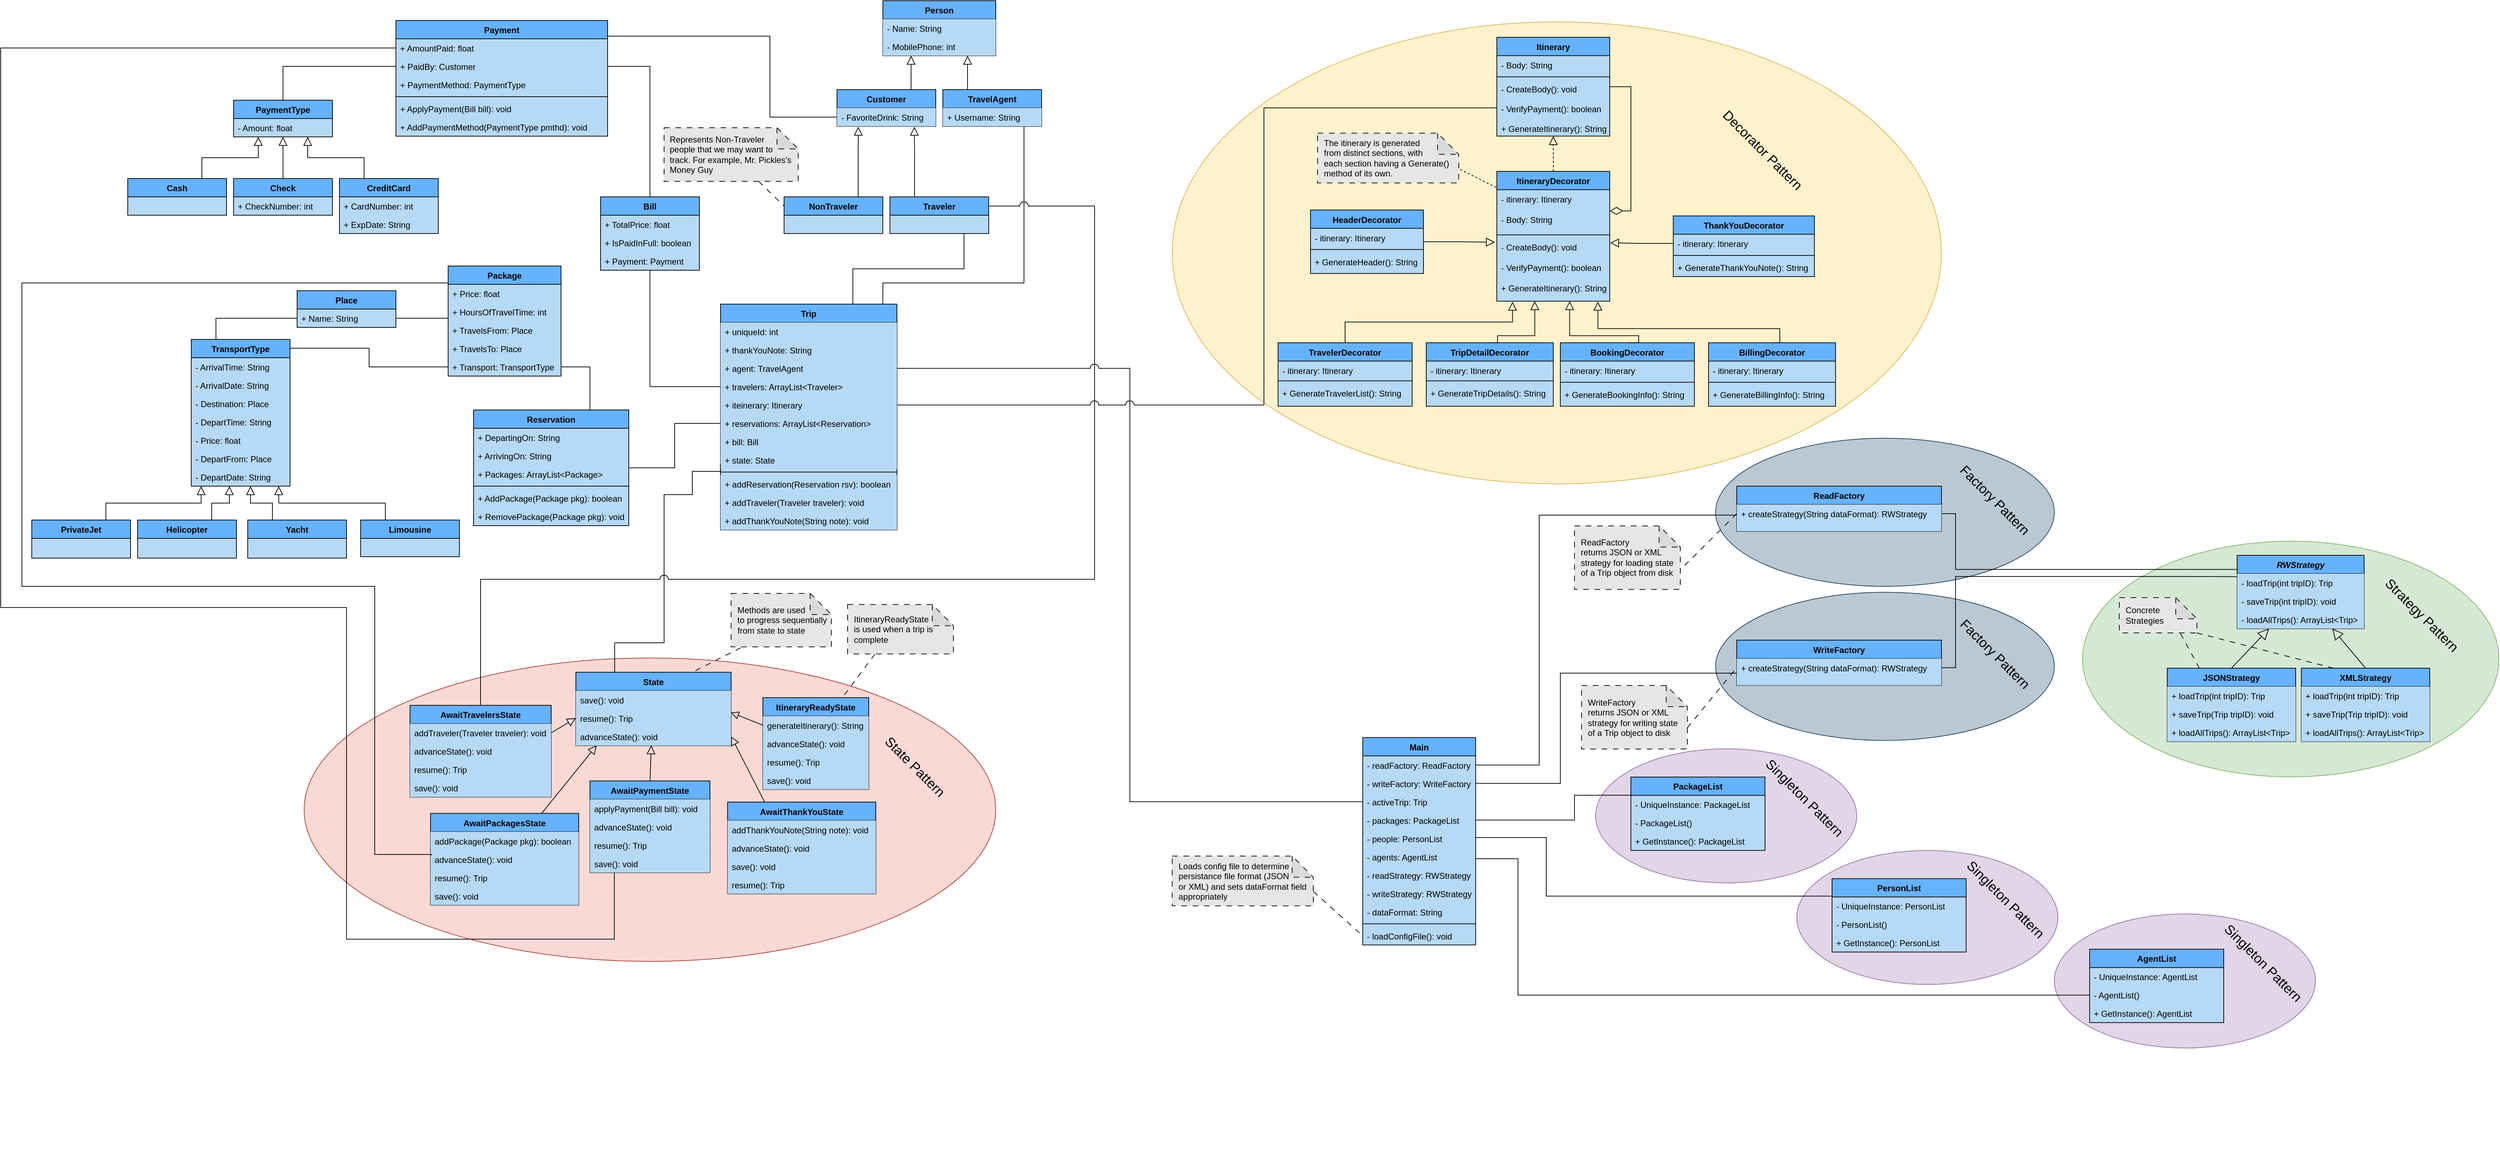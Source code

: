 <mxfile version="21.1.2" type="device" pages="10">
  <diagram name="New Class Diagram" id="iBSXAVNv-RENEz2NZyjL">
    <mxGraphModel dx="3158" dy="1228" grid="1" gridSize="10" guides="1" tooltips="1" connect="1" arrows="1" fold="1" page="1" pageScale="1" pageWidth="1100" pageHeight="850" math="0" shadow="0">
      <root>
        <mxCell id="FY9HMtq5Wvjw3j0dO1LA-0" />
        <mxCell id="FY9HMtq5Wvjw3j0dO1LA-1" parent="FY9HMtq5Wvjw3j0dO1LA-0" />
        <mxCell id="FY9HMtq5Wvjw3j0dO1LA-2" value="Payment" style="swimlane;fontStyle=1;align=center;verticalAlign=top;childLayout=stackLayout;horizontal=1;startSize=26;horizontalStack=0;resizeParent=1;resizeParentMax=0;resizeLast=0;collapsible=1;marginBottom=0;fillColor=#66B2FF;swimlaneFillColor=#B6D9F6;" parent="FY9HMtq5Wvjw3j0dO1LA-1" vertex="1">
          <mxGeometry x="330" y="28" width="300" height="164" as="geometry" />
        </mxCell>
        <mxCell id="FY9HMtq5Wvjw3j0dO1LA-3" value="+ AmountPaid: float" style="text;strokeColor=none;fillColor=none;align=left;verticalAlign=top;spacingLeft=4;spacingRight=4;overflow=hidden;rotatable=0;points=[[0,0.5],[1,0.5]];portConstraint=eastwest;" parent="FY9HMtq5Wvjw3j0dO1LA-2" vertex="1">
          <mxGeometry y="26" width="300" height="26" as="geometry" />
        </mxCell>
        <mxCell id="FY9HMtq5Wvjw3j0dO1LA-4" value="+ PaidBy: Customer" style="text;strokeColor=none;fillColor=none;align=left;verticalAlign=top;spacingLeft=4;spacingRight=4;overflow=hidden;rotatable=0;points=[[0,0.5],[1,0.5]];portConstraint=eastwest;" parent="FY9HMtq5Wvjw3j0dO1LA-2" vertex="1">
          <mxGeometry y="52" width="300" height="26" as="geometry" />
        </mxCell>
        <mxCell id="FY9HMtq5Wvjw3j0dO1LA-5" value="+ PaymentMethod: PaymentType" style="text;strokeColor=none;fillColor=none;align=left;verticalAlign=top;spacingLeft=4;spacingRight=4;overflow=hidden;rotatable=0;points=[[0,0.5],[1,0.5]];portConstraint=eastwest;" parent="FY9HMtq5Wvjw3j0dO1LA-2" vertex="1">
          <mxGeometry y="78" width="300" height="26" as="geometry" />
        </mxCell>
        <mxCell id="FY9HMtq5Wvjw3j0dO1LA-6" value="" style="line;strokeWidth=1;fillColor=none;align=left;verticalAlign=middle;spacingTop=-1;spacingLeft=3;spacingRight=3;rotatable=0;labelPosition=right;points=[];portConstraint=eastwest;strokeColor=inherit;" parent="FY9HMtq5Wvjw3j0dO1LA-2" vertex="1">
          <mxGeometry y="104" width="300" height="8" as="geometry" />
        </mxCell>
        <mxCell id="FY9HMtq5Wvjw3j0dO1LA-7" value="+ ApplyPayment(Bill bill): void" style="text;strokeColor=none;fillColor=none;align=left;verticalAlign=top;spacingLeft=4;spacingRight=4;overflow=hidden;rotatable=0;points=[[0,0.5],[1,0.5]];portConstraint=eastwest;" parent="FY9HMtq5Wvjw3j0dO1LA-2" vertex="1">
          <mxGeometry y="112" width="300" height="26" as="geometry" />
        </mxCell>
        <mxCell id="FY9HMtq5Wvjw3j0dO1LA-8" value="+ AddPaymentMethod(PaymentType pmthd): void" style="text;strokeColor=none;fillColor=none;align=left;verticalAlign=top;spacingLeft=4;spacingRight=4;overflow=hidden;rotatable=0;points=[[0,0.5],[1,0.5]];portConstraint=eastwest;" parent="FY9HMtq5Wvjw3j0dO1LA-2" vertex="1">
          <mxGeometry y="138" width="300" height="26" as="geometry" />
        </mxCell>
        <mxCell id="FY9HMtq5Wvjw3j0dO1LA-9" value="Bill" style="swimlane;fontStyle=1;align=center;verticalAlign=top;childLayout=stackLayout;horizontal=1;startSize=26;horizontalStack=0;resizeParent=1;resizeParentMax=0;resizeLast=0;collapsible=1;marginBottom=0;fillColor=#66B2FF;swimlaneFillColor=#B6D9F6;" parent="FY9HMtq5Wvjw3j0dO1LA-1" vertex="1">
          <mxGeometry x="620" y="278" width="140" height="104" as="geometry" />
        </mxCell>
        <mxCell id="FY9HMtq5Wvjw3j0dO1LA-10" value="+ TotalPrice: float" style="text;strokeColor=none;fillColor=none;align=left;verticalAlign=top;spacingLeft=4;spacingRight=4;overflow=hidden;rotatable=0;points=[[0,0.5],[1,0.5]];portConstraint=eastwest;" parent="FY9HMtq5Wvjw3j0dO1LA-9" vertex="1">
          <mxGeometry y="26" width="140" height="26" as="geometry" />
        </mxCell>
        <mxCell id="FY9HMtq5Wvjw3j0dO1LA-11" value="+ IsPaidInFull: boolean" style="text;strokeColor=none;fillColor=none;align=left;verticalAlign=top;spacingLeft=4;spacingRight=4;overflow=hidden;rotatable=0;points=[[0,0.5],[1,0.5]];portConstraint=eastwest;" parent="FY9HMtq5Wvjw3j0dO1LA-9" vertex="1">
          <mxGeometry y="52" width="140" height="26" as="geometry" />
        </mxCell>
        <mxCell id="FY9HMtq5Wvjw3j0dO1LA-12" value="+ Payment: Payment" style="text;strokeColor=none;fillColor=none;align=left;verticalAlign=top;spacingLeft=4;spacingRight=4;overflow=hidden;rotatable=0;points=[[0,0.5],[1,0.5]];portConstraint=eastwest;" parent="FY9HMtq5Wvjw3j0dO1LA-9" vertex="1">
          <mxGeometry y="78" width="140" height="26" as="geometry" />
        </mxCell>
        <mxCell id="FY9HMtq5Wvjw3j0dO1LA-13" value="Trip" style="swimlane;fontStyle=1;align=center;verticalAlign=top;childLayout=stackLayout;horizontal=1;startSize=26;horizontalStack=0;resizeParent=1;resizeParentMax=0;resizeLast=0;collapsible=1;marginBottom=0;fillColor=#66B2FF;swimlaneFillColor=#B6D9F6;" parent="FY9HMtq5Wvjw3j0dO1LA-1" vertex="1">
          <mxGeometry x="790" y="430" width="250" height="320" as="geometry" />
        </mxCell>
        <mxCell id="FY9HMtq5Wvjw3j0dO1LA-14" value="+ uniqueId: int" style="text;strokeColor=none;fillColor=#B6D9F6;align=left;verticalAlign=top;spacingLeft=4;spacingRight=4;overflow=hidden;rotatable=0;points=[[0,0.5],[1,0.5]];portConstraint=eastwest;" parent="FY9HMtq5Wvjw3j0dO1LA-13" vertex="1">
          <mxGeometry y="26" width="250" height="26" as="geometry" />
        </mxCell>
        <mxCell id="FY9HMtq5Wvjw3j0dO1LA-15" value="+ thankYouNote: String" style="text;strokeColor=none;fillColor=#B6D9F6;align=left;verticalAlign=top;spacingLeft=4;spacingRight=4;overflow=hidden;rotatable=0;points=[[0,0.5],[1,0.5]];portConstraint=eastwest;" parent="FY9HMtq5Wvjw3j0dO1LA-13" vertex="1">
          <mxGeometry y="52" width="250" height="26" as="geometry" />
        </mxCell>
        <mxCell id="FY9HMtq5Wvjw3j0dO1LA-16" value="+ agent: TravelAgent" style="text;strokeColor=none;fillColor=#B6D9F6;align=left;verticalAlign=top;spacingLeft=4;spacingRight=4;overflow=hidden;rotatable=0;points=[[0,0.5],[1,0.5]];portConstraint=eastwest;" parent="FY9HMtq5Wvjw3j0dO1LA-13" vertex="1">
          <mxGeometry y="78" width="250" height="26" as="geometry" />
        </mxCell>
        <mxCell id="FY9HMtq5Wvjw3j0dO1LA-17" value="+ travelers: ArrayList&lt;Traveler&gt;" style="text;strokeColor=none;fillColor=#B6D9F6;align=left;verticalAlign=top;spacingLeft=4;spacingRight=4;overflow=hidden;rotatable=0;points=[[0,0.5],[1,0.5]];portConstraint=eastwest;" parent="FY9HMtq5Wvjw3j0dO1LA-13" vertex="1">
          <mxGeometry y="104" width="250" height="26" as="geometry" />
        </mxCell>
        <mxCell id="FY9HMtq5Wvjw3j0dO1LA-18" value="+ iteinerary: Itinerary" style="text;strokeColor=none;fillColor=#B6D9F6;align=left;verticalAlign=top;spacingLeft=4;spacingRight=4;overflow=hidden;rotatable=0;points=[[0,0.5],[1,0.5]];portConstraint=eastwest;" parent="FY9HMtq5Wvjw3j0dO1LA-13" vertex="1">
          <mxGeometry y="130" width="250" height="26" as="geometry" />
        </mxCell>
        <mxCell id="FY9HMtq5Wvjw3j0dO1LA-19" value="+ reservations: ArrayList&lt;Reservation&gt;" style="text;strokeColor=none;fillColor=#B6D9F6;align=left;verticalAlign=top;spacingLeft=4;spacingRight=4;overflow=hidden;rotatable=0;points=[[0,0.5],[1,0.5]];portConstraint=eastwest;" parent="FY9HMtq5Wvjw3j0dO1LA-13" vertex="1">
          <mxGeometry y="156" width="250" height="26" as="geometry" />
        </mxCell>
        <mxCell id="FY9HMtq5Wvjw3j0dO1LA-20" value="+ bill: Bill" style="text;strokeColor=none;fillColor=#B6D9F6;align=left;verticalAlign=top;spacingLeft=4;spacingRight=4;overflow=hidden;rotatable=0;points=[[0,0.5],[1,0.5]];portConstraint=eastwest;" parent="FY9HMtq5Wvjw3j0dO1LA-13" vertex="1">
          <mxGeometry y="182" width="250" height="26" as="geometry" />
        </mxCell>
        <mxCell id="ZOJu39inz0_kbjI0kNw0-6" value="+ state: State" style="text;strokeColor=none;fillColor=#B6D9F6;align=left;verticalAlign=top;spacingLeft=4;spacingRight=4;overflow=hidden;rotatable=0;points=[[0,0.5],[1,0.5]];portConstraint=eastwest;" parent="FY9HMtq5Wvjw3j0dO1LA-13" vertex="1">
          <mxGeometry y="208" width="250" height="26" as="geometry" />
        </mxCell>
        <mxCell id="FY9HMtq5Wvjw3j0dO1LA-21" value="" style="line;strokeWidth=1;fillColor=none;align=left;verticalAlign=middle;spacingTop=-1;spacingLeft=3;spacingRight=3;rotatable=0;labelPosition=right;points=[];portConstraint=eastwest;strokeColor=inherit;" parent="FY9HMtq5Wvjw3j0dO1LA-13" vertex="1">
          <mxGeometry y="234" width="250" height="8" as="geometry" />
        </mxCell>
        <mxCell id="FY9HMtq5Wvjw3j0dO1LA-22" value="+ addReservation(Reservation rsv): boolean" style="text;strokeColor=none;fillColor=#B6D9F6;align=left;verticalAlign=top;spacingLeft=4;spacingRight=4;overflow=hidden;rotatable=0;points=[[0,0.5],[1,0.5]];portConstraint=eastwest;" parent="FY9HMtq5Wvjw3j0dO1LA-13" vertex="1">
          <mxGeometry y="242" width="250" height="26" as="geometry" />
        </mxCell>
        <mxCell id="FY9HMtq5Wvjw3j0dO1LA-23" value="+ addTraveler(Traveler traveler): void" style="text;strokeColor=none;fillColor=#B6D9F6;align=left;verticalAlign=top;spacingLeft=4;spacingRight=4;overflow=hidden;rotatable=0;points=[[0,0.5],[1,0.5]];portConstraint=eastwest;" parent="FY9HMtq5Wvjw3j0dO1LA-13" vertex="1">
          <mxGeometry y="268" width="250" height="26" as="geometry" />
        </mxCell>
        <mxCell id="FY9HMtq5Wvjw3j0dO1LA-24" value="+ addThankYouNote(String note): void" style="text;strokeColor=none;fillColor=#B6D9F6;align=left;verticalAlign=top;spacingLeft=4;spacingRight=4;overflow=hidden;rotatable=0;points=[[0,0.5],[1,0.5]];portConstraint=eastwest;" parent="FY9HMtq5Wvjw3j0dO1LA-13" vertex="1">
          <mxGeometry y="294" width="250" height="26" as="geometry" />
        </mxCell>
        <mxCell id="FY9HMtq5Wvjw3j0dO1LA-25" style="edgeStyle=orthogonalEdgeStyle;rounded=0;orthogonalLoop=1;jettySize=auto;html=1;entryX=0;entryY=0.25;entryDx=0;entryDy=0;endArrow=none;endFill=0;exitX=1;exitY=0.5;exitDx=0;exitDy=0;" parent="FY9HMtq5Wvjw3j0dO1LA-1" source="FY9HMtq5Wvjw3j0dO1LA-27" target="FY9HMtq5Wvjw3j0dO1LA-36" edge="1">
          <mxGeometry relative="1" as="geometry">
            <Array as="points">
              <mxPoint x="404" y="450" />
            </Array>
          </mxGeometry>
        </mxCell>
        <mxCell id="FY9HMtq5Wvjw3j0dO1LA-26" value="Place" style="swimlane;fontStyle=1;childLayout=stackLayout;horizontal=1;startSize=26;fillColor=#66B2FF;horizontalStack=0;resizeParent=1;resizeParentMax=0;resizeLast=0;collapsible=1;marginBottom=0;swimlaneFillColor=#B6D9F6;" parent="FY9HMtq5Wvjw3j0dO1LA-1" vertex="1">
          <mxGeometry x="190" y="411" width="140" height="52" as="geometry" />
        </mxCell>
        <mxCell id="FY9HMtq5Wvjw3j0dO1LA-27" value="+ Name: String" style="text;strokeColor=none;fillColor=none;align=left;verticalAlign=top;spacingLeft=4;spacingRight=4;overflow=hidden;rotatable=0;points=[[0,0.5],[1,0.5]];portConstraint=eastwest;" parent="FY9HMtq5Wvjw3j0dO1LA-26" vertex="1">
          <mxGeometry y="26" width="140" height="26" as="geometry" />
        </mxCell>
        <mxCell id="FY9HMtq5Wvjw3j0dO1LA-28" style="edgeStyle=orthogonalEdgeStyle;rounded=0;orthogonalLoop=1;jettySize=auto;html=1;entryX=0;entryY=0.5;entryDx=0;entryDy=0;endArrow=none;endFill=0;" parent="FY9HMtq5Wvjw3j0dO1LA-1" source="FY9HMtq5Wvjw3j0dO1LA-29" target="FY9HMtq5Wvjw3j0dO1LA-19" edge="1">
          <mxGeometry relative="1" as="geometry" />
        </mxCell>
        <mxCell id="FY9HMtq5Wvjw3j0dO1LA-29" value="Reservation" style="swimlane;fontStyle=1;childLayout=stackLayout;horizontal=1;startSize=26;fillColor=#66B2FF;horizontalStack=0;resizeParent=1;resizeParentMax=0;resizeLast=0;collapsible=1;marginBottom=0;swimlaneFillColor=#B6D9F6;" parent="FY9HMtq5Wvjw3j0dO1LA-1" vertex="1">
          <mxGeometry x="440" y="580" width="220" height="164" as="geometry" />
        </mxCell>
        <mxCell id="FY9HMtq5Wvjw3j0dO1LA-30" value="+ DepartingOn: String" style="text;strokeColor=none;fillColor=none;align=left;verticalAlign=top;spacingLeft=4;spacingRight=4;overflow=hidden;rotatable=0;points=[[0,0.5],[1,0.5]];portConstraint=eastwest;" parent="FY9HMtq5Wvjw3j0dO1LA-29" vertex="1">
          <mxGeometry y="26" width="220" height="26" as="geometry" />
        </mxCell>
        <mxCell id="FY9HMtq5Wvjw3j0dO1LA-31" value="+ ArrivingOn: String" style="text;strokeColor=none;fillColor=none;align=left;verticalAlign=top;spacingLeft=4;spacingRight=4;overflow=hidden;rotatable=0;points=[[0,0.5],[1,0.5]];portConstraint=eastwest;" parent="FY9HMtq5Wvjw3j0dO1LA-29" vertex="1">
          <mxGeometry y="52" width="220" height="26" as="geometry" />
        </mxCell>
        <mxCell id="FY9HMtq5Wvjw3j0dO1LA-32" value="+ Packages: ArrayList&lt;Package&gt;" style="text;strokeColor=none;fillColor=none;align=left;verticalAlign=top;spacingLeft=4;spacingRight=4;overflow=hidden;rotatable=0;points=[[0,0.5],[1,0.5]];portConstraint=eastwest;" parent="FY9HMtq5Wvjw3j0dO1LA-29" vertex="1">
          <mxGeometry y="78" width="220" height="26" as="geometry" />
        </mxCell>
        <mxCell id="FY9HMtq5Wvjw3j0dO1LA-33" value="" style="line;strokeWidth=1;fillColor=none;align=left;verticalAlign=middle;spacingTop=-1;spacingLeft=3;spacingRight=3;rotatable=0;labelPosition=right;points=[];portConstraint=eastwest;strokeColor=inherit;" parent="FY9HMtq5Wvjw3j0dO1LA-29" vertex="1">
          <mxGeometry y="104" width="220" height="8" as="geometry" />
        </mxCell>
        <mxCell id="FY9HMtq5Wvjw3j0dO1LA-34" value="+ AddPackage(Package pkg): boolean" style="text;strokeColor=none;fillColor=none;align=left;verticalAlign=top;spacingLeft=4;spacingRight=4;overflow=hidden;rotatable=0;points=[[0,0.5],[1,0.5]];portConstraint=eastwest;" parent="FY9HMtq5Wvjw3j0dO1LA-29" vertex="1">
          <mxGeometry y="112" width="220" height="26" as="geometry" />
        </mxCell>
        <mxCell id="FY9HMtq5Wvjw3j0dO1LA-35" value="+ RemovePackage(Package pkg): void" style="text;strokeColor=none;fillColor=none;align=left;verticalAlign=top;spacingLeft=4;spacingRight=4;overflow=hidden;rotatable=0;points=[[0,0.5],[1,0.5]];portConstraint=eastwest;" parent="FY9HMtq5Wvjw3j0dO1LA-29" vertex="1">
          <mxGeometry y="138" width="220" height="26" as="geometry" />
        </mxCell>
        <mxCell id="FY9HMtq5Wvjw3j0dO1LA-36" value="Package" style="swimlane;fontStyle=1;childLayout=stackLayout;horizontal=1;startSize=26;fillColor=#66B2FF;horizontalStack=0;resizeParent=1;resizeParentMax=0;resizeLast=0;collapsible=1;marginBottom=0;swimlaneFillColor=#B6D9F6;" parent="FY9HMtq5Wvjw3j0dO1LA-1" vertex="1">
          <mxGeometry x="404" y="376" width="160" height="156" as="geometry" />
        </mxCell>
        <mxCell id="FY9HMtq5Wvjw3j0dO1LA-37" value="+ Price: float" style="text;strokeColor=none;fillColor=none;align=left;verticalAlign=top;spacingLeft=4;spacingRight=4;overflow=hidden;rotatable=0;points=[[0,0.5],[1,0.5]];portConstraint=eastwest;" parent="FY9HMtq5Wvjw3j0dO1LA-36" vertex="1">
          <mxGeometry y="26" width="160" height="26" as="geometry" />
        </mxCell>
        <mxCell id="FY9HMtq5Wvjw3j0dO1LA-38" value="+ HoursOfTravelTime: int" style="text;strokeColor=none;fillColor=none;align=left;verticalAlign=top;spacingLeft=4;spacingRight=4;overflow=hidden;rotatable=0;points=[[0,0.5],[1,0.5]];portConstraint=eastwest;" parent="FY9HMtq5Wvjw3j0dO1LA-36" vertex="1">
          <mxGeometry y="52" width="160" height="26" as="geometry" />
        </mxCell>
        <mxCell id="FY9HMtq5Wvjw3j0dO1LA-39" value="+ TravelsFrom: Place&#xa;" style="text;strokeColor=none;fillColor=none;align=left;verticalAlign=top;spacingLeft=4;spacingRight=4;overflow=hidden;rotatable=0;points=[[0,0.5],[1,0.5]];portConstraint=eastwest;" parent="FY9HMtq5Wvjw3j0dO1LA-36" vertex="1">
          <mxGeometry y="78" width="160" height="26" as="geometry" />
        </mxCell>
        <mxCell id="FY9HMtq5Wvjw3j0dO1LA-40" value="+ TravelsTo: Place" style="text;strokeColor=none;fillColor=none;align=left;verticalAlign=top;spacingLeft=4;spacingRight=4;overflow=hidden;rotatable=0;points=[[0,0.5],[1,0.5]];portConstraint=eastwest;" parent="FY9HMtq5Wvjw3j0dO1LA-36" vertex="1">
          <mxGeometry y="104" width="160" height="26" as="geometry" />
        </mxCell>
        <mxCell id="FY9HMtq5Wvjw3j0dO1LA-41" value="+ Transport: TransportType" style="text;strokeColor=none;fillColor=none;align=left;verticalAlign=top;spacingLeft=4;spacingRight=4;overflow=hidden;rotatable=0;points=[[0,0.5],[1,0.5]];portConstraint=eastwest;" parent="FY9HMtq5Wvjw3j0dO1LA-36" vertex="1">
          <mxGeometry y="130" width="160" height="26" as="geometry" />
        </mxCell>
        <mxCell id="FY9HMtq5Wvjw3j0dO1LA-49" style="edgeStyle=orthogonalEdgeStyle;rounded=0;orthogonalLoop=1;jettySize=auto;html=1;exitX=0.75;exitY=1;exitDx=0;exitDy=0;entryX=0.75;entryY=0;entryDx=0;entryDy=0;endArrow=none;endFill=0;" parent="FY9HMtq5Wvjw3j0dO1LA-1" source="FY9HMtq5Wvjw3j0dO1LA-83" target="FY9HMtq5Wvjw3j0dO1LA-13" edge="1">
          <mxGeometry relative="1" as="geometry">
            <mxPoint x="1170" y="343" as="sourcePoint" />
          </mxGeometry>
        </mxCell>
        <mxCell id="FY9HMtq5Wvjw3j0dO1LA-50" style="edgeStyle=orthogonalEdgeStyle;rounded=0;orthogonalLoop=1;jettySize=auto;html=1;entryX=0;entryY=0.5;entryDx=0;entryDy=0;endArrow=none;endFill=0;exitX=0.5;exitY=1;exitDx=0;exitDy=0;" parent="FY9HMtq5Wvjw3j0dO1LA-1" source="FY9HMtq5Wvjw3j0dO1LA-9" target="FY9HMtq5Wvjw3j0dO1LA-17" edge="1">
          <mxGeometry relative="1" as="geometry">
            <mxPoint x="640" y="310" as="sourcePoint" />
          </mxGeometry>
        </mxCell>
        <mxCell id="FY9HMtq5Wvjw3j0dO1LA-51" style="edgeStyle=orthogonalEdgeStyle;rounded=0;orthogonalLoop=1;jettySize=auto;html=1;entryX=0.5;entryY=0;entryDx=0;entryDy=0;endArrow=none;endFill=0;" parent="FY9HMtq5Wvjw3j0dO1LA-1" source="FY9HMtq5Wvjw3j0dO1LA-4" target="FY9HMtq5Wvjw3j0dO1LA-9" edge="1">
          <mxGeometry relative="1" as="geometry" />
        </mxCell>
        <mxCell id="FY9HMtq5Wvjw3j0dO1LA-52" style="edgeStyle=orthogonalEdgeStyle;rounded=0;orthogonalLoop=1;jettySize=auto;html=1;entryX=0;entryY=0.5;entryDx=0;entryDy=0;endArrow=none;endFill=0;" parent="FY9HMtq5Wvjw3j0dO1LA-1" source="FY9HMtq5Wvjw3j0dO1LA-91" target="FY9HMtq5Wvjw3j0dO1LA-4" edge="1">
          <mxGeometry relative="1" as="geometry" />
        </mxCell>
        <mxCell id="FY9HMtq5Wvjw3j0dO1LA-53" style="edgeStyle=orthogonalEdgeStyle;rounded=0;orthogonalLoop=1;jettySize=auto;html=1;entryX=0.997;entryY=0.136;entryDx=0;entryDy=0;endArrow=none;endFill=0;entryPerimeter=0;" parent="FY9HMtq5Wvjw3j0dO1LA-1" target="FY9HMtq5Wvjw3j0dO1LA-2" edge="1">
          <mxGeometry relative="1" as="geometry">
            <Array as="points">
              <mxPoint x="860" y="165" />
              <mxPoint x="860" y="50" />
            </Array>
            <mxPoint x="955" y="165" as="sourcePoint" />
          </mxGeometry>
        </mxCell>
        <mxCell id="FY9HMtq5Wvjw3j0dO1LA-54" style="edgeStyle=orthogonalEdgeStyle;rounded=0;orthogonalLoop=1;jettySize=auto;html=1;exitX=0.75;exitY=0;exitDx=0;exitDy=0;endArrow=block;endFill=0;endSize=10;" parent="FY9HMtq5Wvjw3j0dO1LA-1" source="FY9HMtq5Wvjw3j0dO1LA-59" edge="1">
          <mxGeometry relative="1" as="geometry">
            <mxPoint x="94" y="688" as="targetPoint" />
            <Array as="points">
              <mxPoint x="69" y="712" />
              <mxPoint x="94" y="712" />
              <mxPoint x="94" y="688" />
            </Array>
          </mxGeometry>
        </mxCell>
        <mxCell id="FY9HMtq5Wvjw3j0dO1LA-55" style="edgeStyle=orthogonalEdgeStyle;rounded=0;orthogonalLoop=1;jettySize=auto;html=1;exitX=0.25;exitY=0;exitDx=0;exitDy=0;endArrow=block;endFill=0;endSize=10;" parent="FY9HMtq5Wvjw3j0dO1LA-1" source="FY9HMtq5Wvjw3j0dO1LA-60" edge="1">
          <mxGeometry relative="1" as="geometry">
            <mxPoint x="124" y="688" as="targetPoint" />
            <Array as="points">
              <mxPoint x="149" y="712" />
              <mxPoint x="124" y="712" />
              <mxPoint x="124" y="688" />
            </Array>
          </mxGeometry>
        </mxCell>
        <mxCell id="FY9HMtq5Wvjw3j0dO1LA-56" style="edgeStyle=orthogonalEdgeStyle;rounded=0;orthogonalLoop=1;jettySize=auto;html=1;exitX=0.25;exitY=0;exitDx=0;exitDy=0;endArrow=block;endFill=0;endSize=10;" parent="FY9HMtq5Wvjw3j0dO1LA-1" source="FY9HMtq5Wvjw3j0dO1LA-61" edge="1">
          <mxGeometry relative="1" as="geometry">
            <mxPoint x="164" y="688" as="targetPoint" />
            <Array as="points">
              <mxPoint x="299" y="712" />
              <mxPoint x="164" y="712" />
              <mxPoint x="164" y="688" />
            </Array>
          </mxGeometry>
        </mxCell>
        <mxCell id="FY9HMtq5Wvjw3j0dO1LA-57" style="edgeStyle=orthogonalEdgeStyle;rounded=0;orthogonalLoop=1;jettySize=auto;html=1;exitX=0.75;exitY=0;exitDx=0;exitDy=0;endArrow=block;endFill=0;endSize=10;" parent="FY9HMtq5Wvjw3j0dO1LA-1" source="FY9HMtq5Wvjw3j0dO1LA-58" edge="1">
          <mxGeometry relative="1" as="geometry">
            <mxPoint x="54" y="688" as="targetPoint" />
            <Array as="points">
              <mxPoint x="-81" y="712" />
              <mxPoint x="54" y="712" />
            </Array>
          </mxGeometry>
        </mxCell>
        <mxCell id="FY9HMtq5Wvjw3j0dO1LA-58" value="PrivateJet" style="swimlane;fontStyle=1;childLayout=stackLayout;horizontal=1;startSize=26;fillColor=#66B2FF;horizontalStack=0;resizeParent=1;resizeParentMax=0;resizeLast=0;collapsible=1;marginBottom=0;container=0;swimlaneFillColor=#B6D9F6;" parent="FY9HMtq5Wvjw3j0dO1LA-1" vertex="1">
          <mxGeometry x="-186" y="736" width="140" height="54" as="geometry" />
        </mxCell>
        <mxCell id="FY9HMtq5Wvjw3j0dO1LA-59" value="Helicopter" style="swimlane;fontStyle=1;childLayout=stackLayout;horizontal=1;startSize=26;fillColor=#66B2FF;horizontalStack=0;resizeParent=1;resizeParentMax=0;resizeLast=0;collapsible=1;marginBottom=0;container=0;swimlaneFillColor=#B6D9F6;" parent="FY9HMtq5Wvjw3j0dO1LA-1" vertex="1">
          <mxGeometry x="-36" y="736" width="140" height="54" as="geometry" />
        </mxCell>
        <mxCell id="FY9HMtq5Wvjw3j0dO1LA-60" value="Yacht" style="swimlane;fontStyle=1;childLayout=stackLayout;horizontal=1;startSize=26;fillColor=#66B2FF;horizontalStack=0;resizeParent=1;resizeParentMax=0;resizeLast=0;collapsible=1;marginBottom=0;container=0;swimlaneFillColor=#B6D9F6;" parent="FY9HMtq5Wvjw3j0dO1LA-1" vertex="1">
          <mxGeometry x="120" y="736" width="140" height="54" as="geometry" />
        </mxCell>
        <mxCell id="FY9HMtq5Wvjw3j0dO1LA-61" value="Limousine" style="swimlane;fontStyle=1;childLayout=stackLayout;horizontal=1;startSize=26;fillColor=#66B2FF;horizontalStack=0;resizeParent=1;resizeParentMax=0;resizeLast=0;collapsible=1;marginBottom=0;container=0;swimlaneFillColor=#B6D9F6;" parent="FY9HMtq5Wvjw3j0dO1LA-1" vertex="1">
          <mxGeometry x="280" y="736" width="140" height="52" as="geometry" />
        </mxCell>
        <mxCell id="FY9HMtq5Wvjw3j0dO1LA-62" value="TransportType" style="swimlane;fontStyle=1;childLayout=stackLayout;horizontal=1;startSize=26;fillColor=#66B2FF;horizontalStack=0;resizeParent=1;resizeParentMax=0;resizeLast=0;collapsible=1;marginBottom=0;container=0;swimlaneFillColor=#B6D9F6;" parent="FY9HMtq5Wvjw3j0dO1LA-1" vertex="1">
          <mxGeometry x="40" y="480" width="140" height="208" as="geometry" />
        </mxCell>
        <mxCell id="FY9HMtq5Wvjw3j0dO1LA-63" value="- ArrivalTime: String" style="text;strokeColor=none;fillColor=none;align=left;verticalAlign=top;spacingLeft=4;spacingRight=4;overflow=hidden;rotatable=0;points=[[0,0.5],[1,0.5]];portConstraint=eastwest;container=0;" parent="FY9HMtq5Wvjw3j0dO1LA-62" vertex="1">
          <mxGeometry y="26" width="140" height="26" as="geometry" />
        </mxCell>
        <mxCell id="FY9HMtq5Wvjw3j0dO1LA-64" value="- ArrivalDate: String" style="text;strokeColor=none;fillColor=none;align=left;verticalAlign=top;spacingLeft=4;spacingRight=4;overflow=hidden;rotatable=0;points=[[0,0.5],[1,0.5]];portConstraint=eastwest;container=0;" parent="FY9HMtq5Wvjw3j0dO1LA-62" vertex="1">
          <mxGeometry y="52" width="140" height="26" as="geometry" />
        </mxCell>
        <mxCell id="FY9HMtq5Wvjw3j0dO1LA-65" value="- Destination: Place" style="text;strokeColor=none;fillColor=none;align=left;verticalAlign=top;spacingLeft=4;spacingRight=4;overflow=hidden;rotatable=0;points=[[0,0.5],[1,0.5]];portConstraint=eastwest;container=0;" parent="FY9HMtq5Wvjw3j0dO1LA-62" vertex="1">
          <mxGeometry y="78" width="140" height="26" as="geometry" />
        </mxCell>
        <mxCell id="FY9HMtq5Wvjw3j0dO1LA-66" value="- DepartTime: String" style="text;strokeColor=none;fillColor=none;align=left;verticalAlign=top;spacingLeft=4;spacingRight=4;overflow=hidden;rotatable=0;points=[[0,0.5],[1,0.5]];portConstraint=eastwest;container=0;" parent="FY9HMtq5Wvjw3j0dO1LA-62" vertex="1">
          <mxGeometry y="104" width="140" height="26" as="geometry" />
        </mxCell>
        <mxCell id="FY9HMtq5Wvjw3j0dO1LA-67" value="- Price: float" style="text;strokeColor=none;fillColor=none;align=left;verticalAlign=top;spacingLeft=4;spacingRight=4;overflow=hidden;rotatable=0;points=[[0,0.5],[1,0.5]];portConstraint=eastwest;container=0;" parent="FY9HMtq5Wvjw3j0dO1LA-62" vertex="1">
          <mxGeometry y="130" width="140" height="26" as="geometry" />
        </mxCell>
        <mxCell id="FY9HMtq5Wvjw3j0dO1LA-68" value="- DepartFrom: Place" style="text;strokeColor=none;fillColor=none;align=left;verticalAlign=top;spacingLeft=4;spacingRight=4;overflow=hidden;rotatable=0;points=[[0,0.5],[1,0.5]];portConstraint=eastwest;container=0;" parent="FY9HMtq5Wvjw3j0dO1LA-62" vertex="1">
          <mxGeometry y="156" width="140" height="26" as="geometry" />
        </mxCell>
        <mxCell id="FY9HMtq5Wvjw3j0dO1LA-69" value="- DepartDate: String" style="text;strokeColor=none;fillColor=none;align=left;verticalAlign=top;spacingLeft=4;spacingRight=4;overflow=hidden;rotatable=0;points=[[0,0.5],[1,0.5]];portConstraint=eastwest;container=0;" parent="FY9HMtq5Wvjw3j0dO1LA-62" vertex="1">
          <mxGeometry y="182" width="140" height="26" as="geometry" />
        </mxCell>
        <mxCell id="FY9HMtq5Wvjw3j0dO1LA-70" style="edgeStyle=orthogonalEdgeStyle;rounded=0;orthogonalLoop=1;jettySize=auto;html=1;entryX=0.92;entryY=-0.002;entryDx=0;entryDy=0;entryPerimeter=0;endArrow=none;endFill=0;exitX=0.813;exitY=0.997;exitDx=0;exitDy=0;exitPerimeter=0;" parent="FY9HMtq5Wvjw3j0dO1LA-1" source="FY9HMtq5Wvjw3j0dO1LA-72" target="FY9HMtq5Wvjw3j0dO1LA-13" edge="1">
          <mxGeometry relative="1" as="geometry">
            <Array as="points">
              <mxPoint x="1220" y="178" />
              <mxPoint x="1220" y="400" />
              <mxPoint x="1020" y="400" />
            </Array>
            <mxPoint x="1220" y="200" as="sourcePoint" />
          </mxGeometry>
        </mxCell>
        <mxCell id="FY9HMtq5Wvjw3j0dO1LA-71" value="TravelAgent" style="swimlane;fontStyle=1;childLayout=stackLayout;horizontal=1;startSize=26;fillColor=#66B2FF;horizontalStack=0;resizeParent=1;resizeParentMax=0;resizeLast=0;collapsible=1;marginBottom=0;" parent="FY9HMtq5Wvjw3j0dO1LA-1" vertex="1">
          <mxGeometry x="1105" y="126" width="140" height="52" as="geometry" />
        </mxCell>
        <mxCell id="FY9HMtq5Wvjw3j0dO1LA-72" value="+ Username: String" style="text;strokeColor=none;fillColor=#B6D9F6;align=left;verticalAlign=top;spacingLeft=4;spacingRight=4;overflow=hidden;rotatable=0;points=[[0,0.5],[1,0.5]];portConstraint=eastwest;" parent="FY9HMtq5Wvjw3j0dO1LA-71" vertex="1">
          <mxGeometry y="26" width="140" height="26" as="geometry" />
        </mxCell>
        <mxCell id="FY9HMtq5Wvjw3j0dO1LA-74" value="Person" style="swimlane;fontStyle=1;align=center;verticalAlign=top;childLayout=stackLayout;horizontal=1;startSize=26;horizontalStack=0;resizeParent=1;resizeParentMax=0;resizeLast=0;collapsible=1;marginBottom=0;fillColor=#66B2FF;" parent="FY9HMtq5Wvjw3j0dO1LA-1" vertex="1">
          <mxGeometry x="1020" width="160" height="78" as="geometry" />
        </mxCell>
        <mxCell id="FY9HMtq5Wvjw3j0dO1LA-75" value="- Name: String" style="text;strokeColor=none;fillColor=#B6D9F6;align=left;verticalAlign=top;spacingLeft=4;spacingRight=4;overflow=hidden;rotatable=0;points=[[0,0.5],[1,0.5]];portConstraint=eastwest;" parent="FY9HMtq5Wvjw3j0dO1LA-74" vertex="1">
          <mxGeometry y="26" width="160" height="26" as="geometry" />
        </mxCell>
        <mxCell id="FY9HMtq5Wvjw3j0dO1LA-76" value="- MobilePhone: int" style="text;strokeColor=none;fillColor=#B6D9F6;align=left;verticalAlign=top;spacingLeft=4;spacingRight=4;overflow=hidden;rotatable=0;points=[[0,0.5],[1,0.5]];portConstraint=eastwest;" parent="FY9HMtq5Wvjw3j0dO1LA-74" vertex="1">
          <mxGeometry y="52" width="160" height="26" as="geometry" />
        </mxCell>
        <mxCell id="FY9HMtq5Wvjw3j0dO1LA-77" style="edgeStyle=orthogonalEdgeStyle;rounded=0;orthogonalLoop=1;jettySize=auto;html=1;exitX=0.25;exitY=0;exitDx=0;exitDy=0;entryX=0.75;entryY=1;entryDx=0;entryDy=0;endArrow=block;endFill=0;endSize=10;" parent="FY9HMtq5Wvjw3j0dO1LA-1" source="FY9HMtq5Wvjw3j0dO1LA-71" target="FY9HMtq5Wvjw3j0dO1LA-74" edge="1">
          <mxGeometry relative="1" as="geometry" />
        </mxCell>
        <mxCell id="FY9HMtq5Wvjw3j0dO1LA-78" style="edgeStyle=orthogonalEdgeStyle;rounded=0;orthogonalLoop=1;jettySize=auto;html=1;exitX=0.75;exitY=0;exitDx=0;exitDy=0;entryX=0.25;entryY=1;entryDx=0;entryDy=0;endArrow=block;endFill=0;endSize=10;" parent="FY9HMtq5Wvjw3j0dO1LA-1" source="FY9HMtq5Wvjw3j0dO1LA-79" target="FY9HMtq5Wvjw3j0dO1LA-74" edge="1">
          <mxGeometry relative="1" as="geometry" />
        </mxCell>
        <mxCell id="FY9HMtq5Wvjw3j0dO1LA-79" value="Customer" style="swimlane;fontStyle=1;childLayout=stackLayout;horizontal=1;startSize=26;fillColor=#66B2FF;horizontalStack=0;resizeParent=1;resizeParentMax=0;resizeLast=0;collapsible=1;marginBottom=0;" parent="FY9HMtq5Wvjw3j0dO1LA-1" vertex="1">
          <mxGeometry x="955" y="126" width="140" height="52" as="geometry" />
        </mxCell>
        <mxCell id="FY9HMtq5Wvjw3j0dO1LA-80" value="- FavoriteDrink: String" style="text;strokeColor=none;fillColor=#b6d9f6;align=left;verticalAlign=top;spacingLeft=4;spacingRight=4;overflow=hidden;rotatable=0;points=[[0,0.5],[1,0.5]];portConstraint=eastwest;" parent="FY9HMtq5Wvjw3j0dO1LA-79" vertex="1">
          <mxGeometry y="26" width="140" height="26" as="geometry" />
        </mxCell>
        <mxCell id="FY9HMtq5Wvjw3j0dO1LA-81" style="edgeStyle=orthogonalEdgeStyle;rounded=0;orthogonalLoop=1;jettySize=auto;html=1;exitX=0.25;exitY=0;exitDx=0;exitDy=0;entryX=0.783;entryY=1.024;entryDx=0;entryDy=0;endArrow=block;endFill=0;entryPerimeter=0;endSize=10;" parent="FY9HMtq5Wvjw3j0dO1LA-1" source="FY9HMtq5Wvjw3j0dO1LA-83" target="FY9HMtq5Wvjw3j0dO1LA-80" edge="1">
          <mxGeometry relative="1" as="geometry">
            <mxPoint x="1060" y="254" as="targetPoint" />
          </mxGeometry>
        </mxCell>
        <mxCell id="FY9HMtq5Wvjw3j0dO1LA-82" style="edgeStyle=orthogonalEdgeStyle;rounded=0;orthogonalLoop=1;jettySize=auto;html=1;endArrow=block;endFill=0;entryX=0.215;entryY=1.024;entryDx=0;entryDy=0;exitX=0.75;exitY=0;exitDx=0;exitDy=0;entryPerimeter=0;endSize=10;" parent="FY9HMtq5Wvjw3j0dO1LA-1" source="FY9HMtq5Wvjw3j0dO1LA-84" target="FY9HMtq5Wvjw3j0dO1LA-80" edge="1">
          <mxGeometry relative="1" as="geometry">
            <mxPoint x="990" y="254" as="targetPoint" />
          </mxGeometry>
        </mxCell>
        <mxCell id="FY9HMtq5Wvjw3j0dO1LA-83" value="Traveler" style="swimlane;fontStyle=1;childLayout=stackLayout;horizontal=1;startSize=26;fillColor=#66B2FF;horizontalStack=0;resizeParent=1;resizeParentMax=0;resizeLast=0;collapsible=1;marginBottom=0;swimlaneFillColor=#B6D9F6;" parent="FY9HMtq5Wvjw3j0dO1LA-1" vertex="1">
          <mxGeometry x="1030" y="278" width="140" height="52" as="geometry" />
        </mxCell>
        <mxCell id="FY9HMtq5Wvjw3j0dO1LA-84" value="NonTraveler" style="swimlane;fontStyle=1;childLayout=stackLayout;horizontal=1;startSize=26;fillColor=#66B2FF;horizontalStack=0;resizeParent=1;resizeParentMax=0;resizeLast=0;collapsible=1;marginBottom=0;swimlaneFillColor=#B6D9F6;" parent="FY9HMtq5Wvjw3j0dO1LA-1" vertex="1">
          <mxGeometry x="880" y="278" width="140" height="52" as="geometry" />
        </mxCell>
        <mxCell id="FY9HMtq5Wvjw3j0dO1LA-85" value="Check" style="swimlane;fontStyle=1;childLayout=stackLayout;horizontal=1;startSize=26;fillColor=#66B2FF;horizontalStack=0;resizeParent=1;resizeParentMax=0;resizeLast=0;collapsible=1;marginBottom=0;swimlaneFillColor=#B6D9F6;" parent="FY9HMtq5Wvjw3j0dO1LA-1" vertex="1">
          <mxGeometry x="100" y="252" width="140" height="52" as="geometry" />
        </mxCell>
        <mxCell id="FY9HMtq5Wvjw3j0dO1LA-86" value="+ CheckNumber: int" style="text;strokeColor=none;fillColor=none;align=left;verticalAlign=top;spacingLeft=4;spacingRight=4;overflow=hidden;rotatable=0;points=[[0,0.5],[1,0.5]];portConstraint=eastwest;" parent="FY9HMtq5Wvjw3j0dO1LA-85" vertex="1">
          <mxGeometry y="26" width="140" height="26" as="geometry" />
        </mxCell>
        <mxCell id="FY9HMtq5Wvjw3j0dO1LA-87" value="CreditCard" style="swimlane;fontStyle=1;childLayout=stackLayout;horizontal=1;startSize=26;fillColor=#66B2FF;horizontalStack=0;resizeParent=1;resizeParentMax=0;resizeLast=0;collapsible=1;marginBottom=0;swimlaneFillColor=#B6D9F6;" parent="FY9HMtq5Wvjw3j0dO1LA-1" vertex="1">
          <mxGeometry x="250" y="252" width="140" height="78" as="geometry" />
        </mxCell>
        <mxCell id="FY9HMtq5Wvjw3j0dO1LA-88" value="+ CardNumber: int" style="text;strokeColor=none;fillColor=none;align=left;verticalAlign=top;spacingLeft=4;spacingRight=4;overflow=hidden;rotatable=0;points=[[0,0.5],[1,0.5]];portConstraint=eastwest;" parent="FY9HMtq5Wvjw3j0dO1LA-87" vertex="1">
          <mxGeometry y="26" width="140" height="26" as="geometry" />
        </mxCell>
        <mxCell id="FY9HMtq5Wvjw3j0dO1LA-89" value="+ ExpDate: String" style="text;strokeColor=none;fillColor=none;align=left;verticalAlign=top;spacingLeft=4;spacingRight=4;overflow=hidden;rotatable=0;points=[[0,0.5],[1,0.5]];portConstraint=eastwest;" parent="FY9HMtq5Wvjw3j0dO1LA-87" vertex="1">
          <mxGeometry y="52" width="140" height="26" as="geometry" />
        </mxCell>
        <mxCell id="FY9HMtq5Wvjw3j0dO1LA-90" value="Cash" style="swimlane;fontStyle=1;childLayout=stackLayout;horizontal=1;startSize=26;fillColor=#66B2FF;horizontalStack=0;resizeParent=1;resizeParentMax=0;resizeLast=0;collapsible=1;marginBottom=0;swimlaneFillColor=#B6D9F6;" parent="FY9HMtq5Wvjw3j0dO1LA-1" vertex="1">
          <mxGeometry x="-50" y="252" width="140" height="52" as="geometry" />
        </mxCell>
        <mxCell id="FY9HMtq5Wvjw3j0dO1LA-91" value="PaymentType" style="swimlane;fontStyle=1;childLayout=stackLayout;horizontal=1;startSize=26;fillColor=#66B2FF;horizontalStack=0;resizeParent=1;resizeParentMax=0;resizeLast=0;collapsible=1;marginBottom=0;swimlaneFillColor=#B6D9F6;" parent="FY9HMtq5Wvjw3j0dO1LA-1" vertex="1">
          <mxGeometry x="100" y="141" width="140" height="52" as="geometry" />
        </mxCell>
        <mxCell id="FY9HMtq5Wvjw3j0dO1LA-92" value="- Amount: float" style="text;strokeColor=none;fillColor=none;align=left;verticalAlign=top;spacingLeft=4;spacingRight=4;overflow=hidden;rotatable=0;points=[[0,0.5],[1,0.5]];portConstraint=eastwest;" parent="FY9HMtq5Wvjw3j0dO1LA-91" vertex="1">
          <mxGeometry y="26" width="140" height="26" as="geometry" />
        </mxCell>
        <mxCell id="FY9HMtq5Wvjw3j0dO1LA-93" style="edgeStyle=orthogonalEdgeStyle;rounded=0;orthogonalLoop=1;jettySize=auto;html=1;endArrow=block;endFill=0;endSize=10;" parent="FY9HMtq5Wvjw3j0dO1LA-1" source="FY9HMtq5Wvjw3j0dO1LA-85" target="FY9HMtq5Wvjw3j0dO1LA-91" edge="1">
          <mxGeometry relative="1" as="geometry">
            <mxPoint x="360" y="212" as="targetPoint" />
          </mxGeometry>
        </mxCell>
        <mxCell id="FY9HMtq5Wvjw3j0dO1LA-94" style="edgeStyle=orthogonalEdgeStyle;rounded=0;orthogonalLoop=1;jettySize=auto;html=1;exitX=0.25;exitY=0;exitDx=0;exitDy=0;entryX=0.75;entryY=1;entryDx=0;entryDy=0;endArrow=block;endFill=0;endSize=10;" parent="FY9HMtq5Wvjw3j0dO1LA-1" source="FY9HMtq5Wvjw3j0dO1LA-87" target="FY9HMtq5Wvjw3j0dO1LA-91" edge="1">
          <mxGeometry relative="1" as="geometry" />
        </mxCell>
        <mxCell id="FY9HMtq5Wvjw3j0dO1LA-95" style="edgeStyle=orthogonalEdgeStyle;rounded=0;orthogonalLoop=1;jettySize=auto;html=1;exitX=0.75;exitY=0;exitDx=0;exitDy=0;entryX=0.25;entryY=1;entryDx=0;entryDy=0;endArrow=block;endFill=0;endSize=10;" parent="FY9HMtq5Wvjw3j0dO1LA-1" source="FY9HMtq5Wvjw3j0dO1LA-90" target="FY9HMtq5Wvjw3j0dO1LA-91" edge="1">
          <mxGeometry relative="1" as="geometry">
            <mxPoint x="320" y="202" as="targetPoint" />
          </mxGeometry>
        </mxCell>
        <mxCell id="FY9HMtq5Wvjw3j0dO1LA-96" style="edgeStyle=orthogonalEdgeStyle;rounded=0;orthogonalLoop=1;jettySize=auto;html=1;entryX=1;entryY=0.06;entryDx=0;entryDy=0;entryPerimeter=0;endArrow=none;endFill=0;endSize=10;" parent="FY9HMtq5Wvjw3j0dO1LA-1" source="FY9HMtq5Wvjw3j0dO1LA-41" target="FY9HMtq5Wvjw3j0dO1LA-62" edge="1">
          <mxGeometry relative="1" as="geometry" />
        </mxCell>
        <mxCell id="FY9HMtq5Wvjw3j0dO1LA-97" style="rounded=0;orthogonalLoop=1;jettySize=auto;html=1;entryX=0;entryY=0.25;entryDx=0;entryDy=0;endArrow=none;endFill=0;dashed=1;dashPattern=8 8;" parent="FY9HMtq5Wvjw3j0dO1LA-1" source="FY9HMtq5Wvjw3j0dO1LA-98" target="FY9HMtq5Wvjw3j0dO1LA-84" edge="1">
          <mxGeometry relative="1" as="geometry" />
        </mxCell>
        <mxCell id="FY9HMtq5Wvjw3j0dO1LA-98" value="Represents Non-Traveler&lt;br&gt;people that we may want to&lt;br&gt;track. For example, Mr. Pickles&#39;s Money Guy" style="shape=note;whiteSpace=wrap;html=1;backgroundOutline=1;darkOpacity=0.05;dashed=1;dashPattern=8 8;align=left;spacingLeft=6;gradientColor=none;fillColor=#E6E6E6;" parent="FY9HMtq5Wvjw3j0dO1LA-1" vertex="1">
          <mxGeometry x="710" y="180" width="190" height="76" as="geometry" />
        </mxCell>
        <mxCell id="FY9HMtq5Wvjw3j0dO1LA-99" style="edgeStyle=orthogonalEdgeStyle;rounded=0;orthogonalLoop=1;jettySize=auto;html=1;entryX=0.25;entryY=0;entryDx=0;entryDy=0;endArrow=none;endFill=0;" parent="FY9HMtq5Wvjw3j0dO1LA-1" source="FY9HMtq5Wvjw3j0dO1LA-27" target="FY9HMtq5Wvjw3j0dO1LA-62" edge="1">
          <mxGeometry relative="1" as="geometry" />
        </mxCell>
        <mxCell id="FY9HMtq5Wvjw3j0dO1LA-100" style="edgeStyle=orthogonalEdgeStyle;rounded=0;orthogonalLoop=1;jettySize=auto;html=1;entryX=0.75;entryY=0;entryDx=0;entryDy=0;endArrow=none;endFill=0;" parent="FY9HMtq5Wvjw3j0dO1LA-1" source="FY9HMtq5Wvjw3j0dO1LA-41" target="FY9HMtq5Wvjw3j0dO1LA-29" edge="1">
          <mxGeometry relative="1" as="geometry" />
        </mxCell>
        <mxCell id="ZOJu39inz0_kbjI0kNw0-24" value="" style="group" parent="FY9HMtq5Wvjw3j0dO1LA-1" vertex="1" connectable="0">
          <mxGeometry x="200" y="840" width="980" height="521.5" as="geometry" />
        </mxCell>
        <mxCell id="ZOJu39inz0_kbjI0kNw0-25" value="" style="ellipse;whiteSpace=wrap;html=1;fillColor=#fad9d5;strokeColor=#ae4132;" parent="ZOJu39inz0_kbjI0kNw0-24" vertex="1">
          <mxGeometry y="91.5" width="980" height="430" as="geometry" />
        </mxCell>
        <mxCell id="ZOJu39inz0_kbjI0kNw0-26" value="State" style="swimlane;fontStyle=1;align=center;verticalAlign=top;childLayout=stackLayout;horizontal=1;startSize=26;horizontalStack=0;resizeParent=1;resizeParentMax=0;resizeLast=0;collapsible=1;marginBottom=0;fillColor=#66B2FF;swimlaneFillColor=#B6D9F6;" parent="ZOJu39inz0_kbjI0kNw0-24" vertex="1">
          <mxGeometry x="385" y="111.75" width="220" height="104" as="geometry" />
        </mxCell>
        <mxCell id="ZOJu39inz0_kbjI0kNw0-27" value="save(): void" style="text;strokeColor=none;fillColor=#B6D9F6;align=left;verticalAlign=top;spacingLeft=4;spacingRight=4;overflow=hidden;rotatable=0;points=[[0,0.5],[1,0.5]];portConstraint=eastwest;" parent="ZOJu39inz0_kbjI0kNw0-26" vertex="1">
          <mxGeometry y="26" width="220" height="26" as="geometry" />
        </mxCell>
        <mxCell id="ZOJu39inz0_kbjI0kNw0-28" value="resume(): Trip" style="text;strokeColor=none;fillColor=#B6D9F6;align=left;verticalAlign=top;spacingLeft=4;spacingRight=4;overflow=hidden;rotatable=0;points=[[0,0.5],[1,0.5]];portConstraint=eastwest;" parent="ZOJu39inz0_kbjI0kNw0-26" vertex="1">
          <mxGeometry y="52" width="220" height="26" as="geometry" />
        </mxCell>
        <mxCell id="ZOJu39inz0_kbjI0kNw0-29" value="advanceState(): void" style="text;strokeColor=none;fillColor=#B6D9F6;align=left;verticalAlign=top;spacingLeft=4;spacingRight=4;overflow=hidden;rotatable=0;points=[[0,0.5],[1,0.5]];portConstraint=eastwest;" parent="ZOJu39inz0_kbjI0kNw0-26" vertex="1">
          <mxGeometry y="78" width="220" height="26" as="geometry" />
        </mxCell>
        <mxCell id="ZOJu39inz0_kbjI0kNw0-30" value="AwaitTravelersState" style="swimlane;fontStyle=1;align=center;verticalAlign=top;childLayout=stackLayout;horizontal=1;startSize=26;horizontalStack=0;resizeParent=1;resizeParentMax=0;resizeLast=0;collapsible=1;marginBottom=0;fillColor=#66B2FF;swimlaneFillColor=#B6D9F6;" parent="ZOJu39inz0_kbjI0kNw0-24" vertex="1">
          <mxGeometry x="150" y="158.63" width="200" height="130" as="geometry" />
        </mxCell>
        <mxCell id="ZOJu39inz0_kbjI0kNw0-31" value="addTraveler(Traveler traveler): void" style="text;strokeColor=none;fillColor=#B6D9F6;align=left;verticalAlign=top;spacingLeft=4;spacingRight=4;overflow=hidden;rotatable=0;points=[[0,0.5],[1,0.5]];portConstraint=eastwest;" parent="ZOJu39inz0_kbjI0kNw0-30" vertex="1">
          <mxGeometry y="26" width="200" height="26" as="geometry" />
        </mxCell>
        <mxCell id="ZOJu39inz0_kbjI0kNw0-32" value="advanceState(): void" style="text;strokeColor=none;fillColor=#B6D9F6;align=left;verticalAlign=top;spacingLeft=4;spacingRight=4;overflow=hidden;rotatable=0;points=[[0,0.5],[1,0.5]];portConstraint=eastwest;" parent="ZOJu39inz0_kbjI0kNw0-30" vertex="1">
          <mxGeometry y="52" width="200" height="26" as="geometry" />
        </mxCell>
        <mxCell id="ZOJu39inz0_kbjI0kNw0-33" value="resume(): Trip" style="text;strokeColor=none;fillColor=#B6D9F6;align=left;verticalAlign=top;spacingLeft=4;spacingRight=4;overflow=hidden;rotatable=0;points=[[0,0.5],[1,0.5]];portConstraint=eastwest;" parent="ZOJu39inz0_kbjI0kNw0-30" vertex="1">
          <mxGeometry y="78" width="200" height="26" as="geometry" />
        </mxCell>
        <mxCell id="ZOJu39inz0_kbjI0kNw0-34" value="save(): void" style="text;strokeColor=none;fillColor=#B6D9F6;align=left;verticalAlign=top;spacingLeft=4;spacingRight=4;overflow=hidden;rotatable=0;points=[[0,0.5],[1,0.5]];portConstraint=eastwest;" parent="ZOJu39inz0_kbjI0kNw0-30" vertex="1">
          <mxGeometry y="104" width="200" height="26" as="geometry" />
        </mxCell>
        <mxCell id="ZOJu39inz0_kbjI0kNw0-35" value="AwaitPackagesState" style="swimlane;fontStyle=1;align=center;verticalAlign=top;childLayout=stackLayout;horizontal=1;startSize=26;horizontalStack=0;resizeParent=1;resizeParentMax=0;resizeLast=0;collapsible=1;marginBottom=0;fillColor=#66B2FF;swimlaneFillColor=#B6D9F6;" parent="ZOJu39inz0_kbjI0kNw0-24" vertex="1">
          <mxGeometry x="179" y="311.75" width="210" height="130" as="geometry" />
        </mxCell>
        <mxCell id="ZOJu39inz0_kbjI0kNw0-36" value="addPackage(Package pkg): boolean" style="text;strokeColor=none;fillColor=#B6D9F6;align=left;verticalAlign=top;spacingLeft=4;spacingRight=4;overflow=hidden;rotatable=0;points=[[0,0.5],[1,0.5]];portConstraint=eastwest;" parent="ZOJu39inz0_kbjI0kNw0-35" vertex="1">
          <mxGeometry y="26" width="210" height="26" as="geometry" />
        </mxCell>
        <mxCell id="ZOJu39inz0_kbjI0kNw0-37" value="advanceState(): void" style="text;strokeColor=none;fillColor=#B6D9F6;align=left;verticalAlign=top;spacingLeft=4;spacingRight=4;overflow=hidden;rotatable=0;points=[[0,0.5],[1,0.5]];portConstraint=eastwest;" parent="ZOJu39inz0_kbjI0kNw0-35" vertex="1">
          <mxGeometry y="52" width="210" height="26" as="geometry" />
        </mxCell>
        <mxCell id="ZOJu39inz0_kbjI0kNw0-38" value="resume(): Trip" style="text;strokeColor=none;fillColor=#B6D9F6;align=left;verticalAlign=top;spacingLeft=4;spacingRight=4;overflow=hidden;rotatable=0;points=[[0,0.5],[1,0.5]];portConstraint=eastwest;" parent="ZOJu39inz0_kbjI0kNw0-35" vertex="1">
          <mxGeometry y="78" width="210" height="26" as="geometry" />
        </mxCell>
        <mxCell id="ZOJu39inz0_kbjI0kNw0-39" value="save(): void" style="text;strokeColor=none;fillColor=#B6D9F6;align=left;verticalAlign=top;spacingLeft=4;spacingRight=4;overflow=hidden;rotatable=0;points=[[0,0.5],[1,0.5]];portConstraint=eastwest;" parent="ZOJu39inz0_kbjI0kNw0-35" vertex="1">
          <mxGeometry y="104" width="210" height="26" as="geometry" />
        </mxCell>
        <mxCell id="ZOJu39inz0_kbjI0kNw0-40" value="AwaitPaymentState" style="swimlane;fontStyle=1;align=center;verticalAlign=top;childLayout=stackLayout;horizontal=1;startSize=26;horizontalStack=0;resizeParent=1;resizeParentMax=0;resizeLast=0;collapsible=1;marginBottom=0;fillColor=#66B2FF;swimlaneFillColor=#B6D9F6;" parent="ZOJu39inz0_kbjI0kNw0-24" vertex="1">
          <mxGeometry x="405" y="265.75" width="170" height="130" as="geometry" />
        </mxCell>
        <mxCell id="ZOJu39inz0_kbjI0kNw0-41" value="applyPayment(Bill bill): void" style="text;strokeColor=none;fillColor=#B6D9F6;align=left;verticalAlign=top;spacingLeft=4;spacingRight=4;overflow=hidden;rotatable=0;points=[[0,0.5],[1,0.5]];portConstraint=eastwest;" parent="ZOJu39inz0_kbjI0kNw0-40" vertex="1">
          <mxGeometry y="26" width="170" height="26" as="geometry" />
        </mxCell>
        <mxCell id="ZOJu39inz0_kbjI0kNw0-42" value="advanceState(): void" style="text;strokeColor=none;fillColor=#B6D9F6;align=left;verticalAlign=top;spacingLeft=4;spacingRight=4;overflow=hidden;rotatable=0;points=[[0,0.5],[1,0.5]];portConstraint=eastwest;" parent="ZOJu39inz0_kbjI0kNw0-40" vertex="1">
          <mxGeometry y="52" width="170" height="26" as="geometry" />
        </mxCell>
        <mxCell id="ZOJu39inz0_kbjI0kNw0-43" value="resume(): Trip" style="text;strokeColor=none;fillColor=#B6D9F6;align=left;verticalAlign=top;spacingLeft=4;spacingRight=4;overflow=hidden;rotatable=0;points=[[0,0.5],[1,0.5]];portConstraint=eastwest;" parent="ZOJu39inz0_kbjI0kNw0-40" vertex="1">
          <mxGeometry y="78" width="170" height="26" as="geometry" />
        </mxCell>
        <mxCell id="ZOJu39inz0_kbjI0kNw0-44" value="save(): void" style="text;strokeColor=none;fillColor=#B6D9F6;align=left;verticalAlign=top;spacingLeft=4;spacingRight=4;overflow=hidden;rotatable=0;points=[[0,0.5],[1,0.5]];portConstraint=eastwest;" parent="ZOJu39inz0_kbjI0kNw0-40" vertex="1">
          <mxGeometry y="104" width="170" height="26" as="geometry" />
        </mxCell>
        <mxCell id="ZOJu39inz0_kbjI0kNw0-45" value="AwaitThankYouState" style="swimlane;fontStyle=1;align=center;verticalAlign=top;childLayout=stackLayout;horizontal=1;startSize=26;horizontalStack=0;resizeParent=1;resizeParentMax=0;resizeLast=0;collapsible=1;marginBottom=0;fillColor=#66B2FF;swimlaneFillColor=#B6D9F6;" parent="ZOJu39inz0_kbjI0kNw0-24" vertex="1">
          <mxGeometry x="600" y="295.75" width="210" height="130" as="geometry" />
        </mxCell>
        <mxCell id="ZOJu39inz0_kbjI0kNw0-46" value="addThankYouNote(String note): void" style="text;strokeColor=none;fillColor=#B6D9F6;align=left;verticalAlign=top;spacingLeft=4;spacingRight=4;overflow=hidden;rotatable=0;points=[[0,0.5],[1,0.5]];portConstraint=eastwest;" parent="ZOJu39inz0_kbjI0kNw0-45" vertex="1">
          <mxGeometry y="26" width="210" height="26" as="geometry" />
        </mxCell>
        <mxCell id="ZOJu39inz0_kbjI0kNw0-47" value="advanceState(): void" style="text;strokeColor=none;fillColor=#B6D9F6;align=left;verticalAlign=top;spacingLeft=4;spacingRight=4;overflow=hidden;rotatable=0;points=[[0,0.5],[1,0.5]];portConstraint=eastwest;" parent="ZOJu39inz0_kbjI0kNw0-45" vertex="1">
          <mxGeometry y="52" width="210" height="26" as="geometry" />
        </mxCell>
        <mxCell id="ZOJu39inz0_kbjI0kNw0-48" value="save(): void" style="text;strokeColor=none;fillColor=#B6D9F6;align=left;verticalAlign=top;spacingLeft=4;spacingRight=4;overflow=hidden;rotatable=0;points=[[0,0.5],[1,0.5]];portConstraint=eastwest;" parent="ZOJu39inz0_kbjI0kNw0-45" vertex="1">
          <mxGeometry y="78" width="210" height="26" as="geometry" />
        </mxCell>
        <mxCell id="ZOJu39inz0_kbjI0kNw0-49" value="resume(): Trip" style="text;strokeColor=none;fillColor=#B6D9F6;align=left;verticalAlign=top;spacingLeft=4;spacingRight=4;overflow=hidden;rotatable=0;points=[[0,0.5],[1,0.5]];portConstraint=eastwest;" parent="ZOJu39inz0_kbjI0kNw0-45" vertex="1">
          <mxGeometry y="104" width="210" height="26" as="geometry" />
        </mxCell>
        <mxCell id="ZOJu39inz0_kbjI0kNw0-50" value="ItineraryReadyState" style="swimlane;fontStyle=1;align=center;verticalAlign=top;childLayout=stackLayout;horizontal=1;startSize=26;horizontalStack=0;resizeParent=1;resizeParentMax=0;resizeLast=0;collapsible=1;marginBottom=0;fillColor=#66B2FF;swimlaneFillColor=#B6D9F6;" parent="ZOJu39inz0_kbjI0kNw0-24" vertex="1">
          <mxGeometry x="650" y="147.75" width="150" height="130" as="geometry" />
        </mxCell>
        <mxCell id="ZOJu39inz0_kbjI0kNw0-51" value="generateItinerary(): String" style="text;strokeColor=none;fillColor=#B6D9F6;align=left;verticalAlign=top;spacingLeft=4;spacingRight=4;overflow=hidden;rotatable=0;points=[[0,0.5],[1,0.5]];portConstraint=eastwest;" parent="ZOJu39inz0_kbjI0kNw0-50" vertex="1">
          <mxGeometry y="26" width="150" height="26" as="geometry" />
        </mxCell>
        <mxCell id="ZOJu39inz0_kbjI0kNw0-52" value="advanceState(): void" style="text;strokeColor=none;fillColor=#B6D9F6;align=left;verticalAlign=top;spacingLeft=4;spacingRight=4;overflow=hidden;rotatable=0;points=[[0,0.5],[1,0.5]];portConstraint=eastwest;" parent="ZOJu39inz0_kbjI0kNw0-50" vertex="1">
          <mxGeometry y="52" width="150" height="26" as="geometry" />
        </mxCell>
        <mxCell id="ZOJu39inz0_kbjI0kNw0-53" value="resume(): Trip" style="text;strokeColor=none;fillColor=#B6D9F6;align=left;verticalAlign=top;spacingLeft=4;spacingRight=4;overflow=hidden;rotatable=0;points=[[0,0.5],[1,0.5]];portConstraint=eastwest;" parent="ZOJu39inz0_kbjI0kNw0-50" vertex="1">
          <mxGeometry y="78" width="150" height="26" as="geometry" />
        </mxCell>
        <mxCell id="ZOJu39inz0_kbjI0kNw0-54" value="save(): void" style="text;strokeColor=none;fillColor=#B6D9F6;align=left;verticalAlign=top;spacingLeft=4;spacingRight=4;overflow=hidden;rotatable=0;points=[[0,0.5],[1,0.5]];portConstraint=eastwest;" parent="ZOJu39inz0_kbjI0kNw0-50" vertex="1">
          <mxGeometry y="104" width="150" height="26" as="geometry" />
        </mxCell>
        <mxCell id="ZOJu39inz0_kbjI0kNw0-55" value="" style="endArrow=block;html=1;rounded=0;exitX=1;exitY=0.5;exitDx=0;exitDy=0;entryX=0;entryY=0.5;entryDx=0;entryDy=0;endFill=0;endSize=10;" parent="ZOJu39inz0_kbjI0kNw0-24" source="ZOJu39inz0_kbjI0kNw0-31" target="ZOJu39inz0_kbjI0kNw0-28" edge="1">
          <mxGeometry width="50" height="50" relative="1" as="geometry">
            <mxPoint x="490" y="441.5" as="sourcePoint" />
            <mxPoint x="390" y="233.5" as="targetPoint" />
          </mxGeometry>
        </mxCell>
        <mxCell id="ZOJu39inz0_kbjI0kNw0-56" value="" style="endArrow=block;html=1;rounded=0;exitX=0.75;exitY=0;exitDx=0;exitDy=0;entryX=0.134;entryY=0.984;entryDx=0;entryDy=0;entryPerimeter=0;endFill=0;endSize=10;" parent="ZOJu39inz0_kbjI0kNw0-24" source="ZOJu39inz0_kbjI0kNw0-35" target="ZOJu39inz0_kbjI0kNw0-29" edge="1">
          <mxGeometry width="50" height="50" relative="1" as="geometry">
            <mxPoint x="490" y="441.5" as="sourcePoint" />
            <mxPoint x="435.54" y="239.392" as="targetPoint" />
          </mxGeometry>
        </mxCell>
        <mxCell id="ZOJu39inz0_kbjI0kNw0-57" value="" style="endArrow=block;html=1;rounded=0;exitX=0.5;exitY=0;exitDx=0;exitDy=0;endFill=0;endSize=10;entryX=0.486;entryY=0.984;entryDx=0;entryDy=0;entryPerimeter=0;" parent="ZOJu39inz0_kbjI0kNw0-24" source="ZOJu39inz0_kbjI0kNw0-40" target="ZOJu39inz0_kbjI0kNw0-29" edge="1">
          <mxGeometry width="50" height="50" relative="1" as="geometry">
            <mxPoint x="490" y="441.5" as="sourcePoint" />
            <mxPoint x="560.06" y="239.5" as="targetPoint" />
          </mxGeometry>
        </mxCell>
        <mxCell id="ZOJu39inz0_kbjI0kNw0-58" value="" style="endArrow=block;html=1;rounded=0;exitX=0.25;exitY=0;exitDx=0;exitDy=0;entryX=1;entryY=0.5;entryDx=0;entryDy=0;endFill=0;endSize=10;" parent="ZOJu39inz0_kbjI0kNw0-24" source="ZOJu39inz0_kbjI0kNw0-45" target="ZOJu39inz0_kbjI0kNw0-29" edge="1">
          <mxGeometry width="50" height="50" relative="1" as="geometry">
            <mxPoint x="490" y="441.5" as="sourcePoint" />
            <mxPoint x="610.0" y="233.5" as="targetPoint" />
            <Array as="points" />
          </mxGeometry>
        </mxCell>
        <mxCell id="ZOJu39inz0_kbjI0kNw0-59" value="" style="endArrow=block;html=1;rounded=0;exitX=0;exitY=0.5;exitDx=0;exitDy=0;entryX=0.998;entryY=0.189;entryDx=0;entryDy=0;endFill=0;endSize=9;entryPerimeter=0;" parent="ZOJu39inz0_kbjI0kNw0-24" source="ZOJu39inz0_kbjI0kNw0-51" target="ZOJu39inz0_kbjI0kNw0-28" edge="1">
          <mxGeometry width="50" height="50" relative="1" as="geometry">
            <mxPoint x="490" y="371.5" as="sourcePoint" />
            <mxPoint x="619.56" y="204.702" as="targetPoint" />
          </mxGeometry>
        </mxCell>
        <mxCell id="ZOJu39inz0_kbjI0kNw0-60" value="State Pattern" style="text;html=1;align=center;verticalAlign=middle;resizable=0;points=[];autosize=1;strokeColor=none;fillColor=none;fontSize=19;rotation=45;" parent="ZOJu39inz0_kbjI0kNw0-24" vertex="1">
          <mxGeometry x="800" y="225.75" width="130" height="40" as="geometry" />
        </mxCell>
        <mxCell id="ZOJu39inz0_kbjI0kNw0-61" style="rounded=0;orthogonalLoop=1;jettySize=auto;html=1;entryX=0.75;entryY=0;entryDx=0;entryDy=0;exitX=0.096;exitY=1.017;exitDx=0;exitDy=0;exitPerimeter=0;endArrow=none;endFill=0;dashed=1;dashPattern=8 8;" parent="ZOJu39inz0_kbjI0kNw0-24" source="ZOJu39inz0_kbjI0kNw0-62" target="ZOJu39inz0_kbjI0kNw0-26" edge="1">
          <mxGeometry relative="1" as="geometry" />
        </mxCell>
        <mxCell id="ZOJu39inz0_kbjI0kNw0-62" value="Methods are used&lt;br&gt;to progress sequentially&lt;br&gt;from state to state" style="shape=note;whiteSpace=wrap;html=1;backgroundOutline=1;darkOpacity=0.05;align=left;spacingLeft=7;fillColor=#E6E6E6;dashed=1;dashPattern=8 8;" parent="ZOJu39inz0_kbjI0kNw0-24" vertex="1">
          <mxGeometry x="605" width="142" height="75.75" as="geometry" />
        </mxCell>
        <mxCell id="ZOJu39inz0_kbjI0kNw0-63" style="rounded=0;orthogonalLoop=1;jettySize=auto;html=1;entryX=0.75;entryY=0;entryDx=0;entryDy=0;exitX=0.258;exitY=1.006;exitDx=0;exitDy=0;exitPerimeter=0;dashed=1;dashPattern=8 8;endArrow=none;endFill=0;" parent="ZOJu39inz0_kbjI0kNw0-24" source="ZOJu39inz0_kbjI0kNw0-64" target="ZOJu39inz0_kbjI0kNw0-50" edge="1">
          <mxGeometry relative="1" as="geometry" />
        </mxCell>
        <mxCell id="ZOJu39inz0_kbjI0kNw0-64" value="ItineraryReadyState&lt;br&gt;is used when a trip is complete" style="shape=note;whiteSpace=wrap;html=1;backgroundOutline=1;darkOpacity=0.05;align=left;spacingLeft=7;fillColor=#E6E6E6;dashed=1;dashPattern=8 8;" parent="ZOJu39inz0_kbjI0kNw0-24" vertex="1">
          <mxGeometry x="770" y="15.75" width="150" height="70" as="geometry" />
        </mxCell>
        <mxCell id="ZOJu39inz0_kbjI0kNw0-66" value="" style="group" parent="FY9HMtq5Wvjw3j0dO1LA-1" vertex="1" connectable="0">
          <mxGeometry x="1430" y="620" width="1880" height="1030.246" as="geometry" />
        </mxCell>
        <mxCell id="ZOJu39inz0_kbjI0kNw0-71" value="" style="group" parent="ZOJu39inz0_kbjI0kNw0-66" vertex="1" connectable="0">
          <mxGeometry x="270" width="1610" height="1030.246" as="geometry" />
        </mxCell>
        <mxCell id="F-iSOB7unxDNsZ2RKOo2-15" value="" style="ellipse;whiteSpace=wrap;html=1;fillColor=#d5e8d4;strokeColor=#82b366;" parent="ZOJu39inz0_kbjI0kNw0-71" vertex="1">
          <mxGeometry x="1020" y="146" width="590" height="334" as="geometry" />
        </mxCell>
        <mxCell id="kT5_Ha6s-hfk3Koa_I7Q-218" value="" style="ellipse;whiteSpace=wrap;html=1;fillColor=#bac8d3;strokeColor=#23445d;movable=1;resizable=1;rotatable=1;deletable=1;editable=1;locked=0;connectable=1;" parent="ZOJu39inz0_kbjI0kNw0-71" vertex="1">
          <mxGeometry x="500" y="218.38" width="480" height="210" as="geometry" />
        </mxCell>
        <mxCell id="kT5_Ha6s-hfk3Koa_I7Q-217" value="" style="ellipse;whiteSpace=wrap;html=1;fillColor=#bac8d3;strokeColor=#23445d;" parent="ZOJu39inz0_kbjI0kNw0-71" vertex="1">
          <mxGeometry x="500" width="480" height="210" as="geometry" />
        </mxCell>
        <mxCell id="QJnYZ6XBEIZp4pnmREtL-1" value="" style="ellipse;whiteSpace=wrap;html=1;fillColor=#e1d5e7;strokeColor=#9673a6;container=0;" parent="ZOJu39inz0_kbjI0kNw0-71" vertex="1">
          <mxGeometry x="330" y="440.246" width="370" height="190" as="geometry" />
        </mxCell>
        <mxCell id="RXZeOGu_PoFth8yzVFxJ-1" value="" style="ellipse;whiteSpace=wrap;html=1;fillColor=#e1d5e7;strokeColor=#9673a6;container=0;" parent="ZOJu39inz0_kbjI0kNw0-71" vertex="1">
          <mxGeometry x="980" y="674.246" width="370" height="190" as="geometry" />
        </mxCell>
        <mxCell id="sj0sCoLLhvtxhuZk7Ezi-1" value="" style="ellipse;whiteSpace=wrap;html=1;fillColor=#e1d5e7;strokeColor=#9673a6;container=0;" parent="ZOJu39inz0_kbjI0kNw0-71" vertex="1">
          <mxGeometry x="615" y="584.246" width="370" height="190" as="geometry" />
        </mxCell>
        <mxCell id="jvK_PfM_u1vbRZe8W4-I-0" value="Main" style="swimlane;fontStyle=1;childLayout=stackLayout;horizontal=1;startSize=26;fillColor=#66B2FF;horizontalStack=0;resizeParent=1;resizeParentMax=0;resizeLast=0;collapsible=1;marginBottom=0;labelBackgroundColor=none;swimlaneFillColor=#B6D9F6;" parent="ZOJu39inz0_kbjI0kNw0-71" vertex="1">
          <mxGeometry y="424.25" width="160" height="294" as="geometry" />
        </mxCell>
        <mxCell id="jvK_PfM_u1vbRZe8W4-I-1" value="- readFactory: ReadFactory" style="text;strokeColor=none;fillColor=none;align=left;verticalAlign=top;spacingLeft=4;spacingRight=4;overflow=hidden;rotatable=0;points=[[0,0.5],[1,0.5]];portConstraint=eastwest;" parent="jvK_PfM_u1vbRZe8W4-I-0" vertex="1">
          <mxGeometry y="26" width="160" height="26" as="geometry" />
        </mxCell>
        <mxCell id="bUJaOCXhZJb_qk5HDzRh-0" value="- writeFactory: WriteFactory" style="text;strokeColor=none;fillColor=none;align=left;verticalAlign=top;spacingLeft=4;spacingRight=4;overflow=hidden;rotatable=0;points=[[0,0.5],[1,0.5]];portConstraint=eastwest;" parent="jvK_PfM_u1vbRZe8W4-I-0" vertex="1">
          <mxGeometry y="52" width="160" height="26" as="geometry" />
        </mxCell>
        <mxCell id="F-iSOB7unxDNsZ2RKOo2-24" value="- activeTrip: Trip" style="text;strokeColor=none;fillColor=none;align=left;verticalAlign=top;spacingLeft=4;spacingRight=4;overflow=hidden;rotatable=0;points=[[0,0.5],[1,0.5]];portConstraint=eastwest;" parent="jvK_PfM_u1vbRZe8W4-I-0" vertex="1">
          <mxGeometry y="78" width="160" height="26" as="geometry" />
        </mxCell>
        <mxCell id="RXZeOGu_PoFth8yzVFxJ-11" value="- packages: PackageList" style="text;strokeColor=none;fillColor=none;align=left;verticalAlign=top;spacingLeft=4;spacingRight=4;overflow=hidden;rotatable=0;points=[[0,0.5],[1,0.5]];portConstraint=eastwest;" parent="jvK_PfM_u1vbRZe8W4-I-0" vertex="1">
          <mxGeometry y="104" width="160" height="26" as="geometry" />
        </mxCell>
        <mxCell id="RXZeOGu_PoFth8yzVFxJ-10" value="- people: PersonList" style="text;strokeColor=none;fillColor=none;align=left;verticalAlign=top;spacingLeft=4;spacingRight=4;overflow=hidden;rotatable=0;points=[[0,0.5],[1,0.5]];portConstraint=eastwest;" parent="jvK_PfM_u1vbRZe8W4-I-0" vertex="1">
          <mxGeometry y="130" width="160" height="26" as="geometry" />
        </mxCell>
        <mxCell id="RXZeOGu_PoFth8yzVFxJ-12" value="- agents: AgentList" style="text;strokeColor=none;fillColor=none;align=left;verticalAlign=top;spacingLeft=4;spacingRight=4;overflow=hidden;rotatable=0;points=[[0,0.5],[1,0.5]];portConstraint=eastwest;" parent="jvK_PfM_u1vbRZe8W4-I-0" vertex="1">
          <mxGeometry y="156" width="160" height="26" as="geometry" />
        </mxCell>
        <mxCell id="bUJaOCXhZJb_qk5HDzRh-3" value="- readStrategy: RWStrategy" style="text;strokeColor=none;fillColor=none;align=left;verticalAlign=top;spacingLeft=4;spacingRight=4;overflow=hidden;rotatable=0;points=[[0,0.5],[1,0.5]];portConstraint=eastwest;" parent="jvK_PfM_u1vbRZe8W4-I-0" vertex="1">
          <mxGeometry y="182" width="160" height="26" as="geometry" />
        </mxCell>
        <mxCell id="bUJaOCXhZJb_qk5HDzRh-4" value="- writeStrategy: RWStrategy" style="text;strokeColor=none;fillColor=none;align=left;verticalAlign=top;spacingLeft=4;spacingRight=4;overflow=hidden;rotatable=0;points=[[0,0.5],[1,0.5]];portConstraint=eastwest;" parent="jvK_PfM_u1vbRZe8W4-I-0" vertex="1">
          <mxGeometry y="208" width="160" height="26" as="geometry" />
        </mxCell>
        <mxCell id="bUJaOCXhZJb_qk5HDzRh-5" value="- dataFormat: String" style="text;strokeColor=none;fillColor=none;align=left;verticalAlign=top;spacingLeft=4;spacingRight=4;overflow=hidden;rotatable=0;points=[[0,0.5],[1,0.5]];portConstraint=eastwest;" parent="jvK_PfM_u1vbRZe8W4-I-0" vertex="1">
          <mxGeometry y="234" width="160" height="26" as="geometry" />
        </mxCell>
        <mxCell id="jvK_PfM_u1vbRZe8W4-I-2" value="" style="line;strokeWidth=1;fillColor=none;align=left;verticalAlign=middle;spacingTop=-1;spacingLeft=3;spacingRight=3;rotatable=0;labelPosition=right;points=[];portConstraint=eastwest;strokeColor=inherit;" parent="jvK_PfM_u1vbRZe8W4-I-0" vertex="1">
          <mxGeometry y="260" width="160" height="8" as="geometry" />
        </mxCell>
        <mxCell id="jvK_PfM_u1vbRZe8W4-I-3" value="- loadConfigFile(): void" style="text;strokeColor=none;fillColor=none;align=left;verticalAlign=top;spacingLeft=4;spacingRight=4;overflow=hidden;rotatable=0;points=[[0,0.5],[1,0.5]];portConstraint=eastwest;" parent="jvK_PfM_u1vbRZe8W4-I-0" vertex="1">
          <mxGeometry y="268" width="160" height="26" as="geometry" />
        </mxCell>
        <mxCell id="yLJujbCGKW6gg03RrqUx-1" style="edgeStyle=none;rounded=0;orthogonalLoop=1;jettySize=auto;html=1;exitX=0;exitY=0;exitDx=200;exitDy=50.25;exitPerimeter=0;entryX=0;entryY=0.5;entryDx=0;entryDy=0;dashed=1;dashPattern=8 8;strokeWidth=1;endArrow=none;endFill=0;endSize=13;" parent="ZOJu39inz0_kbjI0kNw0-71" source="yLJujbCGKW6gg03RrqUx-0" target="jvK_PfM_u1vbRZe8W4-I-3" edge="1">
          <mxGeometry relative="1" as="geometry" />
        </mxCell>
        <mxCell id="RXZeOGu_PoFth8yzVFxJ-13" style="edgeStyle=orthogonalEdgeStyle;rounded=0;orthogonalLoop=1;jettySize=auto;html=1;entryX=1;entryY=0.5;entryDx=0;entryDy=0;endArrow=none;endFill=0;exitX=0;exitY=0.198;exitDx=0;exitDy=0;exitPerimeter=0;" parent="ZOJu39inz0_kbjI0kNw0-71" source="QJnYZ6XBEIZp4pnmREtL-3" target="RXZeOGu_PoFth8yzVFxJ-11" edge="1">
          <mxGeometry relative="1" as="geometry">
            <mxPoint x="320" y="526" as="sourcePoint" />
            <Array as="points">
              <mxPoint x="380" y="506" />
              <mxPoint x="300" y="506" />
            </Array>
          </mxGeometry>
        </mxCell>
        <mxCell id="RXZeOGu_PoFth8yzVFxJ-14" style="edgeStyle=orthogonalEdgeStyle;rounded=0;orthogonalLoop=1;jettySize=auto;html=1;entryX=1;entryY=0.5;entryDx=0;entryDy=0;endArrow=none;endFill=0;exitX=-0.005;exitY=-0.048;exitDx=0;exitDy=0;exitPerimeter=0;" parent="ZOJu39inz0_kbjI0kNw0-71" source="sj0sCoLLhvtxhuZk7Ezi-4" target="RXZeOGu_PoFth8yzVFxJ-10" edge="1">
          <mxGeometry relative="1" as="geometry">
            <Array as="points">
              <mxPoint x="260" y="649" />
              <mxPoint x="260" y="566" />
              <mxPoint x="160" y="566" />
            </Array>
          </mxGeometry>
        </mxCell>
        <mxCell id="RXZeOGu_PoFth8yzVFxJ-15" style="edgeStyle=orthogonalEdgeStyle;rounded=0;orthogonalLoop=1;jettySize=auto;html=1;entryX=1;entryY=0.5;entryDx=0;entryDy=0;endArrow=none;endFill=0;exitX=0;exitY=0.5;exitDx=0;exitDy=0;" parent="ZOJu39inz0_kbjI0kNw0-71" source="RXZeOGu_PoFth8yzVFxJ-6" target="RXZeOGu_PoFth8yzVFxJ-12" edge="1">
          <mxGeometry relative="1" as="geometry">
            <Array as="points">
              <mxPoint x="220" y="789" />
              <mxPoint x="220" y="596" />
              <mxPoint x="160" y="596" />
            </Array>
          </mxGeometry>
        </mxCell>
        <mxCell id="QJnYZ6XBEIZp4pnmREtL-2" value="Singleton Pattern" style="text;html=1;align=center;verticalAlign=middle;resizable=0;points=[];autosize=1;strokeColor=none;fillColor=none;fontSize=19;rotation=45;container=0;" parent="ZOJu39inz0_kbjI0kNw0-71" vertex="1">
          <mxGeometry x="540" y="490.246" width="170" height="40" as="geometry" />
        </mxCell>
        <mxCell id="QJnYZ6XBEIZp4pnmREtL-3" value="PackageList" style="swimlane;fontStyle=1;childLayout=stackLayout;horizontal=1;startSize=26;fillColor=#66B2FF;horizontalStack=0;resizeParent=1;resizeParentMax=0;resizeLast=0;collapsible=1;marginBottom=0;labelBackgroundColor=none;swimlaneFillColor=#B6D9F6;container=0;" parent="ZOJu39inz0_kbjI0kNw0-71" vertex="1">
          <mxGeometry x="380" y="480.246" width="190" height="104" as="geometry" />
        </mxCell>
        <mxCell id="QJnYZ6XBEIZp4pnmREtL-4" value="- UniqueInstance: PackageList" style="text;strokeColor=none;fillColor=none;align=left;verticalAlign=top;spacingLeft=4;spacingRight=4;overflow=hidden;rotatable=0;points=[[0,0.5],[1,0.5]];portConstraint=eastwest;container=0;" parent="QJnYZ6XBEIZp4pnmREtL-3" vertex="1">
          <mxGeometry y="26" width="190" height="26" as="geometry" />
        </mxCell>
        <mxCell id="QJnYZ6XBEIZp4pnmREtL-6" value="- PackageList()" style="text;strokeColor=none;fillColor=none;align=left;verticalAlign=top;spacingLeft=4;spacingRight=4;overflow=hidden;rotatable=0;points=[[0,0.5],[1,0.5]];portConstraint=eastwest;container=0;" parent="QJnYZ6XBEIZp4pnmREtL-3" vertex="1">
          <mxGeometry y="52" width="190" height="26" as="geometry" />
        </mxCell>
        <mxCell id="QJnYZ6XBEIZp4pnmREtL-7" value="+ GetInstance(): PackageList" style="text;strokeColor=none;fillColor=none;align=left;verticalAlign=top;spacingLeft=4;spacingRight=4;overflow=hidden;rotatable=0;points=[[0,0.5],[1,0.5]];portConstraint=eastwest;container=0;" parent="QJnYZ6XBEIZp4pnmREtL-3" vertex="1">
          <mxGeometry y="78" width="190" height="26" as="geometry" />
        </mxCell>
        <mxCell id="QJnYZ6XBEIZp4pnmREtL-5" value="" style="line;strokeWidth=1;fillColor=none;align=left;verticalAlign=middle;spacingTop=-1;spacingLeft=3;spacingRight=3;rotatable=0;labelPosition=right;points=[];portConstraint=eastwest;strokeColor=inherit;container=0;" parent="ZOJu39inz0_kbjI0kNw0-71" vertex="1">
          <mxGeometry x="380" y="532.246" width="190" height="8" as="geometry" />
        </mxCell>
        <mxCell id="sj0sCoLLhvtxhuZk7Ezi-3" value="PersonList" style="swimlane;fontStyle=1;childLayout=stackLayout;horizontal=1;startSize=26;fillColor=#66B2FF;horizontalStack=0;resizeParent=1;resizeParentMax=0;resizeLast=0;collapsible=1;marginBottom=0;labelBackgroundColor=none;swimlaneFillColor=#B6D9F6;container=0;" parent="ZOJu39inz0_kbjI0kNw0-71" vertex="1">
          <mxGeometry x="665" y="624.246" width="190" height="104" as="geometry" />
        </mxCell>
        <mxCell id="sj0sCoLLhvtxhuZk7Ezi-4" value="- UniqueInstance: PersonList" style="text;strokeColor=none;fillColor=none;align=left;verticalAlign=top;spacingLeft=4;spacingRight=4;overflow=hidden;rotatable=0;points=[[0,0.5],[1,0.5]];portConstraint=eastwest;container=0;" parent="sj0sCoLLhvtxhuZk7Ezi-3" vertex="1">
          <mxGeometry y="26" width="190" height="26" as="geometry" />
        </mxCell>
        <mxCell id="sj0sCoLLhvtxhuZk7Ezi-6" value="- PersonList()" style="text;strokeColor=none;fillColor=none;align=left;verticalAlign=top;spacingLeft=4;spacingRight=4;overflow=hidden;rotatable=0;points=[[0,0.5],[1,0.5]];portConstraint=eastwest;container=0;" parent="sj0sCoLLhvtxhuZk7Ezi-3" vertex="1">
          <mxGeometry y="52" width="190" height="26" as="geometry" />
        </mxCell>
        <mxCell id="sj0sCoLLhvtxhuZk7Ezi-7" value="+ GetInstance(): PersonList" style="text;strokeColor=none;fillColor=none;align=left;verticalAlign=top;spacingLeft=4;spacingRight=4;overflow=hidden;rotatable=0;points=[[0,0.5],[1,0.5]];portConstraint=eastwest;container=0;" parent="sj0sCoLLhvtxhuZk7Ezi-3" vertex="1">
          <mxGeometry y="78" width="190" height="26" as="geometry" />
        </mxCell>
        <mxCell id="sj0sCoLLhvtxhuZk7Ezi-2" value="Singleton Pattern" style="text;html=1;align=center;verticalAlign=middle;resizable=0;points=[];autosize=1;strokeColor=none;fillColor=none;fontSize=19;rotation=45;container=0;" parent="ZOJu39inz0_kbjI0kNw0-71" vertex="1">
          <mxGeometry x="825" y="634.246" width="170" height="40" as="geometry" />
        </mxCell>
        <mxCell id="RXZeOGu_PoFth8yzVFxJ-2" value="Singleton Pattern" style="text;html=1;align=center;verticalAlign=middle;resizable=0;points=[];autosize=1;strokeColor=none;fillColor=none;fontSize=19;rotation=45;container=0;" parent="ZOJu39inz0_kbjI0kNw0-71" vertex="1">
          <mxGeometry x="1190" y="724.246" width="170" height="40" as="geometry" />
        </mxCell>
        <mxCell id="RXZeOGu_PoFth8yzVFxJ-5" value="" style="line;strokeWidth=1;fillColor=none;align=left;verticalAlign=middle;spacingTop=-1;spacingLeft=3;spacingRight=3;rotatable=0;labelPosition=right;points=[];portConstraint=eastwest;strokeColor=inherit;container=0;" parent="ZOJu39inz0_kbjI0kNw0-71" vertex="1">
          <mxGeometry x="1030" y="766.246" width="190" height="8" as="geometry" />
        </mxCell>
        <mxCell id="kT5_Ha6s-hfk3Koa_I7Q-191" value="ReadFactory" style="swimlane;fontStyle=1;align=center;verticalAlign=top;childLayout=stackLayout;horizontal=1;startSize=26;horizontalStack=0;resizeParent=1;resizeParentMax=0;resizeLast=0;collapsible=1;marginBottom=0;fillColor=#66B2FF;swimlaneFillColor=#B6D9F6;" parent="ZOJu39inz0_kbjI0kNw0-71" vertex="1">
          <mxGeometry x="530" y="68" width="290" height="64" as="geometry" />
        </mxCell>
        <mxCell id="kT5_Ha6s-hfk3Koa_I7Q-192" value="+ createStrategy(String dataFormat): RWStrategy" style="text;strokeColor=none;fillColor=#B6D9F6;align=left;verticalAlign=top;spacingLeft=4;spacingRight=4;overflow=hidden;rotatable=0;points=[[0,0.5],[1,0.5]];portConstraint=eastwest;" parent="kT5_Ha6s-hfk3Koa_I7Q-191" vertex="1">
          <mxGeometry y="26" width="290" height="26" as="geometry" />
        </mxCell>
        <mxCell id="kT5_Ha6s-hfk3Koa_I7Q-193" value="" style="text;strokeColor=none;fillColor=#B6D9F6;align=left;verticalAlign=top;spacingLeft=4;spacingRight=4;overflow=hidden;rotatable=0;points=[[0,0.5],[1,0.5]];portConstraint=eastwest;" parent="kT5_Ha6s-hfk3Koa_I7Q-191" vertex="1">
          <mxGeometry y="52" width="290" height="12" as="geometry" />
        </mxCell>
        <mxCell id="bUJaOCXhZJb_qk5HDzRh-1" style="edgeStyle=orthogonalEdgeStyle;rounded=0;orthogonalLoop=1;jettySize=auto;html=1;entryX=1;entryY=0.5;entryDx=0;entryDy=0;endArrow=none;endFill=0;exitX=0;exitY=0.5;exitDx=0;exitDy=0;" parent="ZOJu39inz0_kbjI0kNw0-71" source="kT5_Ha6s-hfk3Koa_I7Q-211" target="bUJaOCXhZJb_qk5HDzRh-0" edge="1">
          <mxGeometry relative="1" as="geometry">
            <Array as="points">
              <mxPoint x="280" y="333" />
              <mxPoint x="280" y="489" />
            </Array>
          </mxGeometry>
        </mxCell>
        <mxCell id="kT5_Ha6s-hfk3Koa_I7Q-210" value="WriteFactory" style="swimlane;fontStyle=1;align=center;verticalAlign=top;childLayout=stackLayout;horizontal=1;startSize=26;horizontalStack=0;resizeParent=1;resizeParentMax=0;resizeLast=0;collapsible=1;marginBottom=0;fillColor=#66B2FF;swimlaneFillColor=#B6D9F6;" parent="ZOJu39inz0_kbjI0kNw0-71" vertex="1">
          <mxGeometry x="530" y="286.25" width="290" height="64" as="geometry" />
        </mxCell>
        <mxCell id="kT5_Ha6s-hfk3Koa_I7Q-211" value="+ createStrategy(String dataFormat): RWStrategy" style="text;strokeColor=none;fillColor=#B6D9F6;align=left;verticalAlign=top;spacingLeft=4;spacingRight=4;overflow=hidden;rotatable=0;points=[[0,0.5],[1,0.5]];portConstraint=eastwest;" parent="kT5_Ha6s-hfk3Koa_I7Q-210" vertex="1">
          <mxGeometry y="26" width="290" height="26" as="geometry" />
        </mxCell>
        <mxCell id="kT5_Ha6s-hfk3Koa_I7Q-212" value="" style="text;strokeColor=none;fillColor=#B6D9F6;align=left;verticalAlign=top;spacingLeft=4;spacingRight=4;overflow=hidden;rotatable=0;points=[[0,0.5],[1,0.5]];portConstraint=eastwest;" parent="kT5_Ha6s-hfk3Koa_I7Q-210" vertex="1">
          <mxGeometry y="52" width="290" height="12" as="geometry" />
        </mxCell>
        <mxCell id="kT5_Ha6s-hfk3Koa_I7Q-220" value="Factory Pattern" style="text;html=1;align=center;verticalAlign=middle;resizable=0;points=[];autosize=1;strokeColor=none;fillColor=none;fontSize=19;rotation=45;" parent="ZOJu39inz0_kbjI0kNw0-71" vertex="1">
          <mxGeometry x="820" y="68" width="150" height="40" as="geometry" />
        </mxCell>
        <mxCell id="kT5_Ha6s-hfk3Koa_I7Q-221" value="Factory Pattern" style="text;html=1;align=center;verticalAlign=middle;resizable=0;points=[];autosize=1;strokeColor=none;fillColor=none;fontSize=19;rotation=45;" parent="ZOJu39inz0_kbjI0kNw0-71" vertex="1">
          <mxGeometry x="820" y="286.38" width="150" height="40" as="geometry" />
        </mxCell>
        <mxCell id="kT5_Ha6s-hfk3Koa_I7Q-222" value="ReadFactory &lt;br&gt;returns JSON or XML &lt;br&gt;strategy for loading state of a Trip object from disk" style="shape=note;whiteSpace=wrap;html=1;backgroundOutline=1;darkOpacity=0.05;align=left;spacingLeft=7;fillColor=#E6E6E6;dashed=1;dashPattern=8 8;" parent="ZOJu39inz0_kbjI0kNw0-71" vertex="1">
          <mxGeometry x="300" y="124.38" width="150" height="90" as="geometry" />
        </mxCell>
        <mxCell id="kT5_Ha6s-hfk3Koa_I7Q-224" value="" style="endArrow=none;dashed=1;html=1;rounded=0;entryX=0;entryY=0;entryDx=150;entryDy=62;entryPerimeter=0;exitX=0;exitY=0.5;exitDx=0;exitDy=0;dashPattern=8 8;" parent="ZOJu39inz0_kbjI0kNw0-71" source="kT5_Ha6s-hfk3Koa_I7Q-192" target="kT5_Ha6s-hfk3Koa_I7Q-222" edge="1">
          <mxGeometry width="50" height="50" relative="1" as="geometry">
            <mxPoint x="290" y="210" as="sourcePoint" />
            <mxPoint x="340" y="160" as="targetPoint" />
          </mxGeometry>
        </mxCell>
        <mxCell id="kT5_Ha6s-hfk3Koa_I7Q-225" value="WriteFactory&lt;br style=&quot;border-color: var(--border-color);&quot;&gt;returns JSON or XML&lt;br style=&quot;border-color: var(--border-color);&quot;&gt;strategy for writing state&lt;br&gt;of a Trip object to disk" style="shape=note;whiteSpace=wrap;html=1;backgroundOutline=1;darkOpacity=0.05;align=left;spacingLeft=7;fillColor=#E6E6E6;dashed=1;dashPattern=8 8;" parent="ZOJu39inz0_kbjI0kNw0-71" vertex="1">
          <mxGeometry x="310" y="350.5" width="150" height="90" as="geometry" />
        </mxCell>
        <mxCell id="kT5_Ha6s-hfk3Koa_I7Q-226" value="" style="endArrow=none;dashed=1;html=1;rounded=0;entryX=0;entryY=0.5;entryDx=0;entryDy=0;exitX=0;exitY=0;exitDx=150;exitDy=59.875;exitPerimeter=0;dashPattern=8 8;" parent="ZOJu39inz0_kbjI0kNw0-71" source="kT5_Ha6s-hfk3Koa_I7Q-225" target="kT5_Ha6s-hfk3Koa_I7Q-211" edge="1">
          <mxGeometry width="50" height="50" relative="1" as="geometry">
            <mxPoint x="500" y="386" as="sourcePoint" />
            <mxPoint x="620" y="250" as="targetPoint" />
          </mxGeometry>
        </mxCell>
        <mxCell id="bUJaOCXhZJb_qk5HDzRh-2" style="edgeStyle=orthogonalEdgeStyle;rounded=0;orthogonalLoop=1;jettySize=auto;html=1;entryX=1;entryY=0.5;entryDx=0;entryDy=0;endArrow=none;endFill=0;" parent="ZOJu39inz0_kbjI0kNw0-71" source="kT5_Ha6s-hfk3Koa_I7Q-192" target="jvK_PfM_u1vbRZe8W4-I-1" edge="1">
          <mxGeometry relative="1" as="geometry">
            <Array as="points">
              <mxPoint x="250" y="109" />
              <mxPoint x="250" y="463" />
            </Array>
          </mxGeometry>
        </mxCell>
        <mxCell id="bUJaOCXhZJb_qk5HDzRh-6" style="edgeStyle=orthogonalEdgeStyle;rounded=0;orthogonalLoop=1;jettySize=auto;html=1;exitX=1;exitY=0.5;exitDx=0;exitDy=0;endArrow=none;endFill=0;entryX=0.006;entryY=0.196;entryDx=0;entryDy=0;entryPerimeter=0;" parent="ZOJu39inz0_kbjI0kNw0-71" source="kT5_Ha6s-hfk3Koa_I7Q-192" target="F-iSOB7unxDNsZ2RKOo2-11" edge="1">
          <mxGeometry relative="1" as="geometry">
            <mxPoint x="1150" y="146" as="targetPoint" />
            <Array as="points">
              <mxPoint x="840" y="107" />
              <mxPoint x="840" y="186" />
              <mxPoint x="1251" y="186" />
            </Array>
          </mxGeometry>
        </mxCell>
        <mxCell id="bUJaOCXhZJb_qk5HDzRh-7" style="edgeStyle=orthogonalEdgeStyle;rounded=0;orthogonalLoop=1;jettySize=auto;html=1;endArrow=none;endFill=0;entryX=-0.001;entryY=0.165;entryDx=0;entryDy=0;entryPerimeter=0;" parent="ZOJu39inz0_kbjI0kNw0-71" source="kT5_Ha6s-hfk3Koa_I7Q-211" target="F-iSOB7unxDNsZ2RKOo2-12" edge="1">
          <mxGeometry relative="1" as="geometry">
            <mxPoint x="1160" y="146" as="targetPoint" />
            <Array as="points">
              <mxPoint x="840" y="325" />
              <mxPoint x="840" y="196" />
              <mxPoint x="1160" y="196" />
            </Array>
          </mxGeometry>
        </mxCell>
        <mxCell id="F-iSOB7unxDNsZ2RKOo2-1" value="JSONStrategy" style="swimlane;fontStyle=1;align=center;verticalAlign=top;childLayout=stackLayout;horizontal=1;startSize=26;horizontalStack=0;resizeParent=1;resizeParentMax=0;resizeLast=0;collapsible=1;marginBottom=0;fillColor=#66B2FF;swimlaneFillColor=#B6D9F6;" parent="ZOJu39inz0_kbjI0kNw0-71" vertex="1">
          <mxGeometry x="1140" y="326" width="182" height="104" as="geometry" />
        </mxCell>
        <mxCell id="F-iSOB7unxDNsZ2RKOo2-2" value="+ loadTrip(int tripID): Trip" style="text;strokeColor=none;fillColor=#B6D9F6;align=left;verticalAlign=top;spacingLeft=4;spacingRight=4;overflow=hidden;rotatable=0;points=[[0,0.5],[1,0.5]];portConstraint=eastwest;" parent="F-iSOB7unxDNsZ2RKOo2-1" vertex="1">
          <mxGeometry y="26" width="182" height="26" as="geometry" />
        </mxCell>
        <mxCell id="F-iSOB7unxDNsZ2RKOo2-3" value="+ saveTrip(Trip tripID): void" style="text;strokeColor=none;fillColor=#B6D9F6;align=left;verticalAlign=top;spacingLeft=4;spacingRight=4;overflow=hidden;rotatable=0;points=[[0,0.5],[1,0.5]];portConstraint=eastwest;" parent="F-iSOB7unxDNsZ2RKOo2-1" vertex="1">
          <mxGeometry y="52" width="182" height="26" as="geometry" />
        </mxCell>
        <mxCell id="bUJaOCXhZJb_qk5HDzRh-8" value="+ loadAllTrips(): ArrayList&lt;Trip&gt;" style="text;strokeColor=none;fillColor=#B6D9F6;align=left;verticalAlign=top;spacingLeft=4;spacingRight=4;overflow=hidden;rotatable=0;points=[[0,0.5],[1,0.5]];portConstraint=eastwest;" parent="F-iSOB7unxDNsZ2RKOo2-1" vertex="1">
          <mxGeometry y="78" width="182" height="26" as="geometry" />
        </mxCell>
        <mxCell id="F-iSOB7unxDNsZ2RKOo2-5" value="XMLStrategy" style="swimlane;fontStyle=1;align=center;verticalAlign=top;childLayout=stackLayout;horizontal=1;startSize=26;horizontalStack=0;resizeParent=1;resizeParentMax=0;resizeLast=0;collapsible=1;marginBottom=0;fillColor=#66B2FF;swimlaneFillColor=#B6D9F6;" parent="ZOJu39inz0_kbjI0kNw0-71" vertex="1">
          <mxGeometry x="1330" y="326" width="182" height="104" as="geometry" />
        </mxCell>
        <mxCell id="F-iSOB7unxDNsZ2RKOo2-6" value="+ loadTrip(int tripID): Trip" style="text;strokeColor=none;fillColor=#B6D9F6;align=left;verticalAlign=top;spacingLeft=4;spacingRight=4;overflow=hidden;rotatable=0;points=[[0,0.5],[1,0.5]];portConstraint=eastwest;" parent="F-iSOB7unxDNsZ2RKOo2-5" vertex="1">
          <mxGeometry y="26" width="182" height="26" as="geometry" />
        </mxCell>
        <mxCell id="F-iSOB7unxDNsZ2RKOo2-7" value="+ saveTrip(Trip tripID): void" style="text;strokeColor=none;fillColor=#B6D9F6;align=left;verticalAlign=top;spacingLeft=4;spacingRight=4;overflow=hidden;rotatable=0;points=[[0,0.5],[1,0.5]];portConstraint=eastwest;" parent="F-iSOB7unxDNsZ2RKOo2-5" vertex="1">
          <mxGeometry y="52" width="182" height="26" as="geometry" />
        </mxCell>
        <mxCell id="bUJaOCXhZJb_qk5HDzRh-9" value="+ loadAllTrips(): ArrayList&lt;Trip&gt;" style="text;strokeColor=none;fillColor=#B6D9F6;align=left;verticalAlign=top;spacingLeft=4;spacingRight=4;overflow=hidden;rotatable=0;points=[[0,0.5],[1,0.5]];portConstraint=eastwest;" parent="F-iSOB7unxDNsZ2RKOo2-5" vertex="1">
          <mxGeometry y="78" width="182" height="26" as="geometry" />
        </mxCell>
        <mxCell id="F-iSOB7unxDNsZ2RKOo2-8" style="edgeStyle=none;rounded=0;orthogonalLoop=1;jettySize=auto;html=1;exitX=1;exitY=1;exitDx=0;exitDy=0;exitPerimeter=0;entryX=0.25;entryY=0;entryDx=0;entryDy=0;strokeWidth=1;endArrow=none;endFill=0;endSize=13;dashed=1;dashPattern=8 8;" parent="ZOJu39inz0_kbjI0kNw0-71" source="F-iSOB7unxDNsZ2RKOo2-10" target="F-iSOB7unxDNsZ2RKOo2-5" edge="1">
          <mxGeometry relative="1" as="geometry" />
        </mxCell>
        <mxCell id="F-iSOB7unxDNsZ2RKOo2-9" style="edgeStyle=none;rounded=0;orthogonalLoop=1;jettySize=auto;html=1;exitX=0.789;exitY=1.02;exitDx=0;exitDy=0;exitPerimeter=0;entryX=0.25;entryY=0;entryDx=0;entryDy=0;dashed=1;dashPattern=8 8;strokeWidth=1;endArrow=none;endFill=0;endSize=13;" parent="ZOJu39inz0_kbjI0kNw0-71" source="F-iSOB7unxDNsZ2RKOo2-10" target="F-iSOB7unxDNsZ2RKOo2-1" edge="1">
          <mxGeometry relative="1" as="geometry" />
        </mxCell>
        <mxCell id="F-iSOB7unxDNsZ2RKOo2-10" value="Concrete&lt;br&gt;Strategies" style="shape=note;whiteSpace=wrap;html=1;backgroundOutline=1;darkOpacity=0.05;align=left;spacingLeft=7;fillColor=#E6E6E6;dashed=1;dashPattern=8 8;" parent="ZOJu39inz0_kbjI0kNw0-71" vertex="1">
          <mxGeometry x="1072" y="226" width="110" height="50" as="geometry" />
        </mxCell>
        <mxCell id="F-iSOB7unxDNsZ2RKOo2-11" value="RWStrategy" style="swimlane;fontStyle=3;align=center;verticalAlign=top;childLayout=stackLayout;horizontal=1;startSize=26;horizontalStack=0;resizeParent=1;resizeParentMax=0;resizeLast=0;collapsible=1;marginBottom=0;fillColor=#66B2FF;" parent="ZOJu39inz0_kbjI0kNw0-71" vertex="1">
          <mxGeometry x="1239" y="166" width="180" height="104" as="geometry" />
        </mxCell>
        <mxCell id="F-iSOB7unxDNsZ2RKOo2-12" value="- loadTrip(int tripID): Trip" style="text;strokeColor=none;fillColor=#B6D9F6;align=left;verticalAlign=top;spacingLeft=4;spacingRight=4;overflow=hidden;rotatable=0;points=[[0,0.5],[1,0.5]];portConstraint=eastwest;" parent="F-iSOB7unxDNsZ2RKOo2-11" vertex="1">
          <mxGeometry y="26" width="180" height="26" as="geometry" />
        </mxCell>
        <mxCell id="F-iSOB7unxDNsZ2RKOo2-13" value="- saveTrip(int tripID): void" style="text;strokeColor=none;fillColor=#B6D9F6;align=left;verticalAlign=top;spacingLeft=4;spacingRight=4;overflow=hidden;rotatable=0;points=[[0,0.5],[1,0.5]];portConstraint=eastwest;" parent="F-iSOB7unxDNsZ2RKOo2-11" vertex="1">
          <mxGeometry y="52" width="180" height="26" as="geometry" />
        </mxCell>
        <mxCell id="bUJaOCXhZJb_qk5HDzRh-11" value="- loadAllTrips(): ArrayList&lt;Trip&gt;" style="text;strokeColor=none;fillColor=#B6D9F6;align=left;verticalAlign=top;spacingLeft=4;spacingRight=4;overflow=hidden;rotatable=0;points=[[0,0.5],[1,0.5]];portConstraint=eastwest;" parent="F-iSOB7unxDNsZ2RKOo2-11" vertex="1">
          <mxGeometry y="78" width="180" height="26" as="geometry" />
        </mxCell>
        <mxCell id="F-iSOB7unxDNsZ2RKOo2-0" style="rounded=0;orthogonalLoop=1;jettySize=auto;html=1;exitX=0.5;exitY=0;exitDx=0;exitDy=0;endArrow=block;endFill=0;strokeWidth=1;endSize=13;entryX=0.25;entryY=1;entryDx=0;entryDy=0;sourcePerimeterSpacing=0;backgroundOutline=0;comic=0;startFill=0;shadow=0;metaEdit=0;" parent="ZOJu39inz0_kbjI0kNw0-71" source="F-iSOB7unxDNsZ2RKOo2-1" target="F-iSOB7unxDNsZ2RKOo2-11" edge="1">
          <mxGeometry relative="1" as="geometry">
            <mxPoint x="1270" y="56" as="targetPoint" />
          </mxGeometry>
        </mxCell>
        <mxCell id="F-iSOB7unxDNsZ2RKOo2-4" style="edgeStyle=none;rounded=0;orthogonalLoop=1;jettySize=auto;html=1;exitX=0.5;exitY=0;exitDx=0;exitDy=0;entryX=0.75;entryY=1;entryDx=0;entryDy=0;endArrow=block;endFill=0;strokeWidth=1;endSize=13;" parent="ZOJu39inz0_kbjI0kNw0-71" source="F-iSOB7unxDNsZ2RKOo2-5" target="F-iSOB7unxDNsZ2RKOo2-11" edge="1">
          <mxGeometry relative="1" as="geometry">
            <mxPoint x="1330" y="266" as="targetPoint" />
          </mxGeometry>
        </mxCell>
        <mxCell id="F-iSOB7unxDNsZ2RKOo2-23" value="Strategy Pattern" style="text;html=1;align=center;verticalAlign=middle;resizable=0;points=[];autosize=1;strokeColor=none;fillColor=none;fontSize=19;rotation=45;" parent="ZOJu39inz0_kbjI0kNw0-71" vertex="1">
          <mxGeometry x="1420" y="231.11" width="160" height="40" as="geometry" />
        </mxCell>
        <mxCell id="RXZeOGu_PoFth8yzVFxJ-3" value="AgentList" style="swimlane;fontStyle=1;childLayout=stackLayout;horizontal=1;startSize=26;fillColor=#66B2FF;horizontalStack=0;resizeParent=1;resizeParentMax=0;resizeLast=0;collapsible=1;marginBottom=0;labelBackgroundColor=none;swimlaneFillColor=#B6D9F6;container=0;" parent="ZOJu39inz0_kbjI0kNw0-71" vertex="1">
          <mxGeometry x="1030" y="724.246" width="190" height="104" as="geometry" />
        </mxCell>
        <mxCell id="RXZeOGu_PoFth8yzVFxJ-4" value="- UniqueInstance: AgentList" style="text;strokeColor=none;fillColor=none;align=left;verticalAlign=top;spacingLeft=4;spacingRight=4;overflow=hidden;rotatable=0;points=[[0,0.5],[1,0.5]];portConstraint=eastwest;container=0;" parent="RXZeOGu_PoFth8yzVFxJ-3" vertex="1">
          <mxGeometry y="26" width="190" height="26" as="geometry" />
        </mxCell>
        <mxCell id="RXZeOGu_PoFth8yzVFxJ-6" value="- AgentList()" style="text;strokeColor=none;fillColor=none;align=left;verticalAlign=top;spacingLeft=4;spacingRight=4;overflow=hidden;rotatable=0;points=[[0,0.5],[1,0.5]];portConstraint=eastwest;container=0;" parent="RXZeOGu_PoFth8yzVFxJ-3" vertex="1">
          <mxGeometry y="52" width="190" height="26" as="geometry" />
        </mxCell>
        <mxCell id="RXZeOGu_PoFth8yzVFxJ-7" value="+ GetInstance(): AgentList" style="text;strokeColor=none;fillColor=none;align=left;verticalAlign=top;spacingLeft=4;spacingRight=4;overflow=hidden;rotatable=0;points=[[0,0.5],[1,0.5]];portConstraint=eastwest;container=0;" parent="RXZeOGu_PoFth8yzVFxJ-3" vertex="1">
          <mxGeometry y="78" width="190" height="26" as="geometry" />
        </mxCell>
        <mxCell id="yLJujbCGKW6gg03RrqUx-0" value="Loads config file to determine persistance file format (JSON&lt;br&gt;or XML) and sets dataFormat field appropriately" style="shape=note;whiteSpace=wrap;html=1;backgroundOutline=1;darkOpacity=0.05;align=left;spacingLeft=7;fillColor=#E6E6E6;dashed=1;dashPattern=8 8;" parent="ZOJu39inz0_kbjI0kNw0-66" vertex="1">
          <mxGeometry y="592.25" width="200" height="70.5" as="geometry" />
        </mxCell>
        <mxCell id="ZOJu39inz0_kbjI0kNw0-67" style="edgeStyle=orthogonalEdgeStyle;rounded=0;orthogonalLoop=1;jettySize=auto;html=1;exitX=0.25;exitY=0;exitDx=0;exitDy=0;entryX=-0.001;entryY=0.717;entryDx=0;entryDy=0;entryPerimeter=0;endArrow=none;endFill=0;jumpStyle=arc;" parent="FY9HMtq5Wvjw3j0dO1LA-1" source="ZOJu39inz0_kbjI0kNw0-26" target="ZOJu39inz0_kbjI0kNw0-6" edge="1">
          <mxGeometry relative="1" as="geometry">
            <Array as="points">
              <mxPoint x="640" y="910" />
              <mxPoint x="710" y="910" />
              <mxPoint x="710" y="700" />
              <mxPoint x="750" y="700" />
              <mxPoint x="750" y="667" />
              <mxPoint x="790" y="667" />
            </Array>
          </mxGeometry>
        </mxCell>
        <mxCell id="ZOJu39inz0_kbjI0kNw0-68" style="edgeStyle=orthogonalEdgeStyle;rounded=0;orthogonalLoop=1;jettySize=auto;html=1;exitX=1;exitY=0.25;exitDx=0;exitDy=0;entryX=0.5;entryY=0;entryDx=0;entryDy=0;jumpStyle=arc;endArrow=none;endFill=0;jumpSize=12;" parent="FY9HMtq5Wvjw3j0dO1LA-1" source="FY9HMtq5Wvjw3j0dO1LA-83" target="ZOJu39inz0_kbjI0kNw0-30" edge="1">
          <mxGeometry relative="1" as="geometry">
            <Array as="points">
              <mxPoint x="1320" y="291" />
              <mxPoint x="1320" y="820" />
              <mxPoint x="450" y="820" />
            </Array>
          </mxGeometry>
        </mxCell>
        <mxCell id="ZOJu39inz0_kbjI0kNw0-69" style="edgeStyle=orthogonalEdgeStyle;rounded=0;orthogonalLoop=1;jettySize=auto;html=1;entryX=0.006;entryY=0.292;entryDx=0;entryDy=0;entryPerimeter=0;endArrow=none;endFill=0;" parent="FY9HMtq5Wvjw3j0dO1LA-1" source="FY9HMtq5Wvjw3j0dO1LA-36" target="ZOJu39inz0_kbjI0kNw0-37" edge="1">
          <mxGeometry relative="1" as="geometry">
            <Array as="points">
              <mxPoint x="-200" y="400" />
              <mxPoint x="-200" y="830" />
              <mxPoint x="300" y="830" />
              <mxPoint x="300" y="1210" />
              <mxPoint x="380" y="1210" />
            </Array>
          </mxGeometry>
        </mxCell>
        <mxCell id="ZOJu39inz0_kbjI0kNw0-70" style="edgeStyle=orthogonalEdgeStyle;rounded=0;orthogonalLoop=1;jettySize=auto;html=1;exitX=0;exitY=0.5;exitDx=0;exitDy=0;endArrow=none;endFill=0;entryX=0.203;entryY=1.011;entryDx=0;entryDy=0;entryPerimeter=0;" parent="FY9HMtq5Wvjw3j0dO1LA-1" source="FY9HMtq5Wvjw3j0dO1LA-3" target="ZOJu39inz0_kbjI0kNw0-44" edge="1">
          <mxGeometry relative="1" as="geometry">
            <mxPoint x="678" y="1240" as="targetPoint" />
            <Array as="points">
              <mxPoint x="-230" y="67" />
              <mxPoint x="-230" y="860" />
              <mxPoint x="260" y="860" />
              <mxPoint x="260" y="1330" />
              <mxPoint x="640" y="1330" />
            </Array>
          </mxGeometry>
        </mxCell>
        <mxCell id="ZOJu39inz0_kbjI0kNw0-72" style="edgeStyle=orthogonalEdgeStyle;rounded=0;orthogonalLoop=1;jettySize=auto;html=1;exitX=0;exitY=0.5;exitDx=0;exitDy=0;entryX=1;entryY=0.5;entryDx=0;entryDy=0;jumpStyle=arc;endArrow=none;endFill=0;jumpSize=12;" parent="FY9HMtq5Wvjw3j0dO1LA-1" source="F-iSOB7unxDNsZ2RKOo2-24" target="FY9HMtq5Wvjw3j0dO1LA-16" edge="1">
          <mxGeometry relative="1" as="geometry" />
        </mxCell>
        <mxCell id="hYOqdNyQQPvh7iAuKA-p-0" value="" style="group" parent="FY9HMtq5Wvjw3j0dO1LA-1" vertex="1" connectable="0">
          <mxGeometry x="1430" y="30" width="1090" height="654.75" as="geometry" />
        </mxCell>
        <mxCell id="hYOqdNyQQPvh7iAuKA-p-1" value="" style="ellipse;whiteSpace=wrap;html=1;fillColor=#fff2cc;strokeColor=#d6b656;" parent="hYOqdNyQQPvh7iAuKA-p-0" vertex="1">
          <mxGeometry width="1090" height="654.75" as="geometry" />
        </mxCell>
        <mxCell id="hYOqdNyQQPvh7iAuKA-p-2" value="Itinerary" style="swimlane;fontStyle=1;align=center;verticalAlign=top;childLayout=stackLayout;horizontal=1;startSize=26;horizontalStack=0;resizeParent=1;resizeLast=0;collapsible=1;marginBottom=0;rounded=0;shadow=0;strokeWidth=1;swimlaneFillColor=#B6D9F6;fillColor=#66B2FF;" parent="hYOqdNyQQPvh7iAuKA-p-0" vertex="1">
          <mxGeometry x="460" y="21.88" width="160" height="140" as="geometry">
            <mxRectangle x="230" y="140" width="160" height="26" as="alternateBounds" />
          </mxGeometry>
        </mxCell>
        <mxCell id="hYOqdNyQQPvh7iAuKA-p-3" value="- Body: String" style="text;align=left;verticalAlign=top;spacingLeft=4;spacingRight=4;overflow=hidden;rotatable=0;points=[[0,0.5],[1,0.5]];portConstraint=eastwest;" parent="hYOqdNyQQPvh7iAuKA-p-2" vertex="1">
          <mxGeometry y="26" width="160" height="26" as="geometry" />
        </mxCell>
        <mxCell id="hYOqdNyQQPvh7iAuKA-p-4" value="" style="line;html=1;strokeWidth=1;align=left;verticalAlign=middle;spacingTop=-1;spacingLeft=3;spacingRight=3;rotatable=0;labelPosition=right;points=[];portConstraint=eastwest;" parent="hYOqdNyQQPvh7iAuKA-p-2" vertex="1">
          <mxGeometry y="52" width="160" height="8" as="geometry" />
        </mxCell>
        <mxCell id="hYOqdNyQQPvh7iAuKA-p-5" value="- CreateBody(): void&#xa;&#xa;- VerifyPayment(): boolean&#xa;&#xa;+ GenerateItinerary(): String&#xa;&#xa;" style="text;align=left;verticalAlign=top;spacingLeft=4;spacingRight=4;overflow=hidden;rotatable=0;points=[[0,0.5],[1,0.5]];portConstraint=eastwest;" parent="hYOqdNyQQPvh7iAuKA-p-2" vertex="1">
          <mxGeometry y="60" width="160" height="80" as="geometry" />
        </mxCell>
        <mxCell id="hYOqdNyQQPvh7iAuKA-p-6" style="edgeStyle=orthogonalEdgeStyle;rounded=0;orthogonalLoop=1;jettySize=auto;html=1;exitX=0.5;exitY=0;exitDx=0;exitDy=0;entryX=0.5;entryY=1;entryDx=0;entryDy=0;dashed=1;endArrow=block;endFill=0;endSize=10;" parent="hYOqdNyQQPvh7iAuKA-p-0" source="hYOqdNyQQPvh7iAuKA-p-7" target="hYOqdNyQQPvh7iAuKA-p-2" edge="1">
          <mxGeometry relative="1" as="geometry" />
        </mxCell>
        <mxCell id="hYOqdNyQQPvh7iAuKA-p-7" value="ItineraryDecorator" style="swimlane;fontStyle=1;align=center;verticalAlign=top;childLayout=stackLayout;horizontal=1;startSize=26;horizontalStack=0;resizeParent=1;resizeParentMax=0;resizeLast=0;collapsible=1;marginBottom=0;whiteSpace=wrap;html=1;swimlaneFillColor=#B6D9F6;fillColor=#66B2FF;" parent="hYOqdNyQQPvh7iAuKA-p-0" vertex="1">
          <mxGeometry x="460" y="211.88" width="160" height="184" as="geometry" />
        </mxCell>
        <mxCell id="hYOqdNyQQPvh7iAuKA-p-8" value="&lt;div&gt;- itinerary: Itinerary&lt;/div&gt;&lt;div&gt;&lt;br&gt;&lt;/div&gt;&lt;div&gt;- Body: String&lt;br&gt;&lt;/div&gt;" style="text;strokeColor=none;fillColor=none;align=left;verticalAlign=top;spacingLeft=4;spacingRight=4;overflow=hidden;rotatable=0;points=[[0,0.5],[1,0.5]];portConstraint=eastwest;whiteSpace=wrap;html=1;" parent="hYOqdNyQQPvh7iAuKA-p-7" vertex="1">
          <mxGeometry y="26" width="160" height="60" as="geometry" />
        </mxCell>
        <mxCell id="hYOqdNyQQPvh7iAuKA-p-9" value="" style="line;strokeWidth=1;fillColor=none;align=left;verticalAlign=middle;spacingTop=-1;spacingLeft=3;spacingRight=3;rotatable=0;labelPosition=right;points=[];portConstraint=eastwest;strokeColor=inherit;" parent="hYOqdNyQQPvh7iAuKA-p-7" vertex="1">
          <mxGeometry y="86" width="160" height="8" as="geometry" />
        </mxCell>
        <mxCell id="hYOqdNyQQPvh7iAuKA-p-10" value="&lt;div&gt;- CreateBody(): void&lt;/div&gt;&lt;div&gt;&lt;br&gt;&lt;/div&gt;&lt;div&gt;- VerifyPayment(): boolean&lt;/div&gt;&lt;div&gt;&lt;br&gt;&lt;/div&gt;&lt;div&gt;+ GenerateItinerary(): String&lt;br&gt;&lt;/div&gt;" style="text;strokeColor=none;fillColor=none;align=left;verticalAlign=top;spacingLeft=4;spacingRight=4;overflow=hidden;rotatable=0;points=[[0,0.5],[1,0.5]];portConstraint=eastwest;whiteSpace=wrap;html=1;" parent="hYOqdNyQQPvh7iAuKA-p-7" vertex="1">
          <mxGeometry y="94" width="160" height="90" as="geometry" />
        </mxCell>
        <mxCell id="hYOqdNyQQPvh7iAuKA-p-11" style="edgeStyle=orthogonalEdgeStyle;rounded=0;orthogonalLoop=1;jettySize=auto;html=1;exitX=1;exitY=0.5;exitDx=0;exitDy=0;entryX=1;entryY=0.5;entryDx=0;entryDy=0;endArrow=diamondThin;endFill=0;jumpSize=14;strokeWidth=1;endSize=16;" parent="hYOqdNyQQPvh7iAuKA-p-0" source="hYOqdNyQQPvh7iAuKA-p-2" target="hYOqdNyQQPvh7iAuKA-p-8" edge="1">
          <mxGeometry relative="1" as="geometry" />
        </mxCell>
        <mxCell id="hYOqdNyQQPvh7iAuKA-p-12" style="edgeStyle=orthogonalEdgeStyle;rounded=0;orthogonalLoop=1;jettySize=auto;html=1;exitX=0.5;exitY=0;exitDx=0;exitDy=0;entryX=0.139;entryY=1.008;entryDx=0;entryDy=0;entryPerimeter=0;endArrow=block;endFill=0;endSize=10;" parent="hYOqdNyQQPvh7iAuKA-p-0" source="hYOqdNyQQPvh7iAuKA-p-13" target="hYOqdNyQQPvh7iAuKA-p-10" edge="1">
          <mxGeometry relative="1" as="geometry" />
        </mxCell>
        <mxCell id="hYOqdNyQQPvh7iAuKA-p-13" value="TravelerDecorator" style="swimlane;fontStyle=1;align=center;verticalAlign=top;childLayout=stackLayout;horizontal=1;startSize=26;horizontalStack=0;resizeParent=1;resizeParentMax=0;resizeLast=0;collapsible=1;marginBottom=0;whiteSpace=wrap;html=1;swimlaneFillColor=#B6D9F6;fillColor=#66B2FF;" parent="hYOqdNyQQPvh7iAuKA-p-0" vertex="1">
          <mxGeometry x="150" y="454.75" width="190" height="90" as="geometry" />
        </mxCell>
        <mxCell id="hYOqdNyQQPvh7iAuKA-p-14" value="&lt;div&gt;- itinerary: Itinerary&lt;/div&gt;" style="text;strokeColor=none;fillColor=none;align=left;verticalAlign=top;spacingLeft=4;spacingRight=4;overflow=hidden;rotatable=0;points=[[0,0.5],[1,0.5]];portConstraint=eastwest;whiteSpace=wrap;html=1;" parent="hYOqdNyQQPvh7iAuKA-p-13" vertex="1">
          <mxGeometry y="26" width="190" height="24" as="geometry" />
        </mxCell>
        <mxCell id="hYOqdNyQQPvh7iAuKA-p-15" value="" style="line;strokeWidth=1;fillColor=none;align=left;verticalAlign=middle;spacingTop=-1;spacingLeft=3;spacingRight=3;rotatable=0;labelPosition=right;points=[];portConstraint=eastwest;strokeColor=inherit;" parent="hYOqdNyQQPvh7iAuKA-p-13" vertex="1">
          <mxGeometry y="50" width="190" height="8" as="geometry" />
        </mxCell>
        <mxCell id="hYOqdNyQQPvh7iAuKA-p-16" value="+ GenerateTravelerList(): String" style="text;strokeColor=none;fillColor=none;align=left;verticalAlign=top;spacingLeft=4;spacingRight=4;overflow=hidden;rotatable=0;points=[[0,0.5],[1,0.5]];portConstraint=eastwest;whiteSpace=wrap;html=1;" parent="hYOqdNyQQPvh7iAuKA-p-13" vertex="1">
          <mxGeometry y="58" width="190" height="32" as="geometry" />
        </mxCell>
        <mxCell id="hYOqdNyQQPvh7iAuKA-p-17" style="edgeStyle=orthogonalEdgeStyle;rounded=0;orthogonalLoop=1;jettySize=auto;html=1;exitX=0.5;exitY=0;exitDx=0;exitDy=0;entryX=0.336;entryY=0.998;entryDx=0;entryDy=0;entryPerimeter=0;endArrow=block;endFill=0;endSize=10;" parent="hYOqdNyQQPvh7iAuKA-p-0" source="hYOqdNyQQPvh7iAuKA-p-18" target="hYOqdNyQQPvh7iAuKA-p-10" edge="1">
          <mxGeometry relative="1" as="geometry">
            <Array as="points">
              <mxPoint x="461" y="454.75" />
              <mxPoint x="461" y="444.75" />
              <mxPoint x="514" y="444.75" />
            </Array>
          </mxGeometry>
        </mxCell>
        <mxCell id="hYOqdNyQQPvh7iAuKA-p-18" value="TripDetailDecorator" style="swimlane;fontStyle=1;align=center;verticalAlign=top;childLayout=stackLayout;horizontal=1;startSize=26;horizontalStack=0;resizeParent=1;resizeParentMax=0;resizeLast=0;collapsible=1;marginBottom=0;whiteSpace=wrap;html=1;swimlaneFillColor=#B6D9F6;fillColor=#66B2FF;" parent="hYOqdNyQQPvh7iAuKA-p-0" vertex="1">
          <mxGeometry x="360" y="454.75" width="180" height="90" as="geometry" />
        </mxCell>
        <mxCell id="hYOqdNyQQPvh7iAuKA-p-19" value="&lt;div&gt;- itinerary: Itinerary&lt;/div&gt;" style="text;strokeColor=none;fillColor=none;align=left;verticalAlign=top;spacingLeft=4;spacingRight=4;overflow=hidden;rotatable=0;points=[[0,0.5],[1,0.5]];portConstraint=eastwest;whiteSpace=wrap;html=1;" parent="hYOqdNyQQPvh7iAuKA-p-18" vertex="1">
          <mxGeometry y="26" width="180" height="24" as="geometry" />
        </mxCell>
        <mxCell id="hYOqdNyQQPvh7iAuKA-p-20" value="" style="line;strokeWidth=1;fillColor=none;align=left;verticalAlign=middle;spacingTop=-1;spacingLeft=3;spacingRight=3;rotatable=0;labelPosition=right;points=[];portConstraint=eastwest;strokeColor=inherit;" parent="hYOqdNyQQPvh7iAuKA-p-18" vertex="1">
          <mxGeometry y="50" width="180" height="8" as="geometry" />
        </mxCell>
        <mxCell id="hYOqdNyQQPvh7iAuKA-p-21" value="+ GenerateTripDetails(): String" style="text;strokeColor=none;fillColor=none;align=left;verticalAlign=top;spacingLeft=4;spacingRight=4;overflow=hidden;rotatable=0;points=[[0,0.5],[1,0.5]];portConstraint=eastwest;whiteSpace=wrap;html=1;" parent="hYOqdNyQQPvh7iAuKA-p-18" vertex="1">
          <mxGeometry y="58" width="180" height="32" as="geometry" />
        </mxCell>
        <mxCell id="hYOqdNyQQPvh7iAuKA-p-22" style="edgeStyle=orthogonalEdgeStyle;rounded=0;orthogonalLoop=1;jettySize=auto;html=1;exitX=0.5;exitY=0;exitDx=0;exitDy=0;entryX=0.645;entryY=0.998;entryDx=0;entryDy=0;entryPerimeter=0;endArrow=block;endFill=0;endSize=10;" parent="hYOqdNyQQPvh7iAuKA-p-0" source="hYOqdNyQQPvh7iAuKA-p-23" target="hYOqdNyQQPvh7iAuKA-p-10" edge="1">
          <mxGeometry relative="1" as="geometry">
            <Array as="points">
              <mxPoint x="661" y="454.75" />
              <mxPoint x="661" y="444.75" />
              <mxPoint x="563" y="444.75" />
            </Array>
          </mxGeometry>
        </mxCell>
        <mxCell id="hYOqdNyQQPvh7iAuKA-p-23" value="BookingDecorator" style="swimlane;fontStyle=1;align=center;verticalAlign=top;childLayout=stackLayout;horizontal=1;startSize=26;horizontalStack=0;resizeParent=1;resizeParentMax=0;resizeLast=0;collapsible=1;marginBottom=0;whiteSpace=wrap;html=1;swimlaneFillColor=#B6D9F6;fillColor=#66B2FF;" parent="hYOqdNyQQPvh7iAuKA-p-0" vertex="1">
          <mxGeometry x="550" y="454.75" width="190" height="90" as="geometry" />
        </mxCell>
        <mxCell id="hYOqdNyQQPvh7iAuKA-p-24" value="- itinerary: Itinerary" style="text;strokeColor=none;fillColor=none;align=left;verticalAlign=top;spacingLeft=4;spacingRight=4;overflow=hidden;rotatable=0;points=[[0,0.5],[1,0.5]];portConstraint=eastwest;whiteSpace=wrap;html=1;" parent="hYOqdNyQQPvh7iAuKA-p-23" vertex="1">
          <mxGeometry y="26" width="190" height="26" as="geometry" />
        </mxCell>
        <mxCell id="hYOqdNyQQPvh7iAuKA-p-25" value="" style="line;strokeWidth=1;fillColor=none;align=left;verticalAlign=middle;spacingTop=-1;spacingLeft=3;spacingRight=3;rotatable=0;labelPosition=right;points=[];portConstraint=eastwest;strokeColor=inherit;" parent="hYOqdNyQQPvh7iAuKA-p-23" vertex="1">
          <mxGeometry y="52" width="190" height="8" as="geometry" />
        </mxCell>
        <mxCell id="hYOqdNyQQPvh7iAuKA-p-26" value="+ GenerateBookingInfo(): String" style="text;strokeColor=none;fillColor=none;align=left;verticalAlign=top;spacingLeft=4;spacingRight=4;overflow=hidden;rotatable=0;points=[[0,0.5],[1,0.5]];portConstraint=eastwest;whiteSpace=wrap;html=1;" parent="hYOqdNyQQPvh7iAuKA-p-23" vertex="1">
          <mxGeometry y="60" width="190" height="30" as="geometry" />
        </mxCell>
        <mxCell id="hYOqdNyQQPvh7iAuKA-p-27" style="edgeStyle=orthogonalEdgeStyle;rounded=0;orthogonalLoop=1;jettySize=auto;html=1;exitX=0.5;exitY=0;exitDx=0;exitDy=0;entryX=0.895;entryY=1.008;entryDx=0;entryDy=0;entryPerimeter=0;endArrow=block;endFill=0;endSize=10;" parent="hYOqdNyQQPvh7iAuKA-p-0" source="hYOqdNyQQPvh7iAuKA-p-28" target="hYOqdNyQQPvh7iAuKA-p-10" edge="1">
          <mxGeometry relative="1" as="geometry">
            <Array as="points">
              <mxPoint x="861" y="454.75" />
              <mxPoint x="861" y="434.75" />
              <mxPoint x="603" y="434.75" />
            </Array>
          </mxGeometry>
        </mxCell>
        <mxCell id="hYOqdNyQQPvh7iAuKA-p-28" value="BillingDecorator" style="swimlane;fontStyle=1;align=center;verticalAlign=top;childLayout=stackLayout;horizontal=1;startSize=26;horizontalStack=0;resizeParent=1;resizeParentMax=0;resizeLast=0;collapsible=1;marginBottom=0;whiteSpace=wrap;html=1;swimlaneFillColor=#B6D9F6;fillColor=#66B2FF;" parent="hYOqdNyQQPvh7iAuKA-p-0" vertex="1">
          <mxGeometry x="760" y="454.75" width="180" height="90" as="geometry" />
        </mxCell>
        <mxCell id="hYOqdNyQQPvh7iAuKA-p-29" value="- itinerary: Itinerary" style="text;strokeColor=none;fillColor=none;align=left;verticalAlign=top;spacingLeft=4;spacingRight=4;overflow=hidden;rotatable=0;points=[[0,0.5],[1,0.5]];portConstraint=eastwest;whiteSpace=wrap;html=1;" parent="hYOqdNyQQPvh7iAuKA-p-28" vertex="1">
          <mxGeometry y="26" width="180" height="26" as="geometry" />
        </mxCell>
        <mxCell id="hYOqdNyQQPvh7iAuKA-p-30" value="" style="line;strokeWidth=1;fillColor=none;align=left;verticalAlign=middle;spacingTop=-1;spacingLeft=3;spacingRight=3;rotatable=0;labelPosition=right;points=[];portConstraint=eastwest;strokeColor=inherit;" parent="hYOqdNyQQPvh7iAuKA-p-28" vertex="1">
          <mxGeometry y="52" width="180" height="8" as="geometry" />
        </mxCell>
        <mxCell id="hYOqdNyQQPvh7iAuKA-p-31" value="+ GenerateBillingInfo(): String" style="text;strokeColor=none;fillColor=none;align=left;verticalAlign=top;spacingLeft=4;spacingRight=4;overflow=hidden;rotatable=0;points=[[0,0.5],[1,0.5]];portConstraint=eastwest;whiteSpace=wrap;html=1;" parent="hYOqdNyQQPvh7iAuKA-p-28" vertex="1">
          <mxGeometry y="60" width="180" height="30" as="geometry" />
        </mxCell>
        <mxCell id="hYOqdNyQQPvh7iAuKA-p-32" value="ThankYouDecorator" style="swimlane;fontStyle=1;align=center;verticalAlign=top;childLayout=stackLayout;horizontal=1;startSize=26;horizontalStack=0;resizeParent=1;resizeParentMax=0;resizeLast=0;collapsible=1;marginBottom=0;whiteSpace=wrap;html=1;swimlaneFillColor=#B6D9F6;fillColor=#66B2FF;strokeColor=#000000;" parent="hYOqdNyQQPvh7iAuKA-p-0" vertex="1">
          <mxGeometry x="710" y="275" width="200" height="86" as="geometry" />
        </mxCell>
        <mxCell id="hYOqdNyQQPvh7iAuKA-p-33" value="- itinerary: Itinerary" style="text;strokeColor=none;fillColor=none;align=left;verticalAlign=top;spacingLeft=4;spacingRight=4;overflow=hidden;rotatable=0;points=[[0,0.5],[1,0.5]];portConstraint=eastwest;whiteSpace=wrap;html=1;" parent="hYOqdNyQQPvh7iAuKA-p-32" vertex="1">
          <mxGeometry y="26" width="200" height="26" as="geometry" />
        </mxCell>
        <mxCell id="hYOqdNyQQPvh7iAuKA-p-34" value="" style="line;strokeWidth=1;fillColor=none;align=left;verticalAlign=middle;spacingTop=-1;spacingLeft=3;spacingRight=3;rotatable=0;labelPosition=right;points=[];portConstraint=eastwest;strokeColor=inherit;" parent="hYOqdNyQQPvh7iAuKA-p-32" vertex="1">
          <mxGeometry y="52" width="200" height="8" as="geometry" />
        </mxCell>
        <mxCell id="hYOqdNyQQPvh7iAuKA-p-35" value="+ GenerateThankYouNote(): String" style="text;strokeColor=none;fillColor=none;align=left;verticalAlign=top;spacingLeft=4;spacingRight=4;overflow=hidden;rotatable=0;points=[[0,0.5],[1,0.5]];portConstraint=eastwest;whiteSpace=wrap;html=1;" parent="hYOqdNyQQPvh7iAuKA-p-32" vertex="1">
          <mxGeometry y="60" width="200" height="26" as="geometry" />
        </mxCell>
        <mxCell id="hYOqdNyQQPvh7iAuKA-p-36" style="edgeStyle=orthogonalEdgeStyle;rounded=0;orthogonalLoop=1;jettySize=auto;html=1;exitX=0;exitY=0.5;exitDx=0;exitDy=0;entryX=1.003;entryY=0.081;entryDx=0;entryDy=0;entryPerimeter=0;endArrow=block;endFill=0;endSize=10;" parent="hYOqdNyQQPvh7iAuKA-p-0" source="hYOqdNyQQPvh7iAuKA-p-33" target="hYOqdNyQQPvh7iAuKA-p-10" edge="1">
          <mxGeometry relative="1" as="geometry" />
        </mxCell>
        <mxCell id="hYOqdNyQQPvh7iAuKA-p-37" style="edgeStyle=orthogonalEdgeStyle;rounded=0;orthogonalLoop=1;jettySize=auto;html=1;entryX=-0.017;entryY=0.071;entryDx=0;entryDy=0;entryPerimeter=0;endArrow=block;endFill=0;endSize=10;" parent="hYOqdNyQQPvh7iAuKA-p-0" source="hYOqdNyQQPvh7iAuKA-p-38" target="hYOqdNyQQPvh7iAuKA-p-10" edge="1">
          <mxGeometry relative="1" as="geometry" />
        </mxCell>
        <mxCell id="hYOqdNyQQPvh7iAuKA-p-38" value="HeaderDecorator" style="swimlane;fontStyle=1;align=center;verticalAlign=top;childLayout=stackLayout;horizontal=1;startSize=26;horizontalStack=0;resizeParent=1;resizeParentMax=0;resizeLast=0;collapsible=1;marginBottom=0;whiteSpace=wrap;html=1;swimlaneFillColor=#B6D9F6;fillColor=#66B2FF;" parent="hYOqdNyQQPvh7iAuKA-p-0" vertex="1">
          <mxGeometry x="196" y="266.63" width="160" height="90" as="geometry" />
        </mxCell>
        <mxCell id="hYOqdNyQQPvh7iAuKA-p-39" value="- itinerary: Itinerary" style="text;strokeColor=none;fillColor=none;align=left;verticalAlign=top;spacingLeft=4;spacingRight=4;overflow=hidden;rotatable=0;points=[[0,0.5],[1,0.5]];portConstraint=eastwest;whiteSpace=wrap;html=1;" parent="hYOqdNyQQPvh7iAuKA-p-38" vertex="1">
          <mxGeometry y="26" width="160" height="26" as="geometry" />
        </mxCell>
        <mxCell id="hYOqdNyQQPvh7iAuKA-p-40" value="" style="line;strokeWidth=1;fillColor=none;align=left;verticalAlign=middle;spacingTop=-1;spacingLeft=3;spacingRight=3;rotatable=0;labelPosition=right;points=[];portConstraint=eastwest;strokeColor=inherit;" parent="hYOqdNyQQPvh7iAuKA-p-38" vertex="1">
          <mxGeometry y="52" width="160" height="8" as="geometry" />
        </mxCell>
        <mxCell id="hYOqdNyQQPvh7iAuKA-p-41" value="+ GenerateHeader(): String" style="text;strokeColor=none;fillColor=none;align=left;verticalAlign=top;spacingLeft=4;spacingRight=4;overflow=hidden;rotatable=0;points=[[0,0.5],[1,0.5]];portConstraint=eastwest;whiteSpace=wrap;html=1;" parent="hYOqdNyQQPvh7iAuKA-p-38" vertex="1">
          <mxGeometry y="60" width="160" height="30" as="geometry" />
        </mxCell>
        <mxCell id="hYOqdNyQQPvh7iAuKA-p-42" value="Decorator Pattern" style="text;html=1;align=center;verticalAlign=middle;resizable=0;points=[];autosize=1;strokeColor=none;fillColor=none;fontSize=19;rotation=45;" parent="hYOqdNyQQPvh7iAuKA-p-0" vertex="1">
          <mxGeometry x="751" y="161.88" width="170" height="40" as="geometry" />
        </mxCell>
        <mxCell id="hYOqdNyQQPvh7iAuKA-p-43" value="The itinerary is generated&lt;br&gt;from distinct sections, with&lt;br&gt;each section having a Generate() method of its own." style="shape=note;whiteSpace=wrap;html=1;backgroundOutline=1;darkOpacity=0.05;align=left;spacingLeft=7;fillColor=#E6E6E6;dashed=1;dashPattern=8 8;" parent="hYOqdNyQQPvh7iAuKA-p-0" vertex="1">
          <mxGeometry x="206" y="157.75" width="200" height="70.5" as="geometry" />
        </mxCell>
        <mxCell id="hYOqdNyQQPvh7iAuKA-p-44" value="" style="endArrow=none;dashed=1;html=1;rounded=0;entryX=0;entryY=0;entryDx=200;entryDy=50.25;entryPerimeter=0;exitX=-0.006;exitY=-0.053;exitDx=0;exitDy=0;exitPerimeter=0;" parent="hYOqdNyQQPvh7iAuKA-p-0" source="hYOqdNyQQPvh7iAuKA-p-8" target="hYOqdNyQQPvh7iAuKA-p-43" edge="1">
          <mxGeometry width="50" height="50" relative="1" as="geometry">
            <mxPoint x="336" y="392.63" as="sourcePoint" />
            <mxPoint x="386" y="342.63" as="targetPoint" />
          </mxGeometry>
        </mxCell>
        <mxCell id="hYOqdNyQQPvh7iAuKA-p-45" style="edgeStyle=orthogonalEdgeStyle;rounded=0;orthogonalLoop=1;jettySize=auto;html=1;entryX=1;entryY=0.5;entryDx=0;entryDy=0;endArrow=none;endFill=0;jumpStyle=arc;jumpSize=12;" parent="FY9HMtq5Wvjw3j0dO1LA-1" source="hYOqdNyQQPvh7iAuKA-p-5" target="FY9HMtq5Wvjw3j0dO1LA-18" edge="1">
          <mxGeometry relative="1" as="geometry">
            <Array as="points">
              <mxPoint x="1560" y="152" />
              <mxPoint x="1560" y="573" />
            </Array>
          </mxGeometry>
        </mxCell>
      </root>
    </mxGraphModel>
  </diagram>
  <diagram name="Original Class Diagram" id="qMFX66_EOi0qtZkbeub5">
    <mxGraphModel dx="3158" dy="1228" grid="1" gridSize="10" guides="1" tooltips="1" connect="1" arrows="1" fold="1" page="1" pageScale="1" pageWidth="1100" pageHeight="850" math="0" shadow="0">
      <root>
        <mxCell id="0" />
        <mxCell id="1" parent="0" />
        <mxCell id="Zyu9Bd01uMXLm3r1Y-wS-1" value="Payment" style="swimlane;fontStyle=1;align=center;verticalAlign=top;childLayout=stackLayout;horizontal=1;startSize=26;horizontalStack=0;resizeParent=1;resizeParentMax=0;resizeLast=0;collapsible=1;marginBottom=0;fillColor=#66B2FF;swimlaneFillColor=#B6D9F6;movable=0;resizable=0;rotatable=0;deletable=0;editable=0;connectable=0;" parent="1" vertex="1">
          <mxGeometry x="330" y="28" width="300" height="164" as="geometry" />
        </mxCell>
        <mxCell id="Zyu9Bd01uMXLm3r1Y-wS-2" value="+ AmountPaid: float" style="text;strokeColor=none;fillColor=none;align=left;verticalAlign=top;spacingLeft=4;spacingRight=4;overflow=hidden;rotatable=0;points=[[0,0.5],[1,0.5]];portConstraint=eastwest;movable=0;resizable=0;deletable=0;editable=0;connectable=0;" parent="Zyu9Bd01uMXLm3r1Y-wS-1" vertex="1">
          <mxGeometry y="26" width="300" height="26" as="geometry" />
        </mxCell>
        <mxCell id="Zyu9Bd01uMXLm3r1Y-wS-152" value="+ PaidBy: Customer" style="text;strokeColor=none;fillColor=none;align=left;verticalAlign=top;spacingLeft=4;spacingRight=4;overflow=hidden;rotatable=0;points=[[0,0.5],[1,0.5]];portConstraint=eastwest;movable=0;resizable=0;deletable=0;editable=0;connectable=0;" parent="Zyu9Bd01uMXLm3r1Y-wS-1" vertex="1">
          <mxGeometry y="52" width="300" height="26" as="geometry" />
        </mxCell>
        <mxCell id="Zyu9Bd01uMXLm3r1Y-wS-166" value="+ PaymentMethod: PaymentType" style="text;strokeColor=none;fillColor=none;align=left;verticalAlign=top;spacingLeft=4;spacingRight=4;overflow=hidden;rotatable=0;points=[[0,0.5],[1,0.5]];portConstraint=eastwest;movable=0;resizable=0;deletable=0;editable=0;connectable=0;" parent="Zyu9Bd01uMXLm3r1Y-wS-1" vertex="1">
          <mxGeometry y="78" width="300" height="26" as="geometry" />
        </mxCell>
        <mxCell id="Zyu9Bd01uMXLm3r1Y-wS-204" value="" style="line;strokeWidth=1;fillColor=none;align=left;verticalAlign=middle;spacingTop=-1;spacingLeft=3;spacingRight=3;rotatable=0;labelPosition=right;points=[];portConstraint=eastwest;strokeColor=inherit;movable=0;resizable=0;deletable=0;editable=0;connectable=0;" parent="Zyu9Bd01uMXLm3r1Y-wS-1" vertex="1">
          <mxGeometry y="104" width="300" height="8" as="geometry" />
        </mxCell>
        <mxCell id="Zyu9Bd01uMXLm3r1Y-wS-205" value="+ ApplyPayment(Bill bill): void" style="text;strokeColor=none;fillColor=none;align=left;verticalAlign=top;spacingLeft=4;spacingRight=4;overflow=hidden;rotatable=0;points=[[0,0.5],[1,0.5]];portConstraint=eastwest;movable=0;resizable=0;deletable=0;editable=0;connectable=0;" parent="Zyu9Bd01uMXLm3r1Y-wS-1" vertex="1">
          <mxGeometry y="112" width="300" height="26" as="geometry" />
        </mxCell>
        <mxCell id="Zyu9Bd01uMXLm3r1Y-wS-229" value="+ AddPaymentMethod(PaymentType pmthd): void" style="text;strokeColor=none;fillColor=none;align=left;verticalAlign=top;spacingLeft=4;spacingRight=4;overflow=hidden;rotatable=0;points=[[0,0.5],[1,0.5]];portConstraint=eastwest;movable=0;resizable=0;deletable=0;editable=0;connectable=0;" parent="Zyu9Bd01uMXLm3r1Y-wS-1" vertex="1">
          <mxGeometry y="138" width="300" height="26" as="geometry" />
        </mxCell>
        <mxCell id="Zyu9Bd01uMXLm3r1Y-wS-28" value="Bill" style="swimlane;fontStyle=1;align=center;verticalAlign=top;childLayout=stackLayout;horizontal=1;startSize=26;horizontalStack=0;resizeParent=1;resizeParentMax=0;resizeLast=0;collapsible=1;marginBottom=0;fillColor=#66B2FF;swimlaneFillColor=#B6D9F6;movable=0;resizable=0;rotatable=0;deletable=0;editable=0;connectable=0;" parent="1" vertex="1">
          <mxGeometry x="620" y="278" width="140" height="104" as="geometry" />
        </mxCell>
        <mxCell id="Zyu9Bd01uMXLm3r1Y-wS-29" value="+ TotalPrice: float" style="text;strokeColor=none;fillColor=none;align=left;verticalAlign=top;spacingLeft=4;spacingRight=4;overflow=hidden;rotatable=0;points=[[0,0.5],[1,0.5]];portConstraint=eastwest;movable=0;resizable=0;deletable=0;editable=0;connectable=0;" parent="Zyu9Bd01uMXLm3r1Y-wS-28" vertex="1">
          <mxGeometry y="26" width="140" height="26" as="geometry" />
        </mxCell>
        <mxCell id="Zyu9Bd01uMXLm3r1Y-wS-33" value="+ IsPaidInFull: boolean" style="text;strokeColor=none;fillColor=none;align=left;verticalAlign=top;spacingLeft=4;spacingRight=4;overflow=hidden;rotatable=0;points=[[0,0.5],[1,0.5]];portConstraint=eastwest;movable=0;resizable=0;deletable=0;editable=0;connectable=0;" parent="Zyu9Bd01uMXLm3r1Y-wS-28" vertex="1">
          <mxGeometry y="52" width="140" height="26" as="geometry" />
        </mxCell>
        <mxCell id="Zyu9Bd01uMXLm3r1Y-wS-164" value="+ Payment: Payment" style="text;strokeColor=none;fillColor=none;align=left;verticalAlign=top;spacingLeft=4;spacingRight=4;overflow=hidden;rotatable=0;points=[[0,0.5],[1,0.5]];portConstraint=eastwest;movable=0;resizable=0;deletable=0;editable=0;connectable=0;" parent="Zyu9Bd01uMXLm3r1Y-wS-28" vertex="1">
          <mxGeometry y="78" width="140" height="26" as="geometry" />
        </mxCell>
        <mxCell id="Zyu9Bd01uMXLm3r1Y-wS-34" value="Trip" style="swimlane;fontStyle=1;align=center;verticalAlign=top;childLayout=stackLayout;horizontal=1;startSize=26;horizontalStack=0;resizeParent=1;resizeParentMax=0;resizeLast=0;collapsible=1;marginBottom=0;fillColor=#66B2FF;swimlaneFillColor=#B6D9F6;movable=0;resizable=0;rotatable=0;deletable=0;editable=0;connectable=0;" parent="1" vertex="1">
          <mxGeometry x="990" y="458" width="250" height="294" as="geometry" />
        </mxCell>
        <mxCell id="Zyu9Bd01uMXLm3r1Y-wS-35" value="+ UniqueId: int" style="text;strokeColor=none;fillColor=#B6D9F6;align=left;verticalAlign=top;spacingLeft=4;spacingRight=4;overflow=hidden;rotatable=0;points=[[0,0.5],[1,0.5]];portConstraint=eastwest;movable=0;resizable=0;deletable=0;editable=0;connectable=0;" parent="Zyu9Bd01uMXLm3r1Y-wS-34" vertex="1">
          <mxGeometry y="26" width="250" height="26" as="geometry" />
        </mxCell>
        <mxCell id="Zyu9Bd01uMXLm3r1Y-wS-38" value="+ ThankYouNote: String" style="text;strokeColor=none;fillColor=#B6D9F6;align=left;verticalAlign=top;spacingLeft=4;spacingRight=4;overflow=hidden;rotatable=0;points=[[0,0.5],[1,0.5]];portConstraint=eastwest;movable=0;resizable=0;deletable=0;editable=0;connectable=0;" parent="Zyu9Bd01uMXLm3r1Y-wS-34" vertex="1">
          <mxGeometry y="52" width="250" height="26" as="geometry" />
        </mxCell>
        <mxCell id="Zyu9Bd01uMXLm3r1Y-wS-167" value="+ Agent: TravelAgent" style="text;strokeColor=none;fillColor=#B6D9F6;align=left;verticalAlign=top;spacingLeft=4;spacingRight=4;overflow=hidden;rotatable=0;points=[[0,0.5],[1,0.5]];portConstraint=eastwest;movable=0;resizable=0;deletable=0;editable=0;connectable=0;" parent="Zyu9Bd01uMXLm3r1Y-wS-34" vertex="1">
          <mxGeometry y="78" width="250" height="26" as="geometry" />
        </mxCell>
        <mxCell id="Zyu9Bd01uMXLm3r1Y-wS-172" value="+ Travelers: Traveler[ ]" style="text;strokeColor=none;fillColor=#B6D9F6;align=left;verticalAlign=top;spacingLeft=4;spacingRight=4;overflow=hidden;rotatable=0;points=[[0,0.5],[1,0.5]];portConstraint=eastwest;movable=0;resizable=0;deletable=0;editable=0;connectable=0;" parent="Zyu9Bd01uMXLm3r1Y-wS-34" vertex="1">
          <mxGeometry y="104" width="250" height="26" as="geometry" />
        </mxCell>
        <mxCell id="Zyu9Bd01uMXLm3r1Y-wS-174" value="+ Iteinerary: Itinerary" style="text;strokeColor=none;fillColor=#B6D9F6;align=left;verticalAlign=top;spacingLeft=4;spacingRight=4;overflow=hidden;rotatable=0;points=[[0,0.5],[1,0.5]];portConstraint=eastwest;movable=0;resizable=0;deletable=0;editable=0;connectable=0;" parent="Zyu9Bd01uMXLm3r1Y-wS-34" vertex="1">
          <mxGeometry y="130" width="250" height="26" as="geometry" />
        </mxCell>
        <mxCell id="Zyu9Bd01uMXLm3r1Y-wS-186" value="+ Reservations: Reservation[ ]" style="text;strokeColor=none;fillColor=#B6D9F6;align=left;verticalAlign=top;spacingLeft=4;spacingRight=4;overflow=hidden;rotatable=0;points=[[0,0.5],[1,0.5]];portConstraint=eastwest;movable=0;resizable=0;deletable=0;editable=0;connectable=0;" parent="Zyu9Bd01uMXLm3r1Y-wS-34" vertex="1">
          <mxGeometry y="156" width="250" height="26" as="geometry" />
        </mxCell>
        <mxCell id="Zyu9Bd01uMXLm3r1Y-wS-201" value="+ Bill: Bill" style="text;strokeColor=none;fillColor=#B6D9F6;align=left;verticalAlign=top;spacingLeft=4;spacingRight=4;overflow=hidden;rotatable=0;points=[[0,0.5],[1,0.5]];portConstraint=eastwest;movable=0;resizable=0;deletable=0;editable=0;connectable=0;" parent="Zyu9Bd01uMXLm3r1Y-wS-34" vertex="1">
          <mxGeometry y="182" width="250" height="26" as="geometry" />
        </mxCell>
        <mxCell id="Zyu9Bd01uMXLm3r1Y-wS-199" value="" style="line;strokeWidth=1;fillColor=none;align=left;verticalAlign=middle;spacingTop=-1;spacingLeft=3;spacingRight=3;rotatable=0;labelPosition=right;points=[];portConstraint=eastwest;strokeColor=inherit;movable=0;resizable=0;deletable=0;editable=0;connectable=0;" parent="Zyu9Bd01uMXLm3r1Y-wS-34" vertex="1">
          <mxGeometry y="208" width="250" height="8" as="geometry" />
        </mxCell>
        <mxCell id="Zyu9Bd01uMXLm3r1Y-wS-200" value="+ AddReservation(Reservation rsv): boolean" style="text;strokeColor=none;fillColor=#B6D9F6;align=left;verticalAlign=top;spacingLeft=4;spacingRight=4;overflow=hidden;rotatable=0;points=[[0,0.5],[1,0.5]];portConstraint=eastwest;movable=0;resizable=0;deletable=0;editable=0;connectable=0;" parent="Zyu9Bd01uMXLm3r1Y-wS-34" vertex="1">
          <mxGeometry y="216" width="250" height="26" as="geometry" />
        </mxCell>
        <mxCell id="Zyu9Bd01uMXLm3r1Y-wS-226" value="+ AddTraveler(Traveler traveler): void" style="text;strokeColor=none;fillColor=#B6D9F6;align=left;verticalAlign=top;spacingLeft=4;spacingRight=4;overflow=hidden;rotatable=0;points=[[0,0.5],[1,0.5]];portConstraint=eastwest;movable=0;resizable=0;deletable=0;editable=0;connectable=0;" parent="Zyu9Bd01uMXLm3r1Y-wS-34" vertex="1">
          <mxGeometry y="242" width="250" height="26" as="geometry" />
        </mxCell>
        <mxCell id="M8QgNMZoZSpEQv8kXi2D-1" value="+ AddThankYouNote(String note): void" style="text;strokeColor=none;fillColor=#B6D9F6;align=left;verticalAlign=top;spacingLeft=4;spacingRight=4;overflow=hidden;rotatable=0;points=[[0,0.5],[1,0.5]];portConstraint=eastwest;movable=0;resizable=0;deletable=0;editable=0;connectable=0;" parent="Zyu9Bd01uMXLm3r1Y-wS-34" vertex="1">
          <mxGeometry y="268" width="250" height="26" as="geometry" />
        </mxCell>
        <mxCell id="Zyu9Bd01uMXLm3r1Y-wS-195" style="edgeStyle=orthogonalEdgeStyle;rounded=0;orthogonalLoop=1;jettySize=auto;html=1;entryX=0;entryY=0.25;entryDx=0;entryDy=0;endArrow=none;endFill=0;exitX=1;exitY=0.5;exitDx=0;exitDy=0;movable=0;resizable=0;rotatable=0;deletable=0;editable=0;connectable=0;" parent="1" source="Zyu9Bd01uMXLm3r1Y-wS-196" target="Zyu9Bd01uMXLm3r1Y-wS-60" edge="1">
          <mxGeometry relative="1" as="geometry">
            <Array as="points">
              <mxPoint x="404" y="450" />
            </Array>
          </mxGeometry>
        </mxCell>
        <mxCell id="Zyu9Bd01uMXLm3r1Y-wS-40" value="Place" style="swimlane;fontStyle=1;childLayout=stackLayout;horizontal=1;startSize=26;fillColor=#66B2FF;horizontalStack=0;resizeParent=1;resizeParentMax=0;resizeLast=0;collapsible=1;marginBottom=0;swimlaneFillColor=#B6D9F6;movable=0;resizable=0;rotatable=0;deletable=0;editable=0;connectable=0;" parent="1" vertex="1">
          <mxGeometry x="190" y="411" width="140" height="52" as="geometry" />
        </mxCell>
        <mxCell id="Zyu9Bd01uMXLm3r1Y-wS-196" value="+ Name: String" style="text;strokeColor=none;fillColor=none;align=left;verticalAlign=top;spacingLeft=4;spacingRight=4;overflow=hidden;rotatable=0;points=[[0,0.5],[1,0.5]];portConstraint=eastwest;movable=0;resizable=0;deletable=0;editable=0;connectable=0;" parent="Zyu9Bd01uMXLm3r1Y-wS-40" vertex="1">
          <mxGeometry y="26" width="140" height="26" as="geometry" />
        </mxCell>
        <mxCell id="Zyu9Bd01uMXLm3r1Y-wS-187" style="edgeStyle=orthogonalEdgeStyle;rounded=0;orthogonalLoop=1;jettySize=auto;html=1;entryX=0;entryY=0.5;entryDx=0;entryDy=0;endArrow=none;endFill=0;movable=0;resizable=0;rotatable=0;deletable=0;editable=0;connectable=0;" parent="1" source="Zyu9Bd01uMXLm3r1Y-wS-56" target="Zyu9Bd01uMXLm3r1Y-wS-186" edge="1">
          <mxGeometry relative="1" as="geometry" />
        </mxCell>
        <mxCell id="Zyu9Bd01uMXLm3r1Y-wS-56" value="Reservation" style="swimlane;fontStyle=1;childLayout=stackLayout;horizontal=1;startSize=26;fillColor=#66B2FF;horizontalStack=0;resizeParent=1;resizeParentMax=0;resizeLast=0;collapsible=1;marginBottom=0;swimlaneFillColor=#B6D9F6;movable=0;resizable=0;rotatable=0;deletable=0;editable=0;connectable=0;" parent="1" vertex="1">
          <mxGeometry x="440" y="580" width="220" height="164" as="geometry" />
        </mxCell>
        <mxCell id="Zyu9Bd01uMXLm3r1Y-wS-57" value="+ DepartingOn: String" style="text;strokeColor=none;fillColor=none;align=left;verticalAlign=top;spacingLeft=4;spacingRight=4;overflow=hidden;rotatable=0;points=[[0,0.5],[1,0.5]];portConstraint=eastwest;movable=0;resizable=0;deletable=0;editable=0;connectable=0;" parent="Zyu9Bd01uMXLm3r1Y-wS-56" vertex="1">
          <mxGeometry y="26" width="220" height="26" as="geometry" />
        </mxCell>
        <mxCell id="Zyu9Bd01uMXLm3r1Y-wS-58" value="+ ArrivingOn: String" style="text;strokeColor=none;fillColor=none;align=left;verticalAlign=top;spacingLeft=4;spacingRight=4;overflow=hidden;rotatable=0;points=[[0,0.5],[1,0.5]];portConstraint=eastwest;movable=0;resizable=0;deletable=0;editable=0;connectable=0;" parent="Zyu9Bd01uMXLm3r1Y-wS-56" vertex="1">
          <mxGeometry y="52" width="220" height="26" as="geometry" />
        </mxCell>
        <mxCell id="Zyu9Bd01uMXLm3r1Y-wS-188" value="+ Packages: Package[ ]" style="text;strokeColor=none;fillColor=none;align=left;verticalAlign=top;spacingLeft=4;spacingRight=4;overflow=hidden;rotatable=0;points=[[0,0.5],[1,0.5]];portConstraint=eastwest;movable=0;resizable=0;deletable=0;editable=0;connectable=0;" parent="Zyu9Bd01uMXLm3r1Y-wS-56" vertex="1">
          <mxGeometry y="78" width="220" height="26" as="geometry" />
        </mxCell>
        <mxCell id="Zyu9Bd01uMXLm3r1Y-wS-190" value="" style="line;strokeWidth=1;fillColor=none;align=left;verticalAlign=middle;spacingTop=-1;spacingLeft=3;spacingRight=3;rotatable=0;labelPosition=right;points=[];portConstraint=eastwest;strokeColor=inherit;movable=0;resizable=0;deletable=0;editable=0;connectable=0;" parent="Zyu9Bd01uMXLm3r1Y-wS-56" vertex="1">
          <mxGeometry y="104" width="220" height="8" as="geometry" />
        </mxCell>
        <mxCell id="Zyu9Bd01uMXLm3r1Y-wS-191" value="+ AddPackage(Package pkg): boolean" style="text;strokeColor=none;fillColor=none;align=left;verticalAlign=top;spacingLeft=4;spacingRight=4;overflow=hidden;rotatable=0;points=[[0,0.5],[1,0.5]];portConstraint=eastwest;movable=0;resizable=0;deletable=0;editable=0;connectable=0;" parent="Zyu9Bd01uMXLm3r1Y-wS-56" vertex="1">
          <mxGeometry y="112" width="220" height="26" as="geometry" />
        </mxCell>
        <mxCell id="M8QgNMZoZSpEQv8kXi2D-5" value="+ RemovePackage(Package pkg): void" style="text;strokeColor=none;fillColor=none;align=left;verticalAlign=top;spacingLeft=4;spacingRight=4;overflow=hidden;rotatable=0;points=[[0,0.5],[1,0.5]];portConstraint=eastwest;movable=0;resizable=0;deletable=0;editable=0;connectable=0;" parent="Zyu9Bd01uMXLm3r1Y-wS-56" vertex="1">
          <mxGeometry y="138" width="220" height="26" as="geometry" />
        </mxCell>
        <mxCell id="Zyu9Bd01uMXLm3r1Y-wS-60" value="Package" style="swimlane;fontStyle=1;childLayout=stackLayout;horizontal=1;startSize=26;fillColor=#66B2FF;horizontalStack=0;resizeParent=1;resizeParentMax=0;resizeLast=0;collapsible=1;marginBottom=0;swimlaneFillColor=#B6D9F6;movable=0;resizable=0;rotatable=0;deletable=0;editable=0;connectable=0;" parent="1" vertex="1">
          <mxGeometry x="404" y="376" width="160" height="156" as="geometry" />
        </mxCell>
        <mxCell id="Zyu9Bd01uMXLm3r1Y-wS-61" value="+ Price: float" style="text;strokeColor=none;fillColor=none;align=left;verticalAlign=top;spacingLeft=4;spacingRight=4;overflow=hidden;rotatable=0;points=[[0,0.5],[1,0.5]];portConstraint=eastwest;movable=0;resizable=0;deletable=0;editable=0;connectable=0;" parent="Zyu9Bd01uMXLm3r1Y-wS-60" vertex="1">
          <mxGeometry y="26" width="160" height="26" as="geometry" />
        </mxCell>
        <mxCell id="Zyu9Bd01uMXLm3r1Y-wS-62" value="+ HoursOfTravelTime: int" style="text;strokeColor=none;fillColor=none;align=left;verticalAlign=top;spacingLeft=4;spacingRight=4;overflow=hidden;rotatable=0;points=[[0,0.5],[1,0.5]];portConstraint=eastwest;movable=0;resizable=0;deletable=0;editable=0;connectable=0;" parent="Zyu9Bd01uMXLm3r1Y-wS-60" vertex="1">
          <mxGeometry y="52" width="160" height="26" as="geometry" />
        </mxCell>
        <mxCell id="Zyu9Bd01uMXLm3r1Y-wS-192" value="+ TravelsFrom: Place&#xa;" style="text;strokeColor=none;fillColor=none;align=left;verticalAlign=top;spacingLeft=4;spacingRight=4;overflow=hidden;rotatable=0;points=[[0,0.5],[1,0.5]];portConstraint=eastwest;movable=0;resizable=0;deletable=0;editable=0;connectable=0;" parent="Zyu9Bd01uMXLm3r1Y-wS-60" vertex="1">
          <mxGeometry y="78" width="160" height="26" as="geometry" />
        </mxCell>
        <mxCell id="Zyu9Bd01uMXLm3r1Y-wS-193" value="+ TravelsTo: Place" style="text;strokeColor=none;fillColor=none;align=left;verticalAlign=top;spacingLeft=4;spacingRight=4;overflow=hidden;rotatable=0;points=[[0,0.5],[1,0.5]];portConstraint=eastwest;movable=0;resizable=0;deletable=0;editable=0;connectable=0;" parent="Zyu9Bd01uMXLm3r1Y-wS-60" vertex="1">
          <mxGeometry y="104" width="160" height="26" as="geometry" />
        </mxCell>
        <mxCell id="Zyu9Bd01uMXLm3r1Y-wS-198" value="+ Transport: TransportType" style="text;strokeColor=none;fillColor=none;align=left;verticalAlign=top;spacingLeft=4;spacingRight=4;overflow=hidden;rotatable=0;points=[[0,0.5],[1,0.5]];portConstraint=eastwest;movable=0;resizable=0;deletable=0;editable=0;connectable=0;" parent="Zyu9Bd01uMXLm3r1Y-wS-60" vertex="1">
          <mxGeometry y="130" width="160" height="26" as="geometry" />
        </mxCell>
        <mxCell id="Zyu9Bd01uMXLm3r1Y-wS-171" value="Itinerary" style="swimlane;fontStyle=1;childLayout=stackLayout;horizontal=1;startSize=26;fillColor=#66B2FF;horizontalStack=0;resizeParent=1;resizeParentMax=0;resizeLast=0;collapsible=1;marginBottom=0;labelBackgroundColor=none;swimlaneFillColor=#B6D9F6;movable=0;resizable=0;rotatable=0;deletable=0;editable=0;connectable=0;" parent="1" vertex="1">
          <mxGeometry x="780" y="382" width="160" height="138" as="geometry" />
        </mxCell>
        <mxCell id="Zyu9Bd01uMXLm3r1Y-wS-176" value="- Body: String" style="text;strokeColor=none;fillColor=none;align=left;verticalAlign=top;spacingLeft=4;spacingRight=4;overflow=hidden;rotatable=0;points=[[0,0.5],[1,0.5]];portConstraint=eastwest;movable=0;resizable=0;deletable=0;editable=0;connectable=0;" parent="Zyu9Bd01uMXLm3r1Y-wS-171" vertex="1">
          <mxGeometry y="26" width="160" height="26" as="geometry" />
        </mxCell>
        <mxCell id="Zyu9Bd01uMXLm3r1Y-wS-181" value="" style="line;strokeWidth=1;fillColor=none;align=left;verticalAlign=middle;spacingTop=-1;spacingLeft=3;spacingRight=3;rotatable=0;labelPosition=right;points=[];portConstraint=eastwest;strokeColor=inherit;movable=0;resizable=0;deletable=0;editable=0;connectable=0;" parent="Zyu9Bd01uMXLm3r1Y-wS-171" vertex="1">
          <mxGeometry y="52" width="160" height="8" as="geometry" />
        </mxCell>
        <mxCell id="Zyu9Bd01uMXLm3r1Y-wS-182" value="- CreateBody(): void" style="text;strokeColor=none;fillColor=none;align=left;verticalAlign=top;spacingLeft=4;spacingRight=4;overflow=hidden;rotatable=0;points=[[0,0.5],[1,0.5]];portConstraint=eastwest;movable=0;resizable=0;deletable=0;editable=0;connectable=0;" parent="Zyu9Bd01uMXLm3r1Y-wS-171" vertex="1">
          <mxGeometry y="60" width="160" height="26" as="geometry" />
        </mxCell>
        <mxCell id="Zyu9Bd01uMXLm3r1Y-wS-227" value="- VerifyPayment(): boolean" style="text;strokeColor=none;fillColor=none;align=left;verticalAlign=top;spacingLeft=4;spacingRight=4;overflow=hidden;rotatable=0;points=[[0,0.5],[1,0.5]];portConstraint=eastwest;movable=0;resizable=0;deletable=0;editable=0;connectable=0;" parent="Zyu9Bd01uMXLm3r1Y-wS-171" vertex="1">
          <mxGeometry y="86" width="160" height="26" as="geometry" />
        </mxCell>
        <mxCell id="Zyu9Bd01uMXLm3r1Y-wS-228" value="+ GenerateItinerary(): String" style="text;strokeColor=none;fillColor=none;align=left;verticalAlign=top;spacingLeft=4;spacingRight=4;overflow=hidden;rotatable=0;points=[[0,0.5],[1,0.5]];portConstraint=eastwest;movable=0;resizable=0;deletable=0;editable=0;connectable=0;" parent="Zyu9Bd01uMXLm3r1Y-wS-171" vertex="1">
          <mxGeometry y="112" width="160" height="26" as="geometry" />
        </mxCell>
        <mxCell id="Zyu9Bd01uMXLm3r1Y-wS-177" style="edgeStyle=orthogonalEdgeStyle;rounded=0;orthogonalLoop=1;jettySize=auto;html=1;entryX=0.25;entryY=0;entryDx=0;entryDy=0;endArrow=none;endFill=0;exitX=1;exitY=0.5;exitDx=0;exitDy=0;movable=0;resizable=0;rotatable=0;deletable=0;editable=0;connectable=0;" parent="1" source="Zyu9Bd01uMXLm3r1Y-wS-176" target="Zyu9Bd01uMXLm3r1Y-wS-34" edge="1">
          <mxGeometry relative="1" as="geometry">
            <mxPoint x="930" y="408" as="sourcePoint" />
          </mxGeometry>
        </mxCell>
        <mxCell id="Zyu9Bd01uMXLm3r1Y-wS-184" style="edgeStyle=orthogonalEdgeStyle;rounded=0;orthogonalLoop=1;jettySize=auto;html=1;exitX=0.75;exitY=1;exitDx=0;exitDy=0;entryX=0.75;entryY=0;entryDx=0;entryDy=0;endArrow=none;endFill=0;movable=0;resizable=0;rotatable=0;deletable=0;editable=0;connectable=0;" parent="1" source="Zyu9Bd01uMXLm3r1Y-wS-44" target="Zyu9Bd01uMXLm3r1Y-wS-34" edge="1">
          <mxGeometry relative="1" as="geometry">
            <mxPoint x="1170" y="343" as="sourcePoint" />
          </mxGeometry>
        </mxCell>
        <mxCell id="Zyu9Bd01uMXLm3r1Y-wS-202" style="edgeStyle=orthogonalEdgeStyle;rounded=0;orthogonalLoop=1;jettySize=auto;html=1;entryX=0;entryY=0.5;entryDx=0;entryDy=0;endArrow=none;endFill=0;exitX=0.5;exitY=1;exitDx=0;exitDy=0;movable=0;resizable=0;rotatable=0;deletable=0;editable=0;connectable=0;" parent="1" source="Zyu9Bd01uMXLm3r1Y-wS-28" target="Zyu9Bd01uMXLm3r1Y-wS-172" edge="1">
          <mxGeometry relative="1" as="geometry">
            <mxPoint x="640" y="310" as="sourcePoint" />
          </mxGeometry>
        </mxCell>
        <mxCell id="Zyu9Bd01uMXLm3r1Y-wS-206" style="edgeStyle=orthogonalEdgeStyle;rounded=0;orthogonalLoop=1;jettySize=auto;html=1;entryX=0.5;entryY=0;entryDx=0;entryDy=0;endArrow=none;endFill=0;movable=0;resizable=0;rotatable=0;deletable=0;editable=0;connectable=0;" parent="1" source="Zyu9Bd01uMXLm3r1Y-wS-152" target="Zyu9Bd01uMXLm3r1Y-wS-28" edge="1">
          <mxGeometry relative="1" as="geometry" />
        </mxCell>
        <mxCell id="Zyu9Bd01uMXLm3r1Y-wS-207" style="edgeStyle=orthogonalEdgeStyle;rounded=0;orthogonalLoop=1;jettySize=auto;html=1;entryX=0;entryY=0.5;entryDx=0;entryDy=0;endArrow=none;endFill=0;movable=0;resizable=0;rotatable=0;deletable=0;editable=0;connectable=0;" parent="1" source="Zyu9Bd01uMXLm3r1Y-wS-16" target="Zyu9Bd01uMXLm3r1Y-wS-152" edge="1">
          <mxGeometry relative="1" as="geometry" />
        </mxCell>
        <mxCell id="Zyu9Bd01uMXLm3r1Y-wS-208" style="edgeStyle=orthogonalEdgeStyle;rounded=0;orthogonalLoop=1;jettySize=auto;html=1;entryX=0.997;entryY=0.136;entryDx=0;entryDy=0;endArrow=none;endFill=0;entryPerimeter=0;movable=0;resizable=0;rotatable=0;deletable=0;editable=0;connectable=0;" parent="1" target="Zyu9Bd01uMXLm3r1Y-wS-1" edge="1">
          <mxGeometry relative="1" as="geometry">
            <Array as="points">
              <mxPoint x="860" y="165" />
              <mxPoint x="860" y="50" />
            </Array>
            <mxPoint x="955" y="165" as="sourcePoint" />
          </mxGeometry>
        </mxCell>
        <mxCell id="Zyu9Bd01uMXLm3r1Y-wS-73" style="edgeStyle=orthogonalEdgeStyle;rounded=0;orthogonalLoop=1;jettySize=auto;html=1;exitX=0.75;exitY=0;exitDx=0;exitDy=0;endArrow=block;endFill=0;endSize=10;movable=0;resizable=0;rotatable=0;deletable=0;editable=0;connectable=0;" parent="1" source="Zyu9Bd01uMXLm3r1Y-wS-69" edge="1">
          <mxGeometry relative="1" as="geometry">
            <mxPoint x="94" y="688" as="targetPoint" />
            <Array as="points">
              <mxPoint x="69" y="712" />
              <mxPoint x="94" y="712" />
              <mxPoint x="94" y="688" />
            </Array>
          </mxGeometry>
        </mxCell>
        <mxCell id="Zyu9Bd01uMXLm3r1Y-wS-74" style="edgeStyle=orthogonalEdgeStyle;rounded=0;orthogonalLoop=1;jettySize=auto;html=1;exitX=0.25;exitY=0;exitDx=0;exitDy=0;endArrow=block;endFill=0;endSize=10;movable=0;resizable=0;rotatable=0;deletable=0;editable=0;connectable=0;" parent="1" source="Zyu9Bd01uMXLm3r1Y-wS-70" edge="1">
          <mxGeometry relative="1" as="geometry">
            <mxPoint x="124" y="688" as="targetPoint" />
            <Array as="points">
              <mxPoint x="149" y="712" />
              <mxPoint x="124" y="712" />
              <mxPoint x="124" y="688" />
            </Array>
          </mxGeometry>
        </mxCell>
        <mxCell id="Zyu9Bd01uMXLm3r1Y-wS-75" style="edgeStyle=orthogonalEdgeStyle;rounded=0;orthogonalLoop=1;jettySize=auto;html=1;exitX=0.25;exitY=0;exitDx=0;exitDy=0;endArrow=block;endFill=0;endSize=10;movable=0;resizable=0;rotatable=0;deletable=0;editable=0;connectable=0;" parent="1" source="Zyu9Bd01uMXLm3r1Y-wS-71" edge="1">
          <mxGeometry relative="1" as="geometry">
            <mxPoint x="164" y="688" as="targetPoint" />
            <Array as="points">
              <mxPoint x="299" y="712" />
              <mxPoint x="164" y="712" />
              <mxPoint x="164" y="688" />
            </Array>
          </mxGeometry>
        </mxCell>
        <mxCell id="Zyu9Bd01uMXLm3r1Y-wS-77" style="edgeStyle=orthogonalEdgeStyle;rounded=0;orthogonalLoop=1;jettySize=auto;html=1;exitX=0.75;exitY=0;exitDx=0;exitDy=0;endArrow=block;endFill=0;endSize=10;movable=0;resizable=0;rotatable=0;deletable=0;editable=0;connectable=0;" parent="1" source="Zyu9Bd01uMXLm3r1Y-wS-68" edge="1">
          <mxGeometry relative="1" as="geometry">
            <mxPoint x="54" y="688" as="targetPoint" />
            <Array as="points">
              <mxPoint x="-81" y="712" />
              <mxPoint x="54" y="712" />
            </Array>
          </mxGeometry>
        </mxCell>
        <mxCell id="Zyu9Bd01uMXLm3r1Y-wS-68" value="PrivateJet" style="swimlane;fontStyle=1;childLayout=stackLayout;horizontal=1;startSize=26;fillColor=#66B2FF;horizontalStack=0;resizeParent=1;resizeParentMax=0;resizeLast=0;collapsible=1;marginBottom=0;container=0;swimlaneFillColor=#B6D9F6;movable=0;resizable=0;rotatable=0;deletable=0;editable=0;connectable=0;" parent="1" vertex="1">
          <mxGeometry x="-186" y="736" width="140" height="54" as="geometry" />
        </mxCell>
        <mxCell id="Zyu9Bd01uMXLm3r1Y-wS-69" value="Helicopter" style="swimlane;fontStyle=1;childLayout=stackLayout;horizontal=1;startSize=26;fillColor=#66B2FF;horizontalStack=0;resizeParent=1;resizeParentMax=0;resizeLast=0;collapsible=1;marginBottom=0;container=0;swimlaneFillColor=#B6D9F6;movable=0;resizable=0;rotatable=0;deletable=0;editable=0;connectable=0;" parent="1" vertex="1">
          <mxGeometry x="-36" y="736" width="140" height="54" as="geometry" />
        </mxCell>
        <mxCell id="Zyu9Bd01uMXLm3r1Y-wS-70" value="Yacht" style="swimlane;fontStyle=1;childLayout=stackLayout;horizontal=1;startSize=26;fillColor=#66B2FF;horizontalStack=0;resizeParent=1;resizeParentMax=0;resizeLast=0;collapsible=1;marginBottom=0;container=0;swimlaneFillColor=#B6D9F6;movable=0;resizable=0;rotatable=0;deletable=0;editable=0;connectable=0;" parent="1" vertex="1">
          <mxGeometry x="114" y="736" width="140" height="54" as="geometry" />
        </mxCell>
        <mxCell id="Zyu9Bd01uMXLm3r1Y-wS-71" value="Limousine" style="swimlane;fontStyle=1;childLayout=stackLayout;horizontal=1;startSize=26;fillColor=#66B2FF;horizontalStack=0;resizeParent=1;resizeParentMax=0;resizeLast=0;collapsible=1;marginBottom=0;container=0;swimlaneFillColor=#B6D9F6;movable=0;resizable=0;rotatable=0;deletable=0;editable=0;connectable=0;" parent="1" vertex="1">
          <mxGeometry x="264" y="736" width="140" height="52" as="geometry" />
        </mxCell>
        <mxCell id="Zyu9Bd01uMXLm3r1Y-wS-67" value="TransportType" style="swimlane;fontStyle=3;childLayout=stackLayout;horizontal=1;startSize=26;fillColor=#CCCCCC;horizontalStack=0;resizeParent=1;resizeParentMax=0;resizeLast=0;collapsible=1;marginBottom=0;container=0;swimlaneFillColor=#B6D9F6;movable=0;resizable=0;rotatable=0;deletable=0;editable=0;connectable=0;" parent="1" vertex="1">
          <mxGeometry x="40" y="480" width="140" height="208" as="geometry" />
        </mxCell>
        <mxCell id="Zyu9Bd01uMXLm3r1Y-wS-129" value="- ArrivalTime: String" style="text;strokeColor=none;fillColor=none;align=left;verticalAlign=top;spacingLeft=4;spacingRight=4;overflow=hidden;rotatable=0;points=[[0,0.5],[1,0.5]];portConstraint=eastwest;container=0;movable=0;resizable=0;deletable=0;editable=0;connectable=0;" parent="Zyu9Bd01uMXLm3r1Y-wS-67" vertex="1">
          <mxGeometry y="26" width="140" height="26" as="geometry" />
        </mxCell>
        <mxCell id="Zyu9Bd01uMXLm3r1Y-wS-128" value="- ArrivalDate: String" style="text;strokeColor=none;fillColor=none;align=left;verticalAlign=top;spacingLeft=4;spacingRight=4;overflow=hidden;rotatable=0;points=[[0,0.5],[1,0.5]];portConstraint=eastwest;container=0;movable=0;resizable=0;deletable=0;editable=0;connectable=0;" parent="Zyu9Bd01uMXLm3r1Y-wS-67" vertex="1">
          <mxGeometry y="52" width="140" height="26" as="geometry" />
        </mxCell>
        <mxCell id="Zyu9Bd01uMXLm3r1Y-wS-127" value="- Destination: Place" style="text;strokeColor=none;fillColor=none;align=left;verticalAlign=top;spacingLeft=4;spacingRight=4;overflow=hidden;rotatable=0;points=[[0,0.5],[1,0.5]];portConstraint=eastwest;container=0;movable=0;resizable=0;deletable=0;editable=0;connectable=0;" parent="Zyu9Bd01uMXLm3r1Y-wS-67" vertex="1">
          <mxGeometry y="78" width="140" height="26" as="geometry" />
        </mxCell>
        <mxCell id="Zyu9Bd01uMXLm3r1Y-wS-126" value="- DepartTime: String" style="text;strokeColor=none;fillColor=none;align=left;verticalAlign=top;spacingLeft=4;spacingRight=4;overflow=hidden;rotatable=0;points=[[0,0.5],[1,0.5]];portConstraint=eastwest;container=0;movable=0;resizable=0;deletable=0;editable=0;connectable=0;" parent="Zyu9Bd01uMXLm3r1Y-wS-67" vertex="1">
          <mxGeometry y="104" width="140" height="26" as="geometry" />
        </mxCell>
        <mxCell id="Zyu9Bd01uMXLm3r1Y-wS-132" value="- Price: float" style="text;strokeColor=none;fillColor=none;align=left;verticalAlign=top;spacingLeft=4;spacingRight=4;overflow=hidden;rotatable=0;points=[[0,0.5],[1,0.5]];portConstraint=eastwest;container=0;movable=0;resizable=0;deletable=0;editable=0;connectable=0;" parent="Zyu9Bd01uMXLm3r1Y-wS-67" vertex="1">
          <mxGeometry y="130" width="140" height="26" as="geometry" />
        </mxCell>
        <mxCell id="Zyu9Bd01uMXLm3r1Y-wS-130" value="- DepartFrom: Place" style="text;strokeColor=none;fillColor=none;align=left;verticalAlign=top;spacingLeft=4;spacingRight=4;overflow=hidden;rotatable=0;points=[[0,0.5],[1,0.5]];portConstraint=eastwest;container=0;movable=0;resizable=0;deletable=0;editable=0;connectable=0;" parent="Zyu9Bd01uMXLm3r1Y-wS-67" vertex="1">
          <mxGeometry y="156" width="140" height="26" as="geometry" />
        </mxCell>
        <mxCell id="Zyu9Bd01uMXLm3r1Y-wS-131" value="- DepartDate: String" style="text;strokeColor=none;fillColor=none;align=left;verticalAlign=top;spacingLeft=4;spacingRight=4;overflow=hidden;rotatable=0;points=[[0,0.5],[1,0.5]];portConstraint=eastwest;container=0;movable=0;resizable=0;deletable=0;editable=0;connectable=0;" parent="Zyu9Bd01uMXLm3r1Y-wS-67" vertex="1">
          <mxGeometry y="182" width="140" height="26" as="geometry" />
        </mxCell>
        <mxCell id="M8QgNMZoZSpEQv8kXi2D-10" style="edgeStyle=orthogonalEdgeStyle;rounded=0;orthogonalLoop=1;jettySize=auto;html=1;entryX=0.92;entryY=-0.002;entryDx=0;entryDy=0;entryPerimeter=0;endArrow=none;endFill=0;exitX=0.79;exitY=1;exitDx=0;exitDy=0;exitPerimeter=0;movable=0;resizable=0;rotatable=0;deletable=0;editable=0;connectable=0;" parent="1" source="M8QgNMZoZSpEQv8kXi2D-6" target="Zyu9Bd01uMXLm3r1Y-wS-34" edge="1">
          <mxGeometry relative="1" as="geometry">
            <Array as="points">
              <mxPoint x="1220" y="204" />
            </Array>
          </mxGeometry>
        </mxCell>
        <mxCell id="Zyu9Bd01uMXLm3r1Y-wS-45" value="TravelAgent" style="swimlane;fontStyle=1;childLayout=stackLayout;horizontal=1;startSize=26;fillColor=#66B2FF;horizontalStack=0;resizeParent=1;resizeParentMax=0;resizeLast=0;collapsible=1;marginBottom=0;movable=0;resizable=0;rotatable=0;deletable=0;editable=0;connectable=0;" parent="1" vertex="1">
          <mxGeometry x="1105" y="126" width="140" height="78" as="geometry" />
        </mxCell>
        <mxCell id="Zyu9Bd01uMXLm3r1Y-wS-52" value="+ Username: String" style="text;strokeColor=none;fillColor=#B6D9F6;align=left;verticalAlign=top;spacingLeft=4;spacingRight=4;overflow=hidden;rotatable=0;points=[[0,0.5],[1,0.5]];portConstraint=eastwest;movable=0;resizable=0;deletable=0;editable=0;connectable=0;" parent="Zyu9Bd01uMXLm3r1Y-wS-45" vertex="1">
          <mxGeometry y="26" width="140" height="26" as="geometry" />
        </mxCell>
        <mxCell id="M8QgNMZoZSpEQv8kXi2D-6" value="- Password: String" style="text;strokeColor=none;fillColor=#B6D9F6;align=left;verticalAlign=top;spacingLeft=4;spacingRight=4;overflow=hidden;rotatable=0;points=[[0,0.5],[1,0.5]];portConstraint=eastwest;movable=0;resizable=0;deletable=0;editable=0;connectable=0;" parent="Zyu9Bd01uMXLm3r1Y-wS-45" vertex="1">
          <mxGeometry y="52" width="140" height="26" as="geometry" />
        </mxCell>
        <mxCell id="Zyu9Bd01uMXLm3r1Y-wS-46" value="Person" style="swimlane;fontStyle=3;align=center;verticalAlign=top;childLayout=stackLayout;horizontal=1;startSize=26;horizontalStack=0;resizeParent=1;resizeParentMax=0;resizeLast=0;collapsible=1;marginBottom=0;fillColor=#CCCCCC;movable=0;resizable=0;rotatable=0;deletable=0;editable=0;connectable=0;" parent="1" vertex="1">
          <mxGeometry x="1020" width="160" height="78" as="geometry" />
        </mxCell>
        <mxCell id="Zyu9Bd01uMXLm3r1Y-wS-47" value="- Name: String" style="text;strokeColor=none;fillColor=#B6D9F6;align=left;verticalAlign=top;spacingLeft=4;spacingRight=4;overflow=hidden;rotatable=0;points=[[0,0.5],[1,0.5]];portConstraint=eastwest;movable=0;resizable=0;deletable=0;editable=0;connectable=0;" parent="Zyu9Bd01uMXLm3r1Y-wS-46" vertex="1">
          <mxGeometry y="26" width="160" height="26" as="geometry" />
        </mxCell>
        <mxCell id="Zyu9Bd01uMXLm3r1Y-wS-48" value="- MobilePhone: int" style="text;strokeColor=none;fillColor=#B6D9F6;align=left;verticalAlign=top;spacingLeft=4;spacingRight=4;overflow=hidden;rotatable=0;points=[[0,0.5],[1,0.5]];portConstraint=eastwest;movable=0;resizable=0;deletable=0;editable=0;connectable=0;" parent="Zyu9Bd01uMXLm3r1Y-wS-46" vertex="1">
          <mxGeometry y="52" width="160" height="26" as="geometry" />
        </mxCell>
        <mxCell id="Zyu9Bd01uMXLm3r1Y-wS-54" style="edgeStyle=orthogonalEdgeStyle;rounded=0;orthogonalLoop=1;jettySize=auto;html=1;exitX=0.25;exitY=0;exitDx=0;exitDy=0;entryX=0.75;entryY=1;entryDx=0;entryDy=0;endArrow=block;endFill=0;endSize=10;movable=0;resizable=0;rotatable=0;deletable=0;editable=0;connectable=0;" parent="1" source="Zyu9Bd01uMXLm3r1Y-wS-45" target="Zyu9Bd01uMXLm3r1Y-wS-46" edge="1">
          <mxGeometry relative="1" as="geometry" />
        </mxCell>
        <mxCell id="Zyu9Bd01uMXLm3r1Y-wS-160" style="edgeStyle=orthogonalEdgeStyle;rounded=0;orthogonalLoop=1;jettySize=auto;html=1;exitX=0.75;exitY=0;exitDx=0;exitDy=0;entryX=0.25;entryY=1;entryDx=0;entryDy=0;endArrow=block;endFill=0;endSize=10;movable=0;resizable=0;rotatable=0;deletable=0;editable=0;connectable=0;" parent="1" source="Zyu9Bd01uMXLm3r1Y-wS-156" target="Zyu9Bd01uMXLm3r1Y-wS-46" edge="1">
          <mxGeometry relative="1" as="geometry" />
        </mxCell>
        <mxCell id="Zyu9Bd01uMXLm3r1Y-wS-156" value="Customer" style="swimlane;fontStyle=1;childLayout=stackLayout;horizontal=1;startSize=26;fillColor=#66B2FF;horizontalStack=0;resizeParent=1;resizeParentMax=0;resizeLast=0;collapsible=1;marginBottom=0;movable=0;resizable=0;rotatable=0;deletable=0;editable=0;connectable=0;" parent="1" vertex="1">
          <mxGeometry x="955" y="126" width="140" height="52" as="geometry" />
        </mxCell>
        <mxCell id="Zyu9Bd01uMXLm3r1Y-wS-168" value="- FavoriteDrink: String" style="text;strokeColor=none;fillColor=#b6d9f6;align=left;verticalAlign=top;spacingLeft=4;spacingRight=4;overflow=hidden;rotatable=0;points=[[0,0.5],[1,0.5]];portConstraint=eastwest;movable=0;resizable=0;deletable=0;editable=0;connectable=0;" parent="Zyu9Bd01uMXLm3r1Y-wS-156" vertex="1">
          <mxGeometry y="26" width="140" height="26" as="geometry" />
        </mxCell>
        <mxCell id="Zyu9Bd01uMXLm3r1Y-wS-162" style="edgeStyle=orthogonalEdgeStyle;rounded=0;orthogonalLoop=1;jettySize=auto;html=1;exitX=0.25;exitY=0;exitDx=0;exitDy=0;entryX=0.783;entryY=1.024;entryDx=0;entryDy=0;endArrow=block;endFill=0;entryPerimeter=0;endSize=10;movable=0;resizable=0;rotatable=0;deletable=0;editable=0;connectable=0;" parent="1" source="Zyu9Bd01uMXLm3r1Y-wS-44" target="Zyu9Bd01uMXLm3r1Y-wS-168" edge="1">
          <mxGeometry relative="1" as="geometry">
            <mxPoint x="1060" y="254" as="targetPoint" />
          </mxGeometry>
        </mxCell>
        <mxCell id="Zyu9Bd01uMXLm3r1Y-wS-161" style="edgeStyle=orthogonalEdgeStyle;rounded=0;orthogonalLoop=1;jettySize=auto;html=1;endArrow=block;endFill=0;entryX=0.215;entryY=1.024;entryDx=0;entryDy=0;exitX=0.75;exitY=0;exitDx=0;exitDy=0;entryPerimeter=0;endSize=10;movable=0;resizable=0;rotatable=0;deletable=0;editable=0;connectable=0;" parent="1" source="Zyu9Bd01uMXLm3r1Y-wS-153" target="Zyu9Bd01uMXLm3r1Y-wS-168" edge="1">
          <mxGeometry relative="1" as="geometry">
            <mxPoint x="990" y="254" as="targetPoint" />
          </mxGeometry>
        </mxCell>
        <mxCell id="Zyu9Bd01uMXLm3r1Y-wS-44" value="Traveller" style="swimlane;fontStyle=1;childLayout=stackLayout;horizontal=1;startSize=26;fillColor=#66B2FF;horizontalStack=0;resizeParent=1;resizeParentMax=0;resizeLast=0;collapsible=1;marginBottom=0;swimlaneFillColor=#B6D9F6;movable=0;resizable=0;rotatable=0;deletable=0;editable=0;connectable=0;" parent="1" vertex="1">
          <mxGeometry x="1030" y="278" width="140" height="52" as="geometry" />
        </mxCell>
        <mxCell id="Zyu9Bd01uMXLm3r1Y-wS-153" value="NonTraveller" style="swimlane;fontStyle=1;childLayout=stackLayout;horizontal=1;startSize=26;fillColor=#66B2FF;horizontalStack=0;resizeParent=1;resizeParentMax=0;resizeLast=0;collapsible=1;marginBottom=0;swimlaneFillColor=#B6D9F6;movable=0;resizable=0;rotatable=0;deletable=0;editable=0;connectable=0;" parent="1" vertex="1">
          <mxGeometry x="880" y="278" width="140" height="52" as="geometry" />
        </mxCell>
        <mxCell id="Zyu9Bd01uMXLm3r1Y-wS-5" value="Check" style="swimlane;fontStyle=1;childLayout=stackLayout;horizontal=1;startSize=26;fillColor=#66B2FF;horizontalStack=0;resizeParent=1;resizeParentMax=0;resizeLast=0;collapsible=1;marginBottom=0;swimlaneFillColor=#B6D9F6;movable=0;resizable=0;rotatable=0;deletable=0;editable=0;connectable=0;" parent="1" vertex="1">
          <mxGeometry x="100" y="252" width="140" height="52" as="geometry" />
        </mxCell>
        <mxCell id="Zyu9Bd01uMXLm3r1Y-wS-6" value="+ CheckNumber: int" style="text;strokeColor=none;fillColor=none;align=left;verticalAlign=top;spacingLeft=4;spacingRight=4;overflow=hidden;rotatable=0;points=[[0,0.5],[1,0.5]];portConstraint=eastwest;movable=0;resizable=0;deletable=0;editable=0;connectable=0;" parent="Zyu9Bd01uMXLm3r1Y-wS-5" vertex="1">
          <mxGeometry y="26" width="140" height="26" as="geometry" />
        </mxCell>
        <mxCell id="Zyu9Bd01uMXLm3r1Y-wS-9" value="CreditCard" style="swimlane;fontStyle=1;childLayout=stackLayout;horizontal=1;startSize=26;fillColor=#66B2FF;horizontalStack=0;resizeParent=1;resizeParentMax=0;resizeLast=0;collapsible=1;marginBottom=0;swimlaneFillColor=#B6D9F6;movable=0;resizable=0;rotatable=0;deletable=0;editable=0;connectable=0;" parent="1" vertex="1">
          <mxGeometry x="250" y="252" width="140" height="78" as="geometry" />
        </mxCell>
        <mxCell id="Zyu9Bd01uMXLm3r1Y-wS-10" value="+ CardNumber: int" style="text;strokeColor=none;fillColor=none;align=left;verticalAlign=top;spacingLeft=4;spacingRight=4;overflow=hidden;rotatable=0;points=[[0,0.5],[1,0.5]];portConstraint=eastwest;movable=0;resizable=0;deletable=0;editable=0;connectable=0;" parent="Zyu9Bd01uMXLm3r1Y-wS-9" vertex="1">
          <mxGeometry y="26" width="140" height="26" as="geometry" />
        </mxCell>
        <mxCell id="Zyu9Bd01uMXLm3r1Y-wS-11" value="+ ExpDate: String" style="text;strokeColor=none;fillColor=none;align=left;verticalAlign=top;spacingLeft=4;spacingRight=4;overflow=hidden;rotatable=0;points=[[0,0.5],[1,0.5]];portConstraint=eastwest;movable=0;resizable=0;deletable=0;editable=0;connectable=0;" parent="Zyu9Bd01uMXLm3r1Y-wS-9" vertex="1">
          <mxGeometry y="52" width="140" height="26" as="geometry" />
        </mxCell>
        <mxCell id="Zyu9Bd01uMXLm3r1Y-wS-12" value="Cash" style="swimlane;fontStyle=1;childLayout=stackLayout;horizontal=1;startSize=26;fillColor=#66B2FF;horizontalStack=0;resizeParent=1;resizeParentMax=0;resizeLast=0;collapsible=1;marginBottom=0;swimlaneFillColor=#B6D9F6;movable=0;resizable=0;rotatable=0;deletable=0;editable=0;connectable=0;" parent="1" vertex="1">
          <mxGeometry x="-50" y="252" width="140" height="52" as="geometry" />
        </mxCell>
        <mxCell id="Zyu9Bd01uMXLm3r1Y-wS-16" value="PaymentType" style="swimlane;fontStyle=3;childLayout=stackLayout;horizontal=1;startSize=26;fillColor=#CCCCCC;horizontalStack=0;resizeParent=1;resizeParentMax=0;resizeLast=0;collapsible=1;marginBottom=0;swimlaneFillColor=#B6D9F6;movable=0;resizable=0;rotatable=0;deletable=0;editable=0;connectable=0;" parent="1" vertex="1">
          <mxGeometry x="100" y="141" width="140" height="52" as="geometry" />
        </mxCell>
        <mxCell id="Zyu9Bd01uMXLm3r1Y-wS-17" value="- Amount: float" style="text;strokeColor=none;fillColor=none;align=left;verticalAlign=top;spacingLeft=4;spacingRight=4;overflow=hidden;rotatable=0;points=[[0,0.5],[1,0.5]];portConstraint=eastwest;movable=0;resizable=0;deletable=0;editable=0;connectable=0;" parent="Zyu9Bd01uMXLm3r1Y-wS-16" vertex="1">
          <mxGeometry y="26" width="140" height="26" as="geometry" />
        </mxCell>
        <mxCell id="Zyu9Bd01uMXLm3r1Y-wS-21" style="edgeStyle=orthogonalEdgeStyle;rounded=0;orthogonalLoop=1;jettySize=auto;html=1;endArrow=block;endFill=0;endSize=10;movable=0;resizable=0;rotatable=0;deletable=0;editable=0;connectable=0;" parent="1" source="Zyu9Bd01uMXLm3r1Y-wS-5" target="Zyu9Bd01uMXLm3r1Y-wS-16" edge="1">
          <mxGeometry relative="1" as="geometry">
            <mxPoint x="360" y="212" as="targetPoint" />
          </mxGeometry>
        </mxCell>
        <mxCell id="Zyu9Bd01uMXLm3r1Y-wS-22" style="edgeStyle=orthogonalEdgeStyle;rounded=0;orthogonalLoop=1;jettySize=auto;html=1;exitX=0.25;exitY=0;exitDx=0;exitDy=0;entryX=0.75;entryY=1;entryDx=0;entryDy=0;endArrow=block;endFill=0;endSize=10;movable=0;resizable=0;rotatable=0;deletable=0;editable=0;connectable=0;" parent="1" source="Zyu9Bd01uMXLm3r1Y-wS-9" target="Zyu9Bd01uMXLm3r1Y-wS-16" edge="1">
          <mxGeometry relative="1" as="geometry" />
        </mxCell>
        <mxCell id="Zyu9Bd01uMXLm3r1Y-wS-20" style="edgeStyle=orthogonalEdgeStyle;rounded=0;orthogonalLoop=1;jettySize=auto;html=1;exitX=0.75;exitY=0;exitDx=0;exitDy=0;entryX=0.25;entryY=1;entryDx=0;entryDy=0;endArrow=block;endFill=0;endSize=10;movable=0;resizable=0;rotatable=0;deletable=0;editable=0;connectable=0;" parent="1" source="Zyu9Bd01uMXLm3r1Y-wS-12" target="Zyu9Bd01uMXLm3r1Y-wS-16" edge="1">
          <mxGeometry relative="1" as="geometry">
            <mxPoint x="320" y="202" as="targetPoint" />
          </mxGeometry>
        </mxCell>
        <mxCell id="Zyu9Bd01uMXLm3r1Y-wS-231" style="edgeStyle=orthogonalEdgeStyle;rounded=0;orthogonalLoop=1;jettySize=auto;html=1;entryX=1;entryY=0.06;entryDx=0;entryDy=0;entryPerimeter=0;endArrow=none;endFill=0;endSize=10;movable=0;resizable=0;rotatable=0;deletable=0;editable=0;connectable=0;" parent="1" source="Zyu9Bd01uMXLm3r1Y-wS-198" target="Zyu9Bd01uMXLm3r1Y-wS-67" edge="1">
          <mxGeometry relative="1" as="geometry" />
        </mxCell>
        <mxCell id="M8QgNMZoZSpEQv8kXi2D-3" style="rounded=0;orthogonalLoop=1;jettySize=auto;html=1;entryX=0;entryY=0.25;entryDx=0;entryDy=0;endArrow=none;endFill=0;dashed=1;dashPattern=8 8;movable=0;resizable=0;rotatable=0;deletable=0;editable=0;connectable=0;" parent="1" source="M8QgNMZoZSpEQv8kXi2D-2" target="Zyu9Bd01uMXLm3r1Y-wS-153" edge="1">
          <mxGeometry relative="1" as="geometry" />
        </mxCell>
        <mxCell id="M8QgNMZoZSpEQv8kXi2D-2" value="Represents Non-Traveler&lt;br&gt;people that we may want to&lt;br&gt;track. For example, Mr. Pickles&#39;s Money Guy" style="shape=note;whiteSpace=wrap;html=1;backgroundOutline=1;darkOpacity=0.05;dashed=1;dashPattern=8 8;align=left;spacingLeft=6;gradientColor=none;fillColor=#E6E6E6;movable=0;resizable=0;rotatable=0;deletable=0;editable=0;connectable=0;" parent="1" vertex="1">
          <mxGeometry x="710" y="180" width="190" height="76" as="geometry" />
        </mxCell>
        <mxCell id="M8QgNMZoZSpEQv8kXi2D-4" style="edgeStyle=orthogonalEdgeStyle;rounded=0;orthogonalLoop=1;jettySize=auto;html=1;entryX=0.25;entryY=0;entryDx=0;entryDy=0;endArrow=none;endFill=0;movable=0;resizable=0;rotatable=0;deletable=0;editable=0;connectable=0;" parent="1" source="Zyu9Bd01uMXLm3r1Y-wS-196" target="Zyu9Bd01uMXLm3r1Y-wS-67" edge="1">
          <mxGeometry relative="1" as="geometry" />
        </mxCell>
        <mxCell id="M8QgNMZoZSpEQv8kXi2D-8" style="edgeStyle=orthogonalEdgeStyle;rounded=0;orthogonalLoop=1;jettySize=auto;html=1;entryX=0.75;entryY=0;entryDx=0;entryDy=0;endArrow=none;endFill=0;movable=0;resizable=0;rotatable=0;deletable=0;editable=0;connectable=0;" parent="1" source="Zyu9Bd01uMXLm3r1Y-wS-198" target="Zyu9Bd01uMXLm3r1Y-wS-56" edge="1">
          <mxGeometry relative="1" as="geometry" />
        </mxCell>
      </root>
    </mxGraphModel>
  </diagram>
  <diagram id="Sl9O7ytSjXRkz7KSdQOg" name="Strategy">
    <mxGraphModel dx="2058" dy="378" grid="1" gridSize="10" guides="1" tooltips="1" connect="1" arrows="1" fold="1" page="1" pageScale="1" pageWidth="1100" pageHeight="850" math="0" shadow="0">
      <root>
        <mxCell id="0" />
        <mxCell id="1" parent="0" />
        <mxCell id="zAHbO4q-oFndq_cNRKXN-1" value="" style="group" parent="1" vertex="1" connectable="0">
          <mxGeometry x="255" y="1125" width="590" height="300" as="geometry" />
        </mxCell>
        <mxCell id="zAHbO4q-oFndq_cNRKXN-2" value="" style="ellipse;whiteSpace=wrap;html=1;fillColor=#d5e8d4;strokeColor=#82b366;" parent="zAHbO4q-oFndq_cNRKXN-1" vertex="1">
          <mxGeometry width="590" height="300" as="geometry" />
        </mxCell>
        <mxCell id="zAHbO4q-oFndq_cNRKXN-3" value="JSONStrategy" style="swimlane;fontStyle=1;align=center;verticalAlign=top;childLayout=stackLayout;horizontal=1;startSize=26;horizontalStack=0;resizeParent=1;resizeParentMax=0;resizeLast=0;collapsible=1;marginBottom=0;fillColor=#66B2FF;swimlaneFillColor=#B6D9F6;" parent="zAHbO4q-oFndq_cNRKXN-1" vertex="1">
          <mxGeometry x="120" y="180" width="160" height="78" as="geometry" />
        </mxCell>
        <mxCell id="zAHbO4q-oFndq_cNRKXN-4" value="+ LoadState(): Trip" style="text;strokeColor=none;fillColor=#B6D9F6;align=left;verticalAlign=top;spacingLeft=4;spacingRight=4;overflow=hidden;rotatable=0;points=[[0,0.5],[1,0.5]];portConstraint=eastwest;" parent="zAHbO4q-oFndq_cNRKXN-3" vertex="1">
          <mxGeometry y="26" width="160" height="26" as="geometry" />
        </mxCell>
        <mxCell id="zAHbO4q-oFndq_cNRKXN-5" value="+ SaveState(): void" style="text;strokeColor=none;fillColor=#B6D9F6;align=left;verticalAlign=top;spacingLeft=4;spacingRight=4;overflow=hidden;rotatable=0;points=[[0,0.5],[1,0.5]];portConstraint=eastwest;" parent="zAHbO4q-oFndq_cNRKXN-3" vertex="1">
          <mxGeometry y="52" width="160" height="26" as="geometry" />
        </mxCell>
        <mxCell id="zAHbO4q-oFndq_cNRKXN-6" value="XMLStrategy" style="swimlane;fontStyle=1;align=center;verticalAlign=top;childLayout=stackLayout;horizontal=1;startSize=26;horizontalStack=0;resizeParent=1;resizeParentMax=0;resizeLast=0;collapsible=1;marginBottom=0;fillColor=#66B2FF;swimlaneFillColor=#B6D9F6;" parent="zAHbO4q-oFndq_cNRKXN-1" vertex="1">
          <mxGeometry x="310" y="180" width="160" height="78" as="geometry" />
        </mxCell>
        <mxCell id="zAHbO4q-oFndq_cNRKXN-7" value="+ LoadState(): Trip" style="text;strokeColor=none;fillColor=#B6D9F6;align=left;verticalAlign=top;spacingLeft=4;spacingRight=4;overflow=hidden;rotatable=0;points=[[0,0.5],[1,0.5]];portConstraint=eastwest;" parent="zAHbO4q-oFndq_cNRKXN-6" vertex="1">
          <mxGeometry y="26" width="160" height="26" as="geometry" />
        </mxCell>
        <mxCell id="zAHbO4q-oFndq_cNRKXN-8" value="+ SaveState(): void" style="text;strokeColor=none;fillColor=#B6D9F6;align=left;verticalAlign=top;spacingLeft=4;spacingRight=4;overflow=hidden;rotatable=0;points=[[0,0.5],[1,0.5]];portConstraint=eastwest;" parent="zAHbO4q-oFndq_cNRKXN-6" vertex="1">
          <mxGeometry y="52" width="160" height="26" as="geometry" />
        </mxCell>
        <mxCell id="zAHbO4q-oFndq_cNRKXN-9" value="" style="triangle;whiteSpace=wrap;html=1;fillColor=default;strokeColor=none;rotation=-60;" parent="zAHbO4q-oFndq_cNRKXN-1" vertex="1">
          <mxGeometry x="238.66" y="98" width="14.27" height="14" as="geometry" />
        </mxCell>
        <mxCell id="zAHbO4q-oFndq_cNRKXN-10" style="edgeStyle=none;rounded=0;orthogonalLoop=1;jettySize=auto;html=1;exitX=1;exitY=1;exitDx=0;exitDy=0;exitPerimeter=0;entryX=0.25;entryY=0;entryDx=0;entryDy=0;strokeWidth=1;endArrow=none;endFill=0;endSize=13;dashed=1;dashPattern=8 8;" parent="zAHbO4q-oFndq_cNRKXN-1" source="zAHbO4q-oFndq_cNRKXN-12" target="zAHbO4q-oFndq_cNRKXN-6" edge="1">
          <mxGeometry relative="1" as="geometry" />
        </mxCell>
        <mxCell id="zAHbO4q-oFndq_cNRKXN-11" style="edgeStyle=none;rounded=0;orthogonalLoop=1;jettySize=auto;html=1;exitX=0.789;exitY=1.02;exitDx=0;exitDy=0;exitPerimeter=0;entryX=0.25;entryY=0;entryDx=0;entryDy=0;dashed=1;dashPattern=8 8;strokeWidth=1;endArrow=none;endFill=0;endSize=13;" parent="zAHbO4q-oFndq_cNRKXN-1" source="zAHbO4q-oFndq_cNRKXN-12" target="zAHbO4q-oFndq_cNRKXN-3" edge="1">
          <mxGeometry relative="1" as="geometry" />
        </mxCell>
        <mxCell id="zAHbO4q-oFndq_cNRKXN-12" value="Concrete&lt;br&gt;Strategies" style="shape=note;whiteSpace=wrap;html=1;backgroundOutline=1;darkOpacity=0.05;align=left;spacingLeft=7;fillColor=#E6E6E6;dashed=1;dashPattern=8 8;" parent="zAHbO4q-oFndq_cNRKXN-1" vertex="1">
          <mxGeometry x="40" y="80" width="110" height="50" as="geometry" />
        </mxCell>
        <mxCell id="zAHbO4q-oFndq_cNRKXN-13" value="RWStrategy" style="swimlane;fontStyle=3;align=center;verticalAlign=top;childLayout=stackLayout;horizontal=1;startSize=26;horizontalStack=0;resizeParent=1;resizeParentMax=0;resizeLast=0;collapsible=1;marginBottom=0;fillColor=#CCCCCC;" parent="zAHbO4q-oFndq_cNRKXN-1" vertex="1">
          <mxGeometry x="210" y="20" width="160" height="78" as="geometry" />
        </mxCell>
        <mxCell id="zAHbO4q-oFndq_cNRKXN-14" value="- LoadState(): Trip" style="text;strokeColor=none;fillColor=#B6D9F6;align=left;verticalAlign=top;spacingLeft=4;spacingRight=4;overflow=hidden;rotatable=0;points=[[0,0.5],[1,0.5]];portConstraint=eastwest;" parent="zAHbO4q-oFndq_cNRKXN-13" vertex="1">
          <mxGeometry y="26" width="160" height="26" as="geometry" />
        </mxCell>
        <mxCell id="zAHbO4q-oFndq_cNRKXN-15" value="- SaveState(): void" style="text;strokeColor=none;fillColor=#B6D9F6;align=left;verticalAlign=top;spacingLeft=4;spacingRight=4;overflow=hidden;rotatable=0;points=[[0,0.5],[1,0.5]];portConstraint=eastwest;" parent="zAHbO4q-oFndq_cNRKXN-13" vertex="1">
          <mxGeometry y="52" width="160" height="26" as="geometry" />
        </mxCell>
        <mxCell id="zAHbO4q-oFndq_cNRKXN-16" value="" style="triangle;whiteSpace=wrap;html=1;fillColor=default;strokeColor=none;rotation=-126;" parent="zAHbO4q-oFndq_cNRKXN-1" vertex="1">
          <mxGeometry x="328" y="98.11" width="14" height="14" as="geometry" />
        </mxCell>
        <mxCell id="zAHbO4q-oFndq_cNRKXN-17" style="rounded=0;orthogonalLoop=1;jettySize=auto;html=1;exitX=0.5;exitY=0;exitDx=0;exitDy=0;endArrow=block;endFill=0;strokeWidth=1;endSize=13;entryX=0.25;entryY=1;entryDx=0;entryDy=0;sourcePerimeterSpacing=0;backgroundOutline=0;comic=0;startFill=0;shadow=0;metaEdit=0;" parent="zAHbO4q-oFndq_cNRKXN-1" source="zAHbO4q-oFndq_cNRKXN-3" target="zAHbO4q-oFndq_cNRKXN-13" edge="1">
          <mxGeometry relative="1" as="geometry">
            <mxPoint x="250" y="-90" as="targetPoint" />
          </mxGeometry>
        </mxCell>
        <mxCell id="zAHbO4q-oFndq_cNRKXN-18" style="edgeStyle=none;rounded=0;orthogonalLoop=1;jettySize=auto;html=1;exitX=0.5;exitY=0;exitDx=0;exitDy=0;entryX=0.75;entryY=1;entryDx=0;entryDy=0;endArrow=block;endFill=0;strokeWidth=1;endSize=13;" parent="zAHbO4q-oFndq_cNRKXN-1" source="zAHbO4q-oFndq_cNRKXN-6" target="zAHbO4q-oFndq_cNRKXN-13" edge="1">
          <mxGeometry relative="1" as="geometry">
            <mxPoint x="310" y="120" as="targetPoint" />
          </mxGeometry>
        </mxCell>
        <mxCell id="zAHbO4q-oFndq_cNRKXN-19" value="Strategy Pattern" style="text;html=1;align=center;verticalAlign=middle;resizable=0;points=[];autosize=1;strokeColor=none;fillColor=none;fontSize=19;rotation=45;" parent="zAHbO4q-oFndq_cNRKXN-1" vertex="1">
          <mxGeometry x="400" y="85.11" width="160" height="40" as="geometry" />
        </mxCell>
      </root>
    </mxGraphModel>
  </diagram>
  <diagram id="gAPVT3TmN-OrrK2Hjgky" name="Singleton - Package">
    <mxGraphModel dx="880" dy="462" grid="1" gridSize="10" guides="1" tooltips="1" connect="1" arrows="1" fold="1" page="1" pageScale="1" pageWidth="1100" pageHeight="850" math="0" shadow="0">
      <root>
        <mxCell id="0" />
        <mxCell id="1" parent="0" />
        <mxCell id="RP5NXTLdqHjPRiJiWUhw-20" value="" style="group" parent="1" vertex="1" connectable="0">
          <mxGeometry x="590" y="545.754" width="370" height="194.246" as="geometry" />
        </mxCell>
        <mxCell id="RP5NXTLdqHjPRiJiWUhw-2" value="" style="ellipse;whiteSpace=wrap;html=1;fillColor=#e1d5e7;strokeColor=#9673a6;" parent="RP5NXTLdqHjPRiJiWUhw-20" vertex="1">
          <mxGeometry y="4.246" width="370" height="190" as="geometry" />
        </mxCell>
        <mxCell id="RP5NXTLdqHjPRiJiWUhw-19" value="Singleton Pattern" style="text;html=1;align=center;verticalAlign=middle;resizable=0;points=[];autosize=1;strokeColor=none;fillColor=none;fontSize=19;rotation=45;" parent="RP5NXTLdqHjPRiJiWUhw-20" vertex="1">
          <mxGeometry x="210" y="54.246" width="170" height="40" as="geometry" />
        </mxCell>
        <mxCell id="NEdwfuTkZjovPJzR-rtw-1" value="PackageList" style="swimlane;fontStyle=1;childLayout=stackLayout;horizontal=1;startSize=26;fillColor=#66B2FF;horizontalStack=0;resizeParent=1;resizeParentMax=0;resizeLast=0;collapsible=1;marginBottom=0;labelBackgroundColor=none;swimlaneFillColor=#B6D9F6;" parent="RP5NXTLdqHjPRiJiWUhw-20" vertex="1">
          <mxGeometry x="50" y="44.246" width="190" height="112" as="geometry" />
        </mxCell>
        <mxCell id="NEdwfuTkZjovPJzR-rtw-2" value="- UniqueInstance: PackageList" style="text;strokeColor=none;fillColor=none;align=left;verticalAlign=top;spacingLeft=4;spacingRight=4;overflow=hidden;rotatable=0;points=[[0,0.5],[1,0.5]];portConstraint=eastwest;" parent="NEdwfuTkZjovPJzR-rtw-1" vertex="1">
          <mxGeometry y="26" width="190" height="26" as="geometry" />
        </mxCell>
        <mxCell id="NEdwfuTkZjovPJzR-rtw-4" value="" style="line;strokeWidth=1;fillColor=none;align=left;verticalAlign=middle;spacingTop=-1;spacingLeft=3;spacingRight=3;rotatable=0;labelPosition=right;points=[];portConstraint=eastwest;strokeColor=inherit;" parent="NEdwfuTkZjovPJzR-rtw-1" vertex="1">
          <mxGeometry y="52" width="190" height="8" as="geometry" />
        </mxCell>
        <mxCell id="NEdwfuTkZjovPJzR-rtw-5" value="- PackageList()" style="text;strokeColor=none;fillColor=none;align=left;verticalAlign=top;spacingLeft=4;spacingRight=4;overflow=hidden;rotatable=0;points=[[0,0.5],[1,0.5]];portConstraint=eastwest;" parent="NEdwfuTkZjovPJzR-rtw-1" vertex="1">
          <mxGeometry y="60" width="190" height="26" as="geometry" />
        </mxCell>
        <mxCell id="NEdwfuTkZjovPJzR-rtw-6" value="+ GetInstance(): PackageList" style="text;strokeColor=none;fillColor=none;align=left;verticalAlign=top;spacingLeft=4;spacingRight=4;overflow=hidden;rotatable=0;points=[[0,0.5],[1,0.5]];portConstraint=eastwest;" parent="NEdwfuTkZjovPJzR-rtw-1" vertex="1">
          <mxGeometry y="86" width="190" height="26" as="geometry" />
        </mxCell>
      </root>
    </mxGraphModel>
  </diagram>
  <diagram id="Bw2za3E8FykfSmnEskvg" name="Singleton - Person">
    <mxGraphModel dx="880" dy="462" grid="1" gridSize="10" guides="1" tooltips="1" connect="1" arrows="1" fold="1" page="1" pageScale="1" pageWidth="1100" pageHeight="850" math="0" shadow="0">
      <root>
        <mxCell id="0" />
        <mxCell id="1" parent="0" />
        <mxCell id="Iw_p0qD9nCEA1tmXE5M4-1" value="" style="group" parent="1" vertex="1" connectable="0">
          <mxGeometry x="460" y="470" width="370" height="194.246" as="geometry" />
        </mxCell>
        <mxCell id="Iw_p0qD9nCEA1tmXE5M4-2" value="" style="ellipse;whiteSpace=wrap;html=1;fillColor=#e1d5e7;strokeColor=#9673a6;" parent="Iw_p0qD9nCEA1tmXE5M4-1" vertex="1">
          <mxGeometry y="4.246" width="370" height="190" as="geometry" />
        </mxCell>
        <mxCell id="Iw_p0qD9nCEA1tmXE5M4-3" value="Singleton Pattern" style="text;html=1;align=center;verticalAlign=middle;resizable=0;points=[];autosize=1;strokeColor=none;fillColor=none;fontSize=19;rotation=45;" parent="Iw_p0qD9nCEA1tmXE5M4-1" vertex="1">
          <mxGeometry x="210" y="54.246" width="170" height="40" as="geometry" />
        </mxCell>
        <mxCell id="Iw_p0qD9nCEA1tmXE5M4-4" value="PersonList" style="swimlane;fontStyle=1;childLayout=stackLayout;horizontal=1;startSize=26;fillColor=#66B2FF;horizontalStack=0;resizeParent=1;resizeParentMax=0;resizeLast=0;collapsible=1;marginBottom=0;labelBackgroundColor=none;swimlaneFillColor=#B6D9F6;" parent="Iw_p0qD9nCEA1tmXE5M4-1" vertex="1">
          <mxGeometry x="50" y="44.246" width="190" height="112" as="geometry" />
        </mxCell>
        <mxCell id="Iw_p0qD9nCEA1tmXE5M4-5" value="- UniqueInstance: PersonList" style="text;strokeColor=none;fillColor=none;align=left;verticalAlign=top;spacingLeft=4;spacingRight=4;overflow=hidden;rotatable=0;points=[[0,0.5],[1,0.5]];portConstraint=eastwest;" parent="Iw_p0qD9nCEA1tmXE5M4-4" vertex="1">
          <mxGeometry y="26" width="190" height="26" as="geometry" />
        </mxCell>
        <mxCell id="Iw_p0qD9nCEA1tmXE5M4-6" value="" style="line;strokeWidth=1;fillColor=none;align=left;verticalAlign=middle;spacingTop=-1;spacingLeft=3;spacingRight=3;rotatable=0;labelPosition=right;points=[];portConstraint=eastwest;strokeColor=inherit;" parent="Iw_p0qD9nCEA1tmXE5M4-4" vertex="1">
          <mxGeometry y="52" width="190" height="8" as="geometry" />
        </mxCell>
        <mxCell id="Iw_p0qD9nCEA1tmXE5M4-7" value="- PersonList()" style="text;strokeColor=none;fillColor=none;align=left;verticalAlign=top;spacingLeft=4;spacingRight=4;overflow=hidden;rotatable=0;points=[[0,0.5],[1,0.5]];portConstraint=eastwest;" parent="Iw_p0qD9nCEA1tmXE5M4-4" vertex="1">
          <mxGeometry y="60" width="190" height="26" as="geometry" />
        </mxCell>
        <mxCell id="Iw_p0qD9nCEA1tmXE5M4-8" value="+ GetInstance(): PersonList" style="text;strokeColor=none;fillColor=none;align=left;verticalAlign=top;spacingLeft=4;spacingRight=4;overflow=hidden;rotatable=0;points=[[0,0.5],[1,0.5]];portConstraint=eastwest;" parent="Iw_p0qD9nCEA1tmXE5M4-4" vertex="1">
          <mxGeometry y="86" width="190" height="26" as="geometry" />
        </mxCell>
      </root>
    </mxGraphModel>
  </diagram>
  <diagram id="HtVXtQ6sr4slqrh_Sthj" name="Singleton - Travel Agent">
    <mxGraphModel dx="2058" dy="1228" grid="1" gridSize="10" guides="1" tooltips="1" connect="1" arrows="1" fold="1" page="1" pageScale="1" pageWidth="1100" pageHeight="850" math="0" shadow="0">
      <root>
        <mxCell id="0" />
        <mxCell id="1" parent="0" />
        <mxCell id="6O89sDeoIJnitgUhhqZ1-1" value="" style="group" parent="1" vertex="1" connectable="0">
          <mxGeometry x="510" y="430" width="370" height="194.246" as="geometry" />
        </mxCell>
        <mxCell id="6O89sDeoIJnitgUhhqZ1-2" value="" style="ellipse;whiteSpace=wrap;html=1;fillColor=#e1d5e7;strokeColor=#9673a6;" parent="6O89sDeoIJnitgUhhqZ1-1" vertex="1">
          <mxGeometry y="4.246" width="370" height="190" as="geometry" />
        </mxCell>
        <mxCell id="6O89sDeoIJnitgUhhqZ1-3" value="Singleton Pattern" style="text;html=1;align=center;verticalAlign=middle;resizable=0;points=[];autosize=1;strokeColor=none;fillColor=none;fontSize=19;rotation=45;" parent="6O89sDeoIJnitgUhhqZ1-1" vertex="1">
          <mxGeometry x="210" y="54.246" width="170" height="40" as="geometry" />
        </mxCell>
        <mxCell id="6O89sDeoIJnitgUhhqZ1-4" value="AgentList" style="swimlane;fontStyle=1;childLayout=stackLayout;horizontal=1;startSize=26;fillColor=#66B2FF;horizontalStack=0;resizeParent=1;resizeParentMax=0;resizeLast=0;collapsible=1;marginBottom=0;labelBackgroundColor=none;swimlaneFillColor=#B6D9F6;" parent="6O89sDeoIJnitgUhhqZ1-1" vertex="1">
          <mxGeometry x="50" y="44.246" width="190" height="112" as="geometry" />
        </mxCell>
        <mxCell id="6O89sDeoIJnitgUhhqZ1-5" value="- UniqueInstance: AgentList" style="text;strokeColor=none;fillColor=none;align=left;verticalAlign=top;spacingLeft=4;spacingRight=4;overflow=hidden;rotatable=0;points=[[0,0.5],[1,0.5]];portConstraint=eastwest;" parent="6O89sDeoIJnitgUhhqZ1-4" vertex="1">
          <mxGeometry y="26" width="190" height="26" as="geometry" />
        </mxCell>
        <mxCell id="6O89sDeoIJnitgUhhqZ1-6" value="" style="line;strokeWidth=1;fillColor=none;align=left;verticalAlign=middle;spacingTop=-1;spacingLeft=3;spacingRight=3;rotatable=0;labelPosition=right;points=[];portConstraint=eastwest;strokeColor=inherit;" parent="6O89sDeoIJnitgUhhqZ1-4" vertex="1">
          <mxGeometry y="52" width="190" height="8" as="geometry" />
        </mxCell>
        <mxCell id="6O89sDeoIJnitgUhhqZ1-7" value="- AgentList()" style="text;strokeColor=none;fillColor=none;align=left;verticalAlign=top;spacingLeft=4;spacingRight=4;overflow=hidden;rotatable=0;points=[[0,0.5],[1,0.5]];portConstraint=eastwest;" parent="6O89sDeoIJnitgUhhqZ1-4" vertex="1">
          <mxGeometry y="60" width="190" height="26" as="geometry" />
        </mxCell>
        <mxCell id="6O89sDeoIJnitgUhhqZ1-8" value="+ GetInstance(): AgentList" style="text;strokeColor=none;fillColor=none;align=left;verticalAlign=top;spacingLeft=4;spacingRight=4;overflow=hidden;rotatable=0;points=[[0,0.5],[1,0.5]];portConstraint=eastwest;" parent="6O89sDeoIJnitgUhhqZ1-4" vertex="1">
          <mxGeometry y="86" width="190" height="26" as="geometry" />
        </mxCell>
      </root>
    </mxGraphModel>
  </diagram>
  <diagram id="DWIZoRArhr7x9gLebPtm" name="Decorator">
    <mxGraphModel dx="2058" dy="378" grid="1" gridSize="10" guides="1" tooltips="1" connect="1" arrows="1" fold="1" page="1" pageScale="1" pageWidth="1100" pageHeight="850" math="0" shadow="0">
      <root>
        <mxCell id="0" />
        <mxCell id="1" parent="0" />
        <mxCell id="rcckL54wOLk0gqiJUQ0f-1" value="" style="group" vertex="1" connectable="0" parent="1">
          <mxGeometry x="5" y="948" width="1090" height="654.75" as="geometry" />
        </mxCell>
        <mxCell id="rcckL54wOLk0gqiJUQ0f-2" value="" style="ellipse;whiteSpace=wrap;html=1;fillColor=#fff2cc;strokeColor=#d6b656;" vertex="1" parent="rcckL54wOLk0gqiJUQ0f-1">
          <mxGeometry width="1090" height="654.75" as="geometry" />
        </mxCell>
        <mxCell id="rcckL54wOLk0gqiJUQ0f-3" value="Itinerary" style="swimlane;fontStyle=1;align=center;verticalAlign=top;childLayout=stackLayout;horizontal=1;startSize=26;horizontalStack=0;resizeParent=1;resizeLast=0;collapsible=1;marginBottom=0;rounded=0;shadow=0;strokeWidth=1;swimlaneFillColor=#B6D9F6;fillColor=#66B2FF;" vertex="1" parent="rcckL54wOLk0gqiJUQ0f-1">
          <mxGeometry x="460" y="21.88" width="160" height="140" as="geometry">
            <mxRectangle x="230" y="140" width="160" height="26" as="alternateBounds" />
          </mxGeometry>
        </mxCell>
        <mxCell id="rcckL54wOLk0gqiJUQ0f-4" value="- Body: String" style="text;align=left;verticalAlign=top;spacingLeft=4;spacingRight=4;overflow=hidden;rotatable=0;points=[[0,0.5],[1,0.5]];portConstraint=eastwest;" vertex="1" parent="rcckL54wOLk0gqiJUQ0f-3">
          <mxGeometry y="26" width="160" height="26" as="geometry" />
        </mxCell>
        <mxCell id="rcckL54wOLk0gqiJUQ0f-5" value="" style="line;html=1;strokeWidth=1;align=left;verticalAlign=middle;spacingTop=-1;spacingLeft=3;spacingRight=3;rotatable=0;labelPosition=right;points=[];portConstraint=eastwest;" vertex="1" parent="rcckL54wOLk0gqiJUQ0f-3">
          <mxGeometry y="52" width="160" height="8" as="geometry" />
        </mxCell>
        <mxCell id="rcckL54wOLk0gqiJUQ0f-6" value="- CreateBody(): void&#xa;&#xa;- VerifyPayment(): boolean&#xa;&#xa;+ GenerateItinerary(): String&#xa;&#xa;" style="text;align=left;verticalAlign=top;spacingLeft=4;spacingRight=4;overflow=hidden;rotatable=0;points=[[0,0.5],[1,0.5]];portConstraint=eastwest;" vertex="1" parent="rcckL54wOLk0gqiJUQ0f-3">
          <mxGeometry y="60" width="160" height="80" as="geometry" />
        </mxCell>
        <mxCell id="rcckL54wOLk0gqiJUQ0f-7" style="edgeStyle=orthogonalEdgeStyle;rounded=0;orthogonalLoop=1;jettySize=auto;html=1;exitX=0.5;exitY=0;exitDx=0;exitDy=0;entryX=0.5;entryY=1;entryDx=0;entryDy=0;dashed=1;endArrow=block;endFill=0;endSize=10;" edge="1" parent="rcckL54wOLk0gqiJUQ0f-1" source="rcckL54wOLk0gqiJUQ0f-8" target="rcckL54wOLk0gqiJUQ0f-3">
          <mxGeometry relative="1" as="geometry" />
        </mxCell>
        <mxCell id="rcckL54wOLk0gqiJUQ0f-8" value="ItineraryDecorator" style="swimlane;fontStyle=1;align=center;verticalAlign=top;childLayout=stackLayout;horizontal=1;startSize=26;horizontalStack=0;resizeParent=1;resizeParentMax=0;resizeLast=0;collapsible=1;marginBottom=0;whiteSpace=wrap;html=1;swimlaneFillColor=#B6D9F6;fillColor=#66B2FF;" vertex="1" parent="rcckL54wOLk0gqiJUQ0f-1">
          <mxGeometry x="460" y="211.88" width="160" height="184" as="geometry" />
        </mxCell>
        <mxCell id="rcckL54wOLk0gqiJUQ0f-9" value="&lt;div&gt;- itinerary: Itinerary&lt;/div&gt;&lt;div&gt;&lt;br&gt;&lt;/div&gt;&lt;div&gt;- Body: String&lt;br&gt;&lt;/div&gt;" style="text;strokeColor=none;fillColor=none;align=left;verticalAlign=top;spacingLeft=4;spacingRight=4;overflow=hidden;rotatable=0;points=[[0,0.5],[1,0.5]];portConstraint=eastwest;whiteSpace=wrap;html=1;" vertex="1" parent="rcckL54wOLk0gqiJUQ0f-8">
          <mxGeometry y="26" width="160" height="60" as="geometry" />
        </mxCell>
        <mxCell id="rcckL54wOLk0gqiJUQ0f-10" value="" style="line;strokeWidth=1;fillColor=none;align=left;verticalAlign=middle;spacingTop=-1;spacingLeft=3;spacingRight=3;rotatable=0;labelPosition=right;points=[];portConstraint=eastwest;strokeColor=inherit;" vertex="1" parent="rcckL54wOLk0gqiJUQ0f-8">
          <mxGeometry y="86" width="160" height="8" as="geometry" />
        </mxCell>
        <mxCell id="rcckL54wOLk0gqiJUQ0f-11" value="&lt;div&gt;- CreateBody(): void&lt;/div&gt;&lt;div&gt;&lt;br&gt;&lt;/div&gt;&lt;div&gt;- VerifyPayment(): boolean&lt;/div&gt;&lt;div&gt;&lt;br&gt;&lt;/div&gt;&lt;div&gt;+ GenerateItinerary(): String&lt;br&gt;&lt;/div&gt;" style="text;strokeColor=none;fillColor=none;align=left;verticalAlign=top;spacingLeft=4;spacingRight=4;overflow=hidden;rotatable=0;points=[[0,0.5],[1,0.5]];portConstraint=eastwest;whiteSpace=wrap;html=1;" vertex="1" parent="rcckL54wOLk0gqiJUQ0f-8">
          <mxGeometry y="94" width="160" height="90" as="geometry" />
        </mxCell>
        <mxCell id="rcckL54wOLk0gqiJUQ0f-12" style="edgeStyle=orthogonalEdgeStyle;rounded=0;orthogonalLoop=1;jettySize=auto;html=1;exitX=1;exitY=0.5;exitDx=0;exitDy=0;entryX=1;entryY=0.5;entryDx=0;entryDy=0;endArrow=diamondThin;endFill=0;jumpSize=14;strokeWidth=1;endSize=16;" edge="1" parent="rcckL54wOLk0gqiJUQ0f-1" source="rcckL54wOLk0gqiJUQ0f-3" target="rcckL54wOLk0gqiJUQ0f-9">
          <mxGeometry relative="1" as="geometry" />
        </mxCell>
        <mxCell id="rcckL54wOLk0gqiJUQ0f-13" style="edgeStyle=orthogonalEdgeStyle;rounded=0;orthogonalLoop=1;jettySize=auto;html=1;exitX=0.5;exitY=0;exitDx=0;exitDy=0;entryX=0.139;entryY=1.008;entryDx=0;entryDy=0;entryPerimeter=0;endArrow=block;endFill=0;endSize=10;" edge="1" parent="rcckL54wOLk0gqiJUQ0f-1" source="rcckL54wOLk0gqiJUQ0f-14" target="rcckL54wOLk0gqiJUQ0f-11">
          <mxGeometry relative="1" as="geometry" />
        </mxCell>
        <mxCell id="rcckL54wOLk0gqiJUQ0f-14" value="TravelerDecorator" style="swimlane;fontStyle=1;align=center;verticalAlign=top;childLayout=stackLayout;horizontal=1;startSize=26;horizontalStack=0;resizeParent=1;resizeParentMax=0;resizeLast=0;collapsible=1;marginBottom=0;whiteSpace=wrap;html=1;swimlaneFillColor=#B6D9F6;fillColor=#66B2FF;" vertex="1" parent="rcckL54wOLk0gqiJUQ0f-1">
          <mxGeometry x="150" y="454.75" width="190" height="90" as="geometry" />
        </mxCell>
        <mxCell id="rcckL54wOLk0gqiJUQ0f-15" value="&lt;div&gt;- itinerary: Itinerary&lt;/div&gt;" style="text;strokeColor=none;fillColor=none;align=left;verticalAlign=top;spacingLeft=4;spacingRight=4;overflow=hidden;rotatable=0;points=[[0,0.5],[1,0.5]];portConstraint=eastwest;whiteSpace=wrap;html=1;" vertex="1" parent="rcckL54wOLk0gqiJUQ0f-14">
          <mxGeometry y="26" width="190" height="24" as="geometry" />
        </mxCell>
        <mxCell id="rcckL54wOLk0gqiJUQ0f-16" value="" style="line;strokeWidth=1;fillColor=none;align=left;verticalAlign=middle;spacingTop=-1;spacingLeft=3;spacingRight=3;rotatable=0;labelPosition=right;points=[];portConstraint=eastwest;strokeColor=inherit;" vertex="1" parent="rcckL54wOLk0gqiJUQ0f-14">
          <mxGeometry y="50" width="190" height="8" as="geometry" />
        </mxCell>
        <mxCell id="rcckL54wOLk0gqiJUQ0f-17" value="+ GenerateTravelerList(): String" style="text;strokeColor=none;fillColor=none;align=left;verticalAlign=top;spacingLeft=4;spacingRight=4;overflow=hidden;rotatable=0;points=[[0,0.5],[1,0.5]];portConstraint=eastwest;whiteSpace=wrap;html=1;" vertex="1" parent="rcckL54wOLk0gqiJUQ0f-14">
          <mxGeometry y="58" width="190" height="32" as="geometry" />
        </mxCell>
        <mxCell id="rcckL54wOLk0gqiJUQ0f-18" style="edgeStyle=orthogonalEdgeStyle;rounded=0;orthogonalLoop=1;jettySize=auto;html=1;exitX=0.5;exitY=0;exitDx=0;exitDy=0;entryX=0.336;entryY=0.998;entryDx=0;entryDy=0;entryPerimeter=0;endArrow=block;endFill=0;endSize=10;" edge="1" parent="rcckL54wOLk0gqiJUQ0f-1" source="rcckL54wOLk0gqiJUQ0f-19" target="rcckL54wOLk0gqiJUQ0f-11">
          <mxGeometry relative="1" as="geometry">
            <Array as="points">
              <mxPoint x="461" y="454.75" />
              <mxPoint x="461" y="444.75" />
              <mxPoint x="514" y="444.75" />
            </Array>
          </mxGeometry>
        </mxCell>
        <mxCell id="rcckL54wOLk0gqiJUQ0f-19" value="TripDetailDecorator" style="swimlane;fontStyle=1;align=center;verticalAlign=top;childLayout=stackLayout;horizontal=1;startSize=26;horizontalStack=0;resizeParent=1;resizeParentMax=0;resizeLast=0;collapsible=1;marginBottom=0;whiteSpace=wrap;html=1;swimlaneFillColor=#B6D9F6;fillColor=#66B2FF;" vertex="1" parent="rcckL54wOLk0gqiJUQ0f-1">
          <mxGeometry x="360" y="454.75" width="180" height="90" as="geometry" />
        </mxCell>
        <mxCell id="rcckL54wOLk0gqiJUQ0f-20" value="&lt;div&gt;- itinerary: Itinerary&lt;/div&gt;" style="text;strokeColor=none;fillColor=none;align=left;verticalAlign=top;spacingLeft=4;spacingRight=4;overflow=hidden;rotatable=0;points=[[0,0.5],[1,0.5]];portConstraint=eastwest;whiteSpace=wrap;html=1;" vertex="1" parent="rcckL54wOLk0gqiJUQ0f-19">
          <mxGeometry y="26" width="180" height="24" as="geometry" />
        </mxCell>
        <mxCell id="rcckL54wOLk0gqiJUQ0f-21" value="" style="line;strokeWidth=1;fillColor=none;align=left;verticalAlign=middle;spacingTop=-1;spacingLeft=3;spacingRight=3;rotatable=0;labelPosition=right;points=[];portConstraint=eastwest;strokeColor=inherit;" vertex="1" parent="rcckL54wOLk0gqiJUQ0f-19">
          <mxGeometry y="50" width="180" height="8" as="geometry" />
        </mxCell>
        <mxCell id="rcckL54wOLk0gqiJUQ0f-22" value="+ GenerateTripDetails(): String" style="text;strokeColor=none;fillColor=none;align=left;verticalAlign=top;spacingLeft=4;spacingRight=4;overflow=hidden;rotatable=0;points=[[0,0.5],[1,0.5]];portConstraint=eastwest;whiteSpace=wrap;html=1;" vertex="1" parent="rcckL54wOLk0gqiJUQ0f-19">
          <mxGeometry y="58" width="180" height="32" as="geometry" />
        </mxCell>
        <mxCell id="rcckL54wOLk0gqiJUQ0f-23" style="edgeStyle=orthogonalEdgeStyle;rounded=0;orthogonalLoop=1;jettySize=auto;html=1;exitX=0.5;exitY=0;exitDx=0;exitDy=0;entryX=0.645;entryY=0.998;entryDx=0;entryDy=0;entryPerimeter=0;endArrow=block;endFill=0;endSize=10;" edge="1" parent="rcckL54wOLk0gqiJUQ0f-1" source="rcckL54wOLk0gqiJUQ0f-24" target="rcckL54wOLk0gqiJUQ0f-11">
          <mxGeometry relative="1" as="geometry">
            <Array as="points">
              <mxPoint x="661" y="454.75" />
              <mxPoint x="661" y="444.75" />
              <mxPoint x="563" y="444.75" />
            </Array>
          </mxGeometry>
        </mxCell>
        <mxCell id="rcckL54wOLk0gqiJUQ0f-24" value="BookingDecorator" style="swimlane;fontStyle=1;align=center;verticalAlign=top;childLayout=stackLayout;horizontal=1;startSize=26;horizontalStack=0;resizeParent=1;resizeParentMax=0;resizeLast=0;collapsible=1;marginBottom=0;whiteSpace=wrap;html=1;swimlaneFillColor=#B6D9F6;fillColor=#66B2FF;" vertex="1" parent="rcckL54wOLk0gqiJUQ0f-1">
          <mxGeometry x="550" y="454.75" width="190" height="90" as="geometry" />
        </mxCell>
        <mxCell id="rcckL54wOLk0gqiJUQ0f-25" value="- itinerary: Itinerary" style="text;strokeColor=none;fillColor=none;align=left;verticalAlign=top;spacingLeft=4;spacingRight=4;overflow=hidden;rotatable=0;points=[[0,0.5],[1,0.5]];portConstraint=eastwest;whiteSpace=wrap;html=1;" vertex="1" parent="rcckL54wOLk0gqiJUQ0f-24">
          <mxGeometry y="26" width="190" height="26" as="geometry" />
        </mxCell>
        <mxCell id="rcckL54wOLk0gqiJUQ0f-26" value="" style="line;strokeWidth=1;fillColor=none;align=left;verticalAlign=middle;spacingTop=-1;spacingLeft=3;spacingRight=3;rotatable=0;labelPosition=right;points=[];portConstraint=eastwest;strokeColor=inherit;" vertex="1" parent="rcckL54wOLk0gqiJUQ0f-24">
          <mxGeometry y="52" width="190" height="8" as="geometry" />
        </mxCell>
        <mxCell id="rcckL54wOLk0gqiJUQ0f-27" value="+ GenerateBookingInfo(): String" style="text;strokeColor=none;fillColor=none;align=left;verticalAlign=top;spacingLeft=4;spacingRight=4;overflow=hidden;rotatable=0;points=[[0,0.5],[1,0.5]];portConstraint=eastwest;whiteSpace=wrap;html=1;" vertex="1" parent="rcckL54wOLk0gqiJUQ0f-24">
          <mxGeometry y="60" width="190" height="30" as="geometry" />
        </mxCell>
        <mxCell id="rcckL54wOLk0gqiJUQ0f-28" style="edgeStyle=orthogonalEdgeStyle;rounded=0;orthogonalLoop=1;jettySize=auto;html=1;exitX=0.5;exitY=0;exitDx=0;exitDy=0;entryX=0.895;entryY=1.008;entryDx=0;entryDy=0;entryPerimeter=0;endArrow=block;endFill=0;endSize=10;" edge="1" parent="rcckL54wOLk0gqiJUQ0f-1" source="rcckL54wOLk0gqiJUQ0f-29" target="rcckL54wOLk0gqiJUQ0f-11">
          <mxGeometry relative="1" as="geometry">
            <Array as="points">
              <mxPoint x="861" y="454.75" />
              <mxPoint x="861" y="434.75" />
              <mxPoint x="603" y="434.75" />
            </Array>
          </mxGeometry>
        </mxCell>
        <mxCell id="rcckL54wOLk0gqiJUQ0f-29" value="BillingDecorator" style="swimlane;fontStyle=1;align=center;verticalAlign=top;childLayout=stackLayout;horizontal=1;startSize=26;horizontalStack=0;resizeParent=1;resizeParentMax=0;resizeLast=0;collapsible=1;marginBottom=0;whiteSpace=wrap;html=1;swimlaneFillColor=#B6D9F6;fillColor=#66B2FF;" vertex="1" parent="rcckL54wOLk0gqiJUQ0f-1">
          <mxGeometry x="760" y="454.75" width="180" height="90" as="geometry" />
        </mxCell>
        <mxCell id="rcckL54wOLk0gqiJUQ0f-30" value="- itinerary: Itinerary" style="text;strokeColor=none;fillColor=none;align=left;verticalAlign=top;spacingLeft=4;spacingRight=4;overflow=hidden;rotatable=0;points=[[0,0.5],[1,0.5]];portConstraint=eastwest;whiteSpace=wrap;html=1;" vertex="1" parent="rcckL54wOLk0gqiJUQ0f-29">
          <mxGeometry y="26" width="180" height="26" as="geometry" />
        </mxCell>
        <mxCell id="rcckL54wOLk0gqiJUQ0f-31" value="" style="line;strokeWidth=1;fillColor=none;align=left;verticalAlign=middle;spacingTop=-1;spacingLeft=3;spacingRight=3;rotatable=0;labelPosition=right;points=[];portConstraint=eastwest;strokeColor=inherit;" vertex="1" parent="rcckL54wOLk0gqiJUQ0f-29">
          <mxGeometry y="52" width="180" height="8" as="geometry" />
        </mxCell>
        <mxCell id="rcckL54wOLk0gqiJUQ0f-32" value="+ GenerateBillingInfo(): String" style="text;strokeColor=none;fillColor=none;align=left;verticalAlign=top;spacingLeft=4;spacingRight=4;overflow=hidden;rotatable=0;points=[[0,0.5],[1,0.5]];portConstraint=eastwest;whiteSpace=wrap;html=1;" vertex="1" parent="rcckL54wOLk0gqiJUQ0f-29">
          <mxGeometry y="60" width="180" height="30" as="geometry" />
        </mxCell>
        <mxCell id="rcckL54wOLk0gqiJUQ0f-33" value="ThankYouDecorator" style="swimlane;fontStyle=1;align=center;verticalAlign=top;childLayout=stackLayout;horizontal=1;startSize=26;horizontalStack=0;resizeParent=1;resizeParentMax=0;resizeLast=0;collapsible=1;marginBottom=0;whiteSpace=wrap;html=1;swimlaneFillColor=#B6D9F6;fillColor=#66B2FF;strokeColor=#000000;" vertex="1" parent="rcckL54wOLk0gqiJUQ0f-1">
          <mxGeometry x="710" y="275" width="200" height="86" as="geometry" />
        </mxCell>
        <mxCell id="rcckL54wOLk0gqiJUQ0f-34" value="- itinerary: Itinerary" style="text;strokeColor=none;fillColor=none;align=left;verticalAlign=top;spacingLeft=4;spacingRight=4;overflow=hidden;rotatable=0;points=[[0,0.5],[1,0.5]];portConstraint=eastwest;whiteSpace=wrap;html=1;" vertex="1" parent="rcckL54wOLk0gqiJUQ0f-33">
          <mxGeometry y="26" width="200" height="26" as="geometry" />
        </mxCell>
        <mxCell id="rcckL54wOLk0gqiJUQ0f-35" value="" style="line;strokeWidth=1;fillColor=none;align=left;verticalAlign=middle;spacingTop=-1;spacingLeft=3;spacingRight=3;rotatable=0;labelPosition=right;points=[];portConstraint=eastwest;strokeColor=inherit;" vertex="1" parent="rcckL54wOLk0gqiJUQ0f-33">
          <mxGeometry y="52" width="200" height="8" as="geometry" />
        </mxCell>
        <mxCell id="rcckL54wOLk0gqiJUQ0f-36" value="+ GenerateThankYouNote(): String" style="text;strokeColor=none;fillColor=none;align=left;verticalAlign=top;spacingLeft=4;spacingRight=4;overflow=hidden;rotatable=0;points=[[0,0.5],[1,0.5]];portConstraint=eastwest;whiteSpace=wrap;html=1;" vertex="1" parent="rcckL54wOLk0gqiJUQ0f-33">
          <mxGeometry y="60" width="200" height="26" as="geometry" />
        </mxCell>
        <mxCell id="rcckL54wOLk0gqiJUQ0f-37" style="edgeStyle=orthogonalEdgeStyle;rounded=0;orthogonalLoop=1;jettySize=auto;html=1;exitX=0;exitY=0.5;exitDx=0;exitDy=0;entryX=1.003;entryY=0.081;entryDx=0;entryDy=0;entryPerimeter=0;endArrow=block;endFill=0;endSize=10;" edge="1" parent="rcckL54wOLk0gqiJUQ0f-1" source="rcckL54wOLk0gqiJUQ0f-34" target="rcckL54wOLk0gqiJUQ0f-11">
          <mxGeometry relative="1" as="geometry" />
        </mxCell>
        <mxCell id="rcckL54wOLk0gqiJUQ0f-38" style="edgeStyle=orthogonalEdgeStyle;rounded=0;orthogonalLoop=1;jettySize=auto;html=1;entryX=-0.017;entryY=0.071;entryDx=0;entryDy=0;entryPerimeter=0;endArrow=block;endFill=0;endSize=10;" edge="1" parent="rcckL54wOLk0gqiJUQ0f-1" source="rcckL54wOLk0gqiJUQ0f-39" target="rcckL54wOLk0gqiJUQ0f-11">
          <mxGeometry relative="1" as="geometry" />
        </mxCell>
        <mxCell id="rcckL54wOLk0gqiJUQ0f-39" value="HeaderDecorator" style="swimlane;fontStyle=1;align=center;verticalAlign=top;childLayout=stackLayout;horizontal=1;startSize=26;horizontalStack=0;resizeParent=1;resizeParentMax=0;resizeLast=0;collapsible=1;marginBottom=0;whiteSpace=wrap;html=1;swimlaneFillColor=#B6D9F6;fillColor=#66B2FF;" vertex="1" parent="rcckL54wOLk0gqiJUQ0f-1">
          <mxGeometry x="196" y="266.63" width="160" height="90" as="geometry" />
        </mxCell>
        <mxCell id="rcckL54wOLk0gqiJUQ0f-40" value="- itinerary: Itinerary" style="text;strokeColor=none;fillColor=none;align=left;verticalAlign=top;spacingLeft=4;spacingRight=4;overflow=hidden;rotatable=0;points=[[0,0.5],[1,0.5]];portConstraint=eastwest;whiteSpace=wrap;html=1;" vertex="1" parent="rcckL54wOLk0gqiJUQ0f-39">
          <mxGeometry y="26" width="160" height="26" as="geometry" />
        </mxCell>
        <mxCell id="rcckL54wOLk0gqiJUQ0f-41" value="" style="line;strokeWidth=1;fillColor=none;align=left;verticalAlign=middle;spacingTop=-1;spacingLeft=3;spacingRight=3;rotatable=0;labelPosition=right;points=[];portConstraint=eastwest;strokeColor=inherit;" vertex="1" parent="rcckL54wOLk0gqiJUQ0f-39">
          <mxGeometry y="52" width="160" height="8" as="geometry" />
        </mxCell>
        <mxCell id="rcckL54wOLk0gqiJUQ0f-42" value="+ GenerateHeader(): String" style="text;strokeColor=none;fillColor=none;align=left;verticalAlign=top;spacingLeft=4;spacingRight=4;overflow=hidden;rotatable=0;points=[[0,0.5],[1,0.5]];portConstraint=eastwest;whiteSpace=wrap;html=1;" vertex="1" parent="rcckL54wOLk0gqiJUQ0f-39">
          <mxGeometry y="60" width="160" height="30" as="geometry" />
        </mxCell>
        <mxCell id="rcckL54wOLk0gqiJUQ0f-43" value="Decorator Pattern" style="text;html=1;align=center;verticalAlign=middle;resizable=0;points=[];autosize=1;strokeColor=none;fillColor=none;fontSize=19;rotation=45;" vertex="1" parent="rcckL54wOLk0gqiJUQ0f-1">
          <mxGeometry x="751" y="161.88" width="170" height="40" as="geometry" />
        </mxCell>
        <mxCell id="rcckL54wOLk0gqiJUQ0f-44" value="The itinerary is generated&lt;br&gt;from distinct sections, with&lt;br&gt;each section having a Generate() method of its own." style="shape=note;whiteSpace=wrap;html=1;backgroundOutline=1;darkOpacity=0.05;align=left;spacingLeft=7;fillColor=#E6E6E6;dashed=1;dashPattern=8 8;" vertex="1" parent="rcckL54wOLk0gqiJUQ0f-1">
          <mxGeometry x="206" y="157.75" width="200" height="70.5" as="geometry" />
        </mxCell>
        <mxCell id="rcckL54wOLk0gqiJUQ0f-45" value="" style="endArrow=none;dashed=1;html=1;rounded=0;entryX=0;entryY=0;entryDx=200;entryDy=50.25;entryPerimeter=0;exitX=-0.006;exitY=-0.053;exitDx=0;exitDy=0;exitPerimeter=0;" edge="1" parent="rcckL54wOLk0gqiJUQ0f-1" source="rcckL54wOLk0gqiJUQ0f-9" target="rcckL54wOLk0gqiJUQ0f-44">
          <mxGeometry width="50" height="50" relative="1" as="geometry">
            <mxPoint x="336" y="392.63" as="sourcePoint" />
            <mxPoint x="386" y="342.63" as="targetPoint" />
          </mxGeometry>
        </mxCell>
      </root>
    </mxGraphModel>
  </diagram>
  <diagram id="ZR4cfL7jRJXEtNJexdEu" name="State">
    <mxGraphModel dx="958" dy="378" grid="1" gridSize="10" guides="1" tooltips="1" connect="1" arrows="1" fold="1" page="1" pageScale="1" pageWidth="1100" pageHeight="850" math="0" shadow="0">
      <root>
        <mxCell id="0" />
        <mxCell id="1" parent="0" />
        <mxCell id="QuEDtGiHUnliNAqiJsw9-2" value="" style="group" vertex="1" connectable="0" parent="1">
          <mxGeometry x="1110" y="860" width="1200" height="635" as="geometry" />
        </mxCell>
        <mxCell id="QuEDtGiHUnliNAqiJsw9-3" value="" style="ellipse;whiteSpace=wrap;html=1;fillColor=#fad9d5;strokeColor=#ae4132;" vertex="1" parent="QuEDtGiHUnliNAqiJsw9-2">
          <mxGeometry x="95" width="1105" height="635" as="geometry" />
        </mxCell>
        <mxCell id="QuEDtGiHUnliNAqiJsw9-4" value="State" style="swimlane;fontStyle=1;align=center;verticalAlign=top;childLayout=stackLayout;horizontal=1;startSize=26;horizontalStack=0;resizeParent=1;resizeParentMax=0;resizeLast=0;collapsible=1;marginBottom=0;fillColor=#66B2FF;swimlaneFillColor=#B6D9F6;" vertex="1" parent="QuEDtGiHUnliNAqiJsw9-2">
          <mxGeometry x="510" y="80" width="220" height="262" as="geometry" />
        </mxCell>
        <mxCell id="QuEDtGiHUnliNAqiJsw9-5" value="CreateTrip(): void&#xa;&#xa;AddTraveler(Traveler traveler): void&#xa;&#xa;AddPackage(Package pkg): boolean&#xa;&#xa;ApplyPayment(Bill bill): void&#xa;&#xa;AddThankYouNote(String note): void&#xa;&#xa;GenerateItinerary(): String&#xa;&#xa;Save(Trip trip): void&#xa;&#xa;Resume(): Trip&#xa;" style="text;strokeColor=none;fillColor=#B6D9F6;align=left;verticalAlign=top;spacingLeft=4;spacingRight=4;overflow=hidden;rotatable=0;points=[[0,0.5],[1,0.5]];portConstraint=eastwest;" vertex="1" parent="QuEDtGiHUnliNAqiJsw9-4">
          <mxGeometry y="26" width="220" height="224" as="geometry" />
        </mxCell>
        <mxCell id="QuEDtGiHUnliNAqiJsw9-6" value="" style="text;strokeColor=none;fillColor=#B6D9F6;align=left;verticalAlign=top;spacingLeft=4;spacingRight=4;overflow=hidden;rotatable=0;points=[[0,0.5],[1,0.5]];portConstraint=eastwest;" vertex="1" parent="QuEDtGiHUnliNAqiJsw9-4">
          <mxGeometry y="250" width="220" height="12" as="geometry" />
        </mxCell>
        <mxCell id="QuEDtGiHUnliNAqiJsw9-7" value="NewTripState" style="swimlane;fontStyle=1;align=center;verticalAlign=top;childLayout=stackLayout;horizontal=1;startSize=26;horizontalStack=0;resizeParent=1;resizeParentMax=0;resizeLast=0;collapsible=1;marginBottom=0;fillColor=#66B2FF;swimlaneFillColor=#B6D9F6;" vertex="1" parent="QuEDtGiHUnliNAqiJsw9-2">
          <mxGeometry x="205" y="150" width="120" height="64" as="geometry" />
        </mxCell>
        <mxCell id="QuEDtGiHUnliNAqiJsw9-8" value="CreateTrip(): void" style="text;strokeColor=none;fillColor=#B6D9F6;align=left;verticalAlign=top;spacingLeft=4;spacingRight=4;overflow=hidden;rotatable=0;points=[[0,0.5],[1,0.5]];portConstraint=eastwest;" vertex="1" parent="QuEDtGiHUnliNAqiJsw9-7">
          <mxGeometry y="26" width="120" height="26" as="geometry" />
        </mxCell>
        <mxCell id="QuEDtGiHUnliNAqiJsw9-9" value="" style="text;strokeColor=none;fillColor=#B6D9F6;align=left;verticalAlign=top;spacingLeft=4;spacingRight=4;overflow=hidden;rotatable=0;points=[[0,0.5],[1,0.5]];portConstraint=eastwest;" vertex="1" parent="QuEDtGiHUnliNAqiJsw9-7">
          <mxGeometry y="52" width="120" height="12" as="geometry" />
        </mxCell>
        <mxCell id="QuEDtGiHUnliNAqiJsw9-10" value="ResumingState" style="swimlane;fontStyle=1;align=center;verticalAlign=top;childLayout=stackLayout;horizontal=1;startSize=26;horizontalStack=0;resizeParent=1;resizeParentMax=0;resizeLast=0;collapsible=1;marginBottom=0;fillColor=#66B2FF;swimlaneFillColor=#B6D9F6;" vertex="1" parent="QuEDtGiHUnliNAqiJsw9-2">
          <mxGeometry x="855" y="254.25" width="120" height="64" as="geometry" />
        </mxCell>
        <mxCell id="QuEDtGiHUnliNAqiJsw9-11" value="Resume(): Trip" style="text;strokeColor=none;fillColor=#B6D9F6;align=left;verticalAlign=top;spacingLeft=4;spacingRight=4;overflow=hidden;rotatable=0;points=[[0,0.5],[1,0.5]];portConstraint=eastwest;" vertex="1" parent="QuEDtGiHUnliNAqiJsw9-10">
          <mxGeometry y="26" width="120" height="26" as="geometry" />
        </mxCell>
        <mxCell id="QuEDtGiHUnliNAqiJsw9-12" value="" style="text;strokeColor=none;fillColor=#B6D9F6;align=left;verticalAlign=top;spacingLeft=4;spacingRight=4;overflow=hidden;rotatable=0;points=[[0,0.5],[1,0.5]];portConstraint=eastwest;" vertex="1" parent="QuEDtGiHUnliNAqiJsw9-10">
          <mxGeometry y="52" width="120" height="12" as="geometry" />
        </mxCell>
        <mxCell id="QuEDtGiHUnliNAqiJsw9-13" value="AwaitTravelersState" style="swimlane;fontStyle=1;align=center;verticalAlign=top;childLayout=stackLayout;horizontal=1;startSize=26;horizontalStack=0;resizeParent=1;resizeParentMax=0;resizeLast=0;collapsible=1;marginBottom=0;fillColor=#66B2FF;swimlaneFillColor=#B6D9F6;" vertex="1" parent="QuEDtGiHUnliNAqiJsw9-2">
          <mxGeometry x="210" y="432.25" width="200" height="64" as="geometry" />
        </mxCell>
        <mxCell id="QuEDtGiHUnliNAqiJsw9-14" value="AddTraveler(Traveler traveler): void" style="text;strokeColor=none;fillColor=#B6D9F6;align=left;verticalAlign=top;spacingLeft=4;spacingRight=4;overflow=hidden;rotatable=0;points=[[0,0.5],[1,0.5]];portConstraint=eastwest;" vertex="1" parent="QuEDtGiHUnliNAqiJsw9-13">
          <mxGeometry y="26" width="200" height="26" as="geometry" />
        </mxCell>
        <mxCell id="QuEDtGiHUnliNAqiJsw9-15" value="" style="text;strokeColor=none;fillColor=#B6D9F6;align=left;verticalAlign=top;spacingLeft=4;spacingRight=4;overflow=hidden;rotatable=0;points=[[0,0.5],[1,0.5]];portConstraint=eastwest;" vertex="1" parent="QuEDtGiHUnliNAqiJsw9-13">
          <mxGeometry y="52" width="200" height="12" as="geometry" />
        </mxCell>
        <mxCell id="QuEDtGiHUnliNAqiJsw9-16" value="AwaitPackagesState" style="swimlane;fontStyle=1;align=center;verticalAlign=top;childLayout=stackLayout;horizontal=1;startSize=26;horizontalStack=0;resizeParent=1;resizeParentMax=0;resizeLast=0;collapsible=1;marginBottom=0;fillColor=#66B2FF;swimlaneFillColor=#B6D9F6;" vertex="1" parent="QuEDtGiHUnliNAqiJsw9-2">
          <mxGeometry x="440" y="432.25" width="210" height="64" as="geometry" />
        </mxCell>
        <mxCell id="QuEDtGiHUnliNAqiJsw9-17" value="AddPackage(Package pkg): boolean" style="text;strokeColor=none;fillColor=#B6D9F6;align=left;verticalAlign=top;spacingLeft=4;spacingRight=4;overflow=hidden;rotatable=0;points=[[0,0.5],[1,0.5]];portConstraint=eastwest;" vertex="1" parent="QuEDtGiHUnliNAqiJsw9-16">
          <mxGeometry y="26" width="210" height="26" as="geometry" />
        </mxCell>
        <mxCell id="QuEDtGiHUnliNAqiJsw9-18" value="" style="text;strokeColor=none;fillColor=#B6D9F6;align=left;verticalAlign=top;spacingLeft=4;spacingRight=4;overflow=hidden;rotatable=0;points=[[0,0.5],[1,0.5]];portConstraint=eastwest;" vertex="1" parent="QuEDtGiHUnliNAqiJsw9-16">
          <mxGeometry y="52" width="210" height="12" as="geometry" />
        </mxCell>
        <mxCell id="QuEDtGiHUnliNAqiJsw9-19" value="AwaitPaymentState" style="swimlane;fontStyle=1;align=center;verticalAlign=top;childLayout=stackLayout;horizontal=1;startSize=26;horizontalStack=0;resizeParent=1;resizeParentMax=0;resizeLast=0;collapsible=1;marginBottom=0;fillColor=#66B2FF;swimlaneFillColor=#B6D9F6;" vertex="1" parent="QuEDtGiHUnliNAqiJsw9-2">
          <mxGeometry x="670" y="432.25" width="170" height="64" as="geometry" />
        </mxCell>
        <mxCell id="QuEDtGiHUnliNAqiJsw9-20" value="ApplyPayment(Bill bill): void" style="text;strokeColor=none;fillColor=#B6D9F6;align=left;verticalAlign=top;spacingLeft=4;spacingRight=4;overflow=hidden;rotatable=0;points=[[0,0.5],[1,0.5]];portConstraint=eastwest;" vertex="1" parent="QuEDtGiHUnliNAqiJsw9-19">
          <mxGeometry y="26" width="170" height="26" as="geometry" />
        </mxCell>
        <mxCell id="QuEDtGiHUnliNAqiJsw9-21" value="" style="text;strokeColor=none;fillColor=#B6D9F6;align=left;verticalAlign=top;spacingLeft=4;spacingRight=4;overflow=hidden;rotatable=0;points=[[0,0.5],[1,0.5]];portConstraint=eastwest;" vertex="1" parent="QuEDtGiHUnliNAqiJsw9-19">
          <mxGeometry y="52" width="170" height="12" as="geometry" />
        </mxCell>
        <mxCell id="QuEDtGiHUnliNAqiJsw9-22" value="AwaitThankYouState" style="swimlane;fontStyle=1;align=center;verticalAlign=top;childLayout=stackLayout;horizontal=1;startSize=26;horizontalStack=0;resizeParent=1;resizeParentMax=0;resizeLast=0;collapsible=1;marginBottom=0;fillColor=#66B2FF;swimlaneFillColor=#B6D9F6;" vertex="1" parent="QuEDtGiHUnliNAqiJsw9-2">
          <mxGeometry x="870" y="432.25" width="210" height="64" as="geometry" />
        </mxCell>
        <mxCell id="QuEDtGiHUnliNAqiJsw9-23" value="AddThankYouNote(String note): void" style="text;strokeColor=none;fillColor=#B6D9F6;align=left;verticalAlign=top;spacingLeft=4;spacingRight=4;overflow=hidden;rotatable=0;points=[[0,0.5],[1,0.5]];portConstraint=eastwest;" vertex="1" parent="QuEDtGiHUnliNAqiJsw9-22">
          <mxGeometry y="26" width="210" height="26" as="geometry" />
        </mxCell>
        <mxCell id="QuEDtGiHUnliNAqiJsw9-24" value="" style="text;strokeColor=none;fillColor=#B6D9F6;align=left;verticalAlign=top;spacingLeft=4;spacingRight=4;overflow=hidden;rotatable=0;points=[[0,0.5],[1,0.5]];portConstraint=eastwest;" vertex="1" parent="QuEDtGiHUnliNAqiJsw9-22">
          <mxGeometry y="52" width="210" height="12" as="geometry" />
        </mxCell>
        <mxCell id="QuEDtGiHUnliNAqiJsw9-25" value="ItineraryReadyState" style="swimlane;fontStyle=1;align=center;verticalAlign=top;childLayout=stackLayout;horizontal=1;startSize=26;horizontalStack=0;resizeParent=1;resizeParentMax=0;resizeLast=0;collapsible=1;marginBottom=0;fillColor=#66B2FF;swimlaneFillColor=#B6D9F6;" vertex="1" parent="QuEDtGiHUnliNAqiJsw9-2">
          <mxGeometry x="840" y="156.25" width="150" height="64" as="geometry" />
        </mxCell>
        <mxCell id="QuEDtGiHUnliNAqiJsw9-26" value="GenerateItinerary(): String" style="text;strokeColor=none;fillColor=#B6D9F6;align=left;verticalAlign=top;spacingLeft=4;spacingRight=4;overflow=hidden;rotatable=0;points=[[0,0.5],[1,0.5]];portConstraint=eastwest;" vertex="1" parent="QuEDtGiHUnliNAqiJsw9-25">
          <mxGeometry y="26" width="150" height="26" as="geometry" />
        </mxCell>
        <mxCell id="QuEDtGiHUnliNAqiJsw9-27" value="" style="text;strokeColor=none;fillColor=#B6D9F6;align=left;verticalAlign=top;spacingLeft=4;spacingRight=4;overflow=hidden;rotatable=0;points=[[0,0.5],[1,0.5]];portConstraint=eastwest;" vertex="1" parent="QuEDtGiHUnliNAqiJsw9-25">
          <mxGeometry y="52" width="150" height="12" as="geometry" />
        </mxCell>
        <mxCell id="QuEDtGiHUnliNAqiJsw9-28" value="ShowingItineraryState" style="swimlane;fontStyle=1;align=center;verticalAlign=top;childLayout=stackLayout;horizontal=1;startSize=26;horizontalStack=0;resizeParent=1;resizeParentMax=0;resizeLast=0;collapsible=1;marginBottom=0;fillColor=#66B2FF;swimlaneFillColor=#B6D9F6;" vertex="1" parent="QuEDtGiHUnliNAqiJsw9-2">
          <mxGeometry x="190" y="227.13" width="150" height="64" as="geometry" />
        </mxCell>
        <mxCell id="QuEDtGiHUnliNAqiJsw9-29" value="Save(Trip trip): void" style="text;strokeColor=none;fillColor=#B6D9F6;align=left;verticalAlign=top;spacingLeft=4;spacingRight=4;overflow=hidden;rotatable=0;points=[[0,0.5],[1,0.5]];portConstraint=eastwest;" vertex="1" parent="QuEDtGiHUnliNAqiJsw9-28">
          <mxGeometry y="26" width="150" height="26" as="geometry" />
        </mxCell>
        <mxCell id="QuEDtGiHUnliNAqiJsw9-30" value="" style="text;strokeColor=none;fillColor=#B6D9F6;align=left;verticalAlign=top;spacingLeft=4;spacingRight=4;overflow=hidden;rotatable=0;points=[[0,0.5],[1,0.5]];portConstraint=eastwest;" vertex="1" parent="QuEDtGiHUnliNAqiJsw9-28">
          <mxGeometry y="52" width="150" height="12" as="geometry" />
        </mxCell>
        <mxCell id="QuEDtGiHUnliNAqiJsw9-31" value="SavingState" style="swimlane;fontStyle=1;align=center;verticalAlign=top;childLayout=stackLayout;horizontal=1;startSize=26;horizontalStack=0;resizeParent=1;resizeParentMax=0;resizeLast=0;collapsible=1;marginBottom=0;fillColor=#66B2FF;swimlaneFillColor=#B6D9F6;" vertex="1" parent="QuEDtGiHUnliNAqiJsw9-2">
          <mxGeometry x="190" y="311.25" width="150" height="64" as="geometry" />
        </mxCell>
        <mxCell id="QuEDtGiHUnliNAqiJsw9-32" value="Save(Trip trip): void" style="text;strokeColor=none;fillColor=#B6D9F6;align=left;verticalAlign=top;spacingLeft=4;spacingRight=4;overflow=hidden;rotatable=0;points=[[0,0.5],[1,0.5]];portConstraint=eastwest;" vertex="1" parent="QuEDtGiHUnliNAqiJsw9-31">
          <mxGeometry y="26" width="150" height="26" as="geometry" />
        </mxCell>
        <mxCell id="QuEDtGiHUnliNAqiJsw9-33" value="" style="text;strokeColor=none;fillColor=#B6D9F6;align=left;verticalAlign=top;spacingLeft=4;spacingRight=4;overflow=hidden;rotatable=0;points=[[0,0.5],[1,0.5]];portConstraint=eastwest;" vertex="1" parent="QuEDtGiHUnliNAqiJsw9-31">
          <mxGeometry y="52" width="150" height="12" as="geometry" />
        </mxCell>
        <mxCell id="QuEDtGiHUnliNAqiJsw9-34" value="" style="endArrow=block;html=1;rounded=0;exitX=1;exitY=0.5;exitDx=0;exitDy=0;entryX=0;entryY=0.5;entryDx=0;entryDy=0;endFill=0;endSize=10;" edge="1" parent="QuEDtGiHUnliNAqiJsw9-2" source="QuEDtGiHUnliNAqiJsw9-8" target="QuEDtGiHUnliNAqiJsw9-5">
          <mxGeometry width="50" height="50" relative="1" as="geometry">
            <mxPoint x="610" y="330" as="sourcePoint" />
            <mxPoint x="660" y="280" as="targetPoint" />
          </mxGeometry>
        </mxCell>
        <mxCell id="QuEDtGiHUnliNAqiJsw9-35" value="" style="endArrow=block;html=1;rounded=0;exitX=1;exitY=0.5;exitDx=0;exitDy=0;entryX=0.002;entryY=0.809;entryDx=0;entryDy=0;entryPerimeter=0;endFill=0;endSize=10;" edge="1" parent="QuEDtGiHUnliNAqiJsw9-2" source="QuEDtGiHUnliNAqiJsw9-29" target="QuEDtGiHUnliNAqiJsw9-5">
          <mxGeometry width="50" height="50" relative="1" as="geometry">
            <mxPoint x="610" y="330" as="sourcePoint" />
            <mxPoint x="660" y="280" as="targetPoint" />
          </mxGeometry>
        </mxCell>
        <mxCell id="QuEDtGiHUnliNAqiJsw9-36" value="" style="endArrow=block;html=1;rounded=0;exitX=1;exitY=0.5;exitDx=0;exitDy=0;endSize=10;endFill=0;" edge="1" parent="QuEDtGiHUnliNAqiJsw9-2" source="QuEDtGiHUnliNAqiJsw9-32">
          <mxGeometry width="50" height="50" relative="1" as="geometry">
            <mxPoint x="610" y="330" as="sourcePoint" />
            <mxPoint x="510" y="300" as="targetPoint" />
          </mxGeometry>
        </mxCell>
        <mxCell id="QuEDtGiHUnliNAqiJsw9-37" value="" style="endArrow=block;html=1;rounded=0;exitX=0.5;exitY=0;exitDx=0;exitDy=0;entryX=0;entryY=0.5;entryDx=0;entryDy=0;endFill=0;endSize=10;" edge="1" parent="QuEDtGiHUnliNAqiJsw9-2" source="QuEDtGiHUnliNAqiJsw9-13" target="QuEDtGiHUnliNAqiJsw9-6">
          <mxGeometry width="50" height="50" relative="1" as="geometry">
            <mxPoint x="610" y="390" as="sourcePoint" />
            <mxPoint x="660" y="340" as="targetPoint" />
          </mxGeometry>
        </mxCell>
        <mxCell id="QuEDtGiHUnliNAqiJsw9-38" value="" style="endArrow=block;html=1;rounded=0;exitX=0.5;exitY=0;exitDx=0;exitDy=0;entryX=0.207;entryY=0.991;entryDx=0;entryDy=0;entryPerimeter=0;endFill=0;endSize=10;" edge="1" parent="QuEDtGiHUnliNAqiJsw9-2" source="QuEDtGiHUnliNAqiJsw9-16" target="QuEDtGiHUnliNAqiJsw9-6">
          <mxGeometry width="50" height="50" relative="1" as="geometry">
            <mxPoint x="610" y="390" as="sourcePoint" />
            <mxPoint x="660" y="340" as="targetPoint" />
          </mxGeometry>
        </mxCell>
        <mxCell id="QuEDtGiHUnliNAqiJsw9-39" value="" style="endArrow=block;html=1;rounded=0;exitX=0.5;exitY=0;exitDx=0;exitDy=0;endFill=0;endSize=10;" edge="1" parent="QuEDtGiHUnliNAqiJsw9-2" source="QuEDtGiHUnliNAqiJsw9-19">
          <mxGeometry width="50" height="50" relative="1" as="geometry">
            <mxPoint x="610" y="390" as="sourcePoint" />
            <mxPoint x="690" y="340" as="targetPoint" />
          </mxGeometry>
        </mxCell>
        <mxCell id="QuEDtGiHUnliNAqiJsw9-40" value="" style="endArrow=block;html=1;rounded=0;exitX=0.5;exitY=0;exitDx=0;exitDy=0;entryX=1;entryY=0.5;entryDx=0;entryDy=0;endFill=0;endSize=10;" edge="1" parent="QuEDtGiHUnliNAqiJsw9-2" source="QuEDtGiHUnliNAqiJsw9-22" target="QuEDtGiHUnliNAqiJsw9-6">
          <mxGeometry width="50" height="50" relative="1" as="geometry">
            <mxPoint x="610" y="390" as="sourcePoint" />
            <mxPoint x="660" y="340" as="targetPoint" />
          </mxGeometry>
        </mxCell>
        <mxCell id="QuEDtGiHUnliNAqiJsw9-41" value="" style="endArrow=block;html=1;rounded=0;exitX=0;exitY=0.5;exitDx=0;exitDy=0;entryX=1;entryY=0.732;entryDx=0;entryDy=0;entryPerimeter=0;endFill=0;endSize=10;" edge="1" parent="QuEDtGiHUnliNAqiJsw9-2" source="QuEDtGiHUnliNAqiJsw9-11" target="QuEDtGiHUnliNAqiJsw9-5">
          <mxGeometry width="50" height="50" relative="1" as="geometry">
            <mxPoint x="610" y="320" as="sourcePoint" />
            <mxPoint x="660" y="270" as="targetPoint" />
          </mxGeometry>
        </mxCell>
        <mxCell id="QuEDtGiHUnliNAqiJsw9-42" value="" style="endArrow=block;html=1;rounded=0;exitX=0;exitY=0.5;exitDx=0;exitDy=0;entryX=1;entryY=0.5;entryDx=0;entryDy=0;endFill=0;endSize=9;" edge="1" parent="QuEDtGiHUnliNAqiJsw9-2" source="QuEDtGiHUnliNAqiJsw9-26" target="QuEDtGiHUnliNAqiJsw9-5">
          <mxGeometry width="50" height="50" relative="1" as="geometry">
            <mxPoint x="610" y="320" as="sourcePoint" />
            <mxPoint x="660" y="270" as="targetPoint" />
          </mxGeometry>
        </mxCell>
        <mxCell id="QuEDtGiHUnliNAqiJsw9-43" value="State Pattern" style="text;html=1;align=center;verticalAlign=middle;resizable=0;points=[];autosize=1;strokeColor=none;fillColor=none;fontSize=19;rotation=45;" vertex="1" parent="QuEDtGiHUnliNAqiJsw9-2">
          <mxGeometry x="1030" y="197.13" width="130" height="40" as="geometry" />
        </mxCell>
        <mxCell id="QuEDtGiHUnliNAqiJsw9-44" value="Methods are used to &lt;br&gt;progress sequentially&lt;br&gt;from state to state, but the SavingState state can be accessed at any time to allow trip input to be resumed later" style="shape=note;whiteSpace=wrap;html=1;backgroundOutline=1;darkOpacity=0.05;align=left;spacingLeft=7;fillColor=#E6E6E6;dashed=1;dashPattern=8 8;" vertex="1" parent="QuEDtGiHUnliNAqiJsw9-2">
          <mxGeometry y="460" width="170" height="100" as="geometry" />
        </mxCell>
        <mxCell id="QuEDtGiHUnliNAqiJsw9-45" value="" style="endArrow=none;dashed=1;html=1;rounded=0;exitX=0;exitY=0;exitDx=155;exitDy=15;exitPerimeter=0;entryX=0;entryY=0.5;entryDx=0;entryDy=0;" edge="1" parent="QuEDtGiHUnliNAqiJsw9-2" source="QuEDtGiHUnliNAqiJsw9-44" target="QuEDtGiHUnliNAqiJsw9-33">
          <mxGeometry width="50" height="50" relative="1" as="geometry">
            <mxPoint x="340" y="480" as="sourcePoint" />
            <mxPoint x="390" y="430" as="targetPoint" />
          </mxGeometry>
        </mxCell>
        <mxCell id="QuEDtGiHUnliNAqiJsw9-46" value="" style="endArrow=none;dashed=1;html=1;rounded=0;exitX=0;exitY=0;exitDx=170;exitDy=76.875;exitPerimeter=0;entryX=0.5;entryY=1;entryDx=0;entryDy=0;" edge="1" parent="QuEDtGiHUnliNAqiJsw9-2" source="QuEDtGiHUnliNAqiJsw9-44" target="QuEDtGiHUnliNAqiJsw9-13">
          <mxGeometry width="50" height="50" relative="1" as="geometry">
            <mxPoint x="340" y="520" as="sourcePoint" />
            <mxPoint x="390" y="470" as="targetPoint" />
          </mxGeometry>
        </mxCell>
      </root>
    </mxGraphModel>
  </diagram>
  <diagram id="uMJnwZv6EOtO5SpOx_In" name="Factory - Read">
    <mxGraphModel dx="974" dy="1244" grid="1" gridSize="10" guides="1" tooltips="1" connect="1" arrows="1" fold="1" page="1" pageScale="1" pageWidth="1100" pageHeight="850" math="0" shadow="0">
      <root>
        <mxCell id="0" />
        <mxCell id="1" parent="0" />
        <mxCell id="Cv6QaVk9bU-fwaYAY6Er-1" value="" style="ellipse;whiteSpace=wrap;html=1;fillColor=#bac8d3;strokeColor=#23445d;" parent="1" vertex="1">
          <mxGeometry x="1290" y="194" width="650" height="210" as="geometry" />
        </mxCell>
        <mxCell id="Cv6QaVk9bU-fwaYAY6Er-2" value="ReadFactory" style="swimlane;fontStyle=1;align=center;verticalAlign=top;childLayout=stackLayout;horizontal=1;startSize=26;horizontalStack=0;resizeParent=1;resizeParentMax=0;resizeLast=0;collapsible=1;marginBottom=0;fillColor=#66B2FF;swimlaneFillColor=#B6D9F6;" parent="1" vertex="1">
          <mxGeometry x="1330" y="264" width="160" height="64" as="geometry" />
        </mxCell>
        <mxCell id="Cv6QaVk9bU-fwaYAY6Er-3" value="+ LoadState(): Trip" style="text;strokeColor=none;fillColor=#B6D9F6;align=left;verticalAlign=top;spacingLeft=4;spacingRight=4;overflow=hidden;rotatable=0;points=[[0,0.5],[1,0.5]];portConstraint=eastwest;" parent="Cv6QaVk9bU-fwaYAY6Er-2" vertex="1">
          <mxGeometry y="26" width="160" height="26" as="geometry" />
        </mxCell>
        <mxCell id="Cv6QaVk9bU-fwaYAY6Er-4" value="" style="text;strokeColor=none;fillColor=#B6D9F6;align=left;verticalAlign=top;spacingLeft=4;spacingRight=4;overflow=hidden;rotatable=0;points=[[0,0.5],[1,0.5]];portConstraint=eastwest;" parent="Cv6QaVk9bU-fwaYAY6Er-2" vertex="1">
          <mxGeometry y="52" width="160" height="12" as="geometry" />
        </mxCell>
        <mxCell id="Cv6QaVk9bU-fwaYAY6Er-5" value="JSON" style="swimlane;fontStyle=1;align=center;verticalAlign=top;childLayout=stackLayout;horizontal=1;startSize=26;horizontalStack=0;resizeParent=1;resizeParentMax=0;resizeLast=0;collapsible=1;marginBottom=0;fillColor=#66B2FF;swimlaneFillColor=#B6D9F6;" parent="1" vertex="1">
          <mxGeometry x="1580" y="224" width="160" height="64" as="geometry" />
        </mxCell>
        <mxCell id="Cv6QaVk9bU-fwaYAY6Er-6" value="+ LoadState(): Trip" style="text;strokeColor=none;fillColor=#B6D9F6;align=left;verticalAlign=top;spacingLeft=4;spacingRight=4;overflow=hidden;rotatable=0;points=[[0,0.5],[1,0.5]];portConstraint=eastwest;" parent="Cv6QaVk9bU-fwaYAY6Er-5" vertex="1">
          <mxGeometry y="26" width="160" height="26" as="geometry" />
        </mxCell>
        <mxCell id="Cv6QaVk9bU-fwaYAY6Er-7" value="" style="text;strokeColor=none;fillColor=#B6D9F6;align=left;verticalAlign=top;spacingLeft=4;spacingRight=4;overflow=hidden;rotatable=0;points=[[0,0.5],[1,0.5]];portConstraint=eastwest;" parent="Cv6QaVk9bU-fwaYAY6Er-5" vertex="1">
          <mxGeometry y="52" width="160" height="12" as="geometry" />
        </mxCell>
        <mxCell id="Cv6QaVk9bU-fwaYAY6Er-8" value="XML" style="swimlane;fontStyle=1;align=center;verticalAlign=top;childLayout=stackLayout;horizontal=1;startSize=26;horizontalStack=0;resizeParent=1;resizeParentMax=0;resizeLast=0;collapsible=1;marginBottom=0;fillColor=#66B2FF;swimlaneFillColor=#B6D9F6;" parent="1" vertex="1">
          <mxGeometry x="1580" y="304" width="160" height="64" as="geometry" />
        </mxCell>
        <mxCell id="Cv6QaVk9bU-fwaYAY6Er-9" value="+ LoadState(): Trip" style="text;strokeColor=none;fillColor=#B6D9F6;align=left;verticalAlign=top;spacingLeft=4;spacingRight=4;overflow=hidden;rotatable=0;points=[[0,0.5],[1,0.5]];portConstraint=eastwest;" parent="Cv6QaVk9bU-fwaYAY6Er-8" vertex="1">
          <mxGeometry y="26" width="160" height="26" as="geometry" />
        </mxCell>
        <mxCell id="Cv6QaVk9bU-fwaYAY6Er-10" value="" style="text;strokeColor=none;fillColor=#B6D9F6;align=left;verticalAlign=top;spacingLeft=4;spacingRight=4;overflow=hidden;rotatable=0;points=[[0,0.5],[1,0.5]];portConstraint=eastwest;" parent="Cv6QaVk9bU-fwaYAY6Er-8" vertex="1">
          <mxGeometry y="52" width="160" height="12" as="geometry" />
        </mxCell>
        <mxCell id="Cv6QaVk9bU-fwaYAY6Er-11" value="" style="endArrow=block;endFill=0;endSize=12;html=1;rounded=0;exitX=0;exitY=0.5;exitDx=0;exitDy=0;entryX=1.006;entryY=0.345;entryDx=0;entryDy=0;startArrow=none;startFill=0;entryPerimeter=0;" parent="1" source="Cv6QaVk9bU-fwaYAY6Er-6" target="Cv6QaVk9bU-fwaYAY6Er-3" edge="1">
          <mxGeometry width="160" relative="1" as="geometry">
            <mxPoint x="1590" y="468" as="sourcePoint" />
            <mxPoint x="1750" y="468" as="targetPoint" />
          </mxGeometry>
        </mxCell>
        <mxCell id="Cv6QaVk9bU-fwaYAY6Er-12" value="" style="endArrow=block;endFill=0;endSize=12;html=1;rounded=0;exitX=0;exitY=0.5;exitDx=0;exitDy=0;entryX=0.998;entryY=0.683;entryDx=0;entryDy=0;entryPerimeter=0;" parent="1" source="Cv6QaVk9bU-fwaYAY6Er-9" target="Cv6QaVk9bU-fwaYAY6Er-3" edge="1">
          <mxGeometry width="160" relative="1" as="geometry">
            <mxPoint x="1590" y="468" as="sourcePoint" />
            <mxPoint x="1750" y="468" as="targetPoint" />
          </mxGeometry>
        </mxCell>
        <mxCell id="Cv6QaVk9bU-fwaYAY6Er-13" value="Factory Pattern" style="text;html=1;align=center;verticalAlign=middle;resizable=0;points=[];autosize=1;strokeColor=none;fillColor=none;fontSize=19;rotation=45;" parent="1" vertex="1">
          <mxGeometry x="1755" y="263.25" width="150" height="40" as="geometry" />
        </mxCell>
        <mxCell id="Cv6QaVk9bU-fwaYAY6Er-14" value="Read factory returns JSON or XML strategy methods for loading a state (reading the state of the Trip object)" style="shape=note;whiteSpace=wrap;html=1;backgroundOutline=1;darkOpacity=0.05;align=left;spacingLeft=7;fillColor=#E6E6E6;dashed=1;dashPattern=8 8;" parent="1" vertex="1">
          <mxGeometry x="1180" y="130" width="150" height="94" as="geometry" />
        </mxCell>
        <mxCell id="Cv6QaVk9bU-fwaYAY6Er-15" value="" style="endArrow=none;dashed=1;html=1;rounded=0;entryX=0.5;entryY=1;entryDx=0;entryDy=0;entryPerimeter=0;exitX=0;exitY=0.5;exitDx=0;exitDy=0;" parent="1" source="Cv6QaVk9bU-fwaYAY6Er-3" target="Cv6QaVk9bU-fwaYAY6Er-14" edge="1">
          <mxGeometry width="50" height="50" relative="1" as="geometry">
            <mxPoint x="1090" y="404" as="sourcePoint" />
            <mxPoint x="1140" y="354" as="targetPoint" />
          </mxGeometry>
        </mxCell>
      </root>
    </mxGraphModel>
  </diagram>
  <diagram id="zcN0HcKtR18gOw-SpeDI" name="Factory - Write">
    <mxGraphModel dx="3016" dy="1606" grid="1" gridSize="10" guides="1" tooltips="1" connect="1" arrows="1" fold="1" page="1" pageScale="1" pageWidth="1100" pageHeight="850" math="0" shadow="0">
      <root>
        <mxCell id="0" />
        <mxCell id="1" parent="0" />
        <mxCell id="8CF2RvgduHYUUOsd2xKy-1" value="" style="ellipse;whiteSpace=wrap;html=1;fillColor=#bac8d3;strokeColor=#23445d;" vertex="1" parent="1">
          <mxGeometry x="1410" y="1154" width="630" height="215.75" as="geometry" />
        </mxCell>
        <mxCell id="8CF2RvgduHYUUOsd2xKy-2" value="XML" style="swimlane;fontStyle=1;align=center;verticalAlign=top;childLayout=stackLayout;horizontal=1;startSize=26;horizontalStack=0;resizeParent=1;resizeParentMax=0;resizeLast=0;collapsible=1;marginBottom=0;fillColor=#66B2FF;swimlaneFillColor=#B6D9F6;" vertex="1" parent="1">
          <mxGeometry x="1680" y="1279.87" width="160" height="64" as="geometry" />
        </mxCell>
        <mxCell id="8CF2RvgduHYUUOsd2xKy-3" value="+ SaveState(): void" style="text;strokeColor=none;fillColor=#B6D9F6;align=left;verticalAlign=top;spacingLeft=4;spacingRight=4;overflow=hidden;rotatable=0;points=[[0,0.5],[1,0.5]];portConstraint=eastwest;" vertex="1" parent="8CF2RvgduHYUUOsd2xKy-2">
          <mxGeometry y="26" width="160" height="26" as="geometry" />
        </mxCell>
        <mxCell id="8CF2RvgduHYUUOsd2xKy-4" value="" style="text;strokeColor=none;fillColor=#B6D9F6;align=left;verticalAlign=top;spacingLeft=4;spacingRight=4;overflow=hidden;rotatable=0;points=[[0,0.5],[1,0.5]];portConstraint=eastwest;" vertex="1" parent="8CF2RvgduHYUUOsd2xKy-2">
          <mxGeometry y="52" width="160" height="12" as="geometry" />
        </mxCell>
        <mxCell id="8CF2RvgduHYUUOsd2xKy-5" value="JSON" style="swimlane;fontStyle=1;align=center;verticalAlign=top;childLayout=stackLayout;horizontal=1;startSize=26;horizontalStack=0;resizeParent=1;resizeParentMax=0;resizeLast=0;collapsible=1;marginBottom=0;fillColor=#66B2FF;swimlaneFillColor=#B6D9F6;" vertex="1" parent="1">
          <mxGeometry x="1680" y="1195.12" width="160" height="64" as="geometry" />
        </mxCell>
        <mxCell id="8CF2RvgduHYUUOsd2xKy-6" value="+ SaveState(): void" style="text;strokeColor=none;fillColor=#B6D9F6;align=left;verticalAlign=top;spacingLeft=4;spacingRight=4;overflow=hidden;rotatable=0;points=[[0,0.5],[1,0.5]];portConstraint=eastwest;" vertex="1" parent="8CF2RvgduHYUUOsd2xKy-5">
          <mxGeometry y="26" width="160" height="26" as="geometry" />
        </mxCell>
        <mxCell id="8CF2RvgduHYUUOsd2xKy-7" value="" style="text;strokeColor=none;fillColor=#B6D9F6;align=left;verticalAlign=top;spacingLeft=4;spacingRight=4;overflow=hidden;rotatable=0;points=[[0,0.5],[1,0.5]];portConstraint=eastwest;" vertex="1" parent="8CF2RvgduHYUUOsd2xKy-5">
          <mxGeometry y="52" width="160" height="12" as="geometry" />
        </mxCell>
        <mxCell id="8CF2RvgduHYUUOsd2xKy-8" value="WriteFactory" style="swimlane;fontStyle=1;align=center;verticalAlign=top;childLayout=stackLayout;horizontal=1;startSize=26;horizontalStack=0;resizeParent=1;resizeParentMax=0;resizeLast=0;collapsible=1;marginBottom=0;fillColor=#66B2FF;swimlaneFillColor=#B6D9F6;" vertex="1" parent="1">
          <mxGeometry x="1430" y="1229.87" width="160" height="64" as="geometry" />
        </mxCell>
        <mxCell id="8CF2RvgduHYUUOsd2xKy-9" value="+ SaveState(): void" style="text;strokeColor=none;fillColor=#B6D9F6;align=left;verticalAlign=top;spacingLeft=4;spacingRight=4;overflow=hidden;rotatable=0;points=[[0,0.5],[1,0.5]];portConstraint=eastwest;" vertex="1" parent="8CF2RvgduHYUUOsd2xKy-8">
          <mxGeometry y="26" width="160" height="26" as="geometry" />
        </mxCell>
        <mxCell id="8CF2RvgduHYUUOsd2xKy-10" value="" style="text;strokeColor=none;fillColor=#B6D9F6;align=left;verticalAlign=top;spacingLeft=4;spacingRight=4;overflow=hidden;rotatable=0;points=[[0,0.5],[1,0.5]];portConstraint=eastwest;" vertex="1" parent="8CF2RvgduHYUUOsd2xKy-8">
          <mxGeometry y="52" width="160" height="12" as="geometry" />
        </mxCell>
        <mxCell id="8CF2RvgduHYUUOsd2xKy-11" value="" style="endArrow=block;endFill=0;endSize=12;html=1;rounded=0;entryX=1.004;entryY=0.374;entryDx=0;entryDy=0;exitX=0;exitY=0.5;exitDx=0;exitDy=0;entryPerimeter=0;" edge="1" parent="1" source="8CF2RvgduHYUUOsd2xKy-6" target="8CF2RvgduHYUUOsd2xKy-9">
          <mxGeometry width="160" relative="1" as="geometry">
            <mxPoint x="1690" y="1239.87" as="sourcePoint" />
            <mxPoint x="1850" y="1239.87" as="targetPoint" />
          </mxGeometry>
        </mxCell>
        <mxCell id="8CF2RvgduHYUUOsd2xKy-12" value="" style="endArrow=block;endFill=0;endSize=12;html=1;rounded=0;entryX=1;entryY=0.752;entryDx=0;entryDy=0;exitX=0;exitY=0.5;exitDx=0;exitDy=0;entryPerimeter=0;" edge="1" parent="1" source="8CF2RvgduHYUUOsd2xKy-3" target="8CF2RvgduHYUUOsd2xKy-9">
          <mxGeometry width="160" relative="1" as="geometry">
            <mxPoint x="1690" y="1239.87" as="sourcePoint" />
            <mxPoint x="1850" y="1239.87" as="targetPoint" />
          </mxGeometry>
        </mxCell>
        <mxCell id="8CF2RvgduHYUUOsd2xKy-13" value="Factory Pattern" style="text;html=1;align=center;verticalAlign=middle;resizable=0;points=[];autosize=1;strokeColor=none;fillColor=none;fontSize=19;rotation=45;" vertex="1" parent="1">
          <mxGeometry x="1855" y="1219.12" width="150" height="40" as="geometry" />
        </mxCell>
        <mxCell id="8CF2RvgduHYUUOsd2xKy-14" value="Write factory returns JSON or XML strategy methods for saving a state (writing state to a file)" style="shape=note;whiteSpace=wrap;html=1;backgroundOutline=1;darkOpacity=0.05;align=left;spacingLeft=7;fillColor=#E6E6E6;dashed=1;dashPattern=8 8;" vertex="1" parent="1">
          <mxGeometry x="1260" y="1305.87" width="150" height="89.75" as="geometry" />
        </mxCell>
        <mxCell id="8CF2RvgduHYUUOsd2xKy-15" value="" style="endArrow=none;dashed=1;html=1;rounded=0;exitX=0.5;exitY=0;exitDx=0;exitDy=0;exitPerimeter=0;entryX=0;entryY=0.5;entryDx=0;entryDy=0;" edge="1" parent="1" source="8CF2RvgduHYUUOsd2xKy-14" target="8CF2RvgduHYUUOsd2xKy-9">
          <mxGeometry width="50" height="50" relative="1" as="geometry">
            <mxPoint x="1470" y="1235.62" as="sourcePoint" />
            <mxPoint x="1520" y="1185.62" as="targetPoint" />
          </mxGeometry>
        </mxCell>
      </root>
    </mxGraphModel>
  </diagram>
</mxfile>
